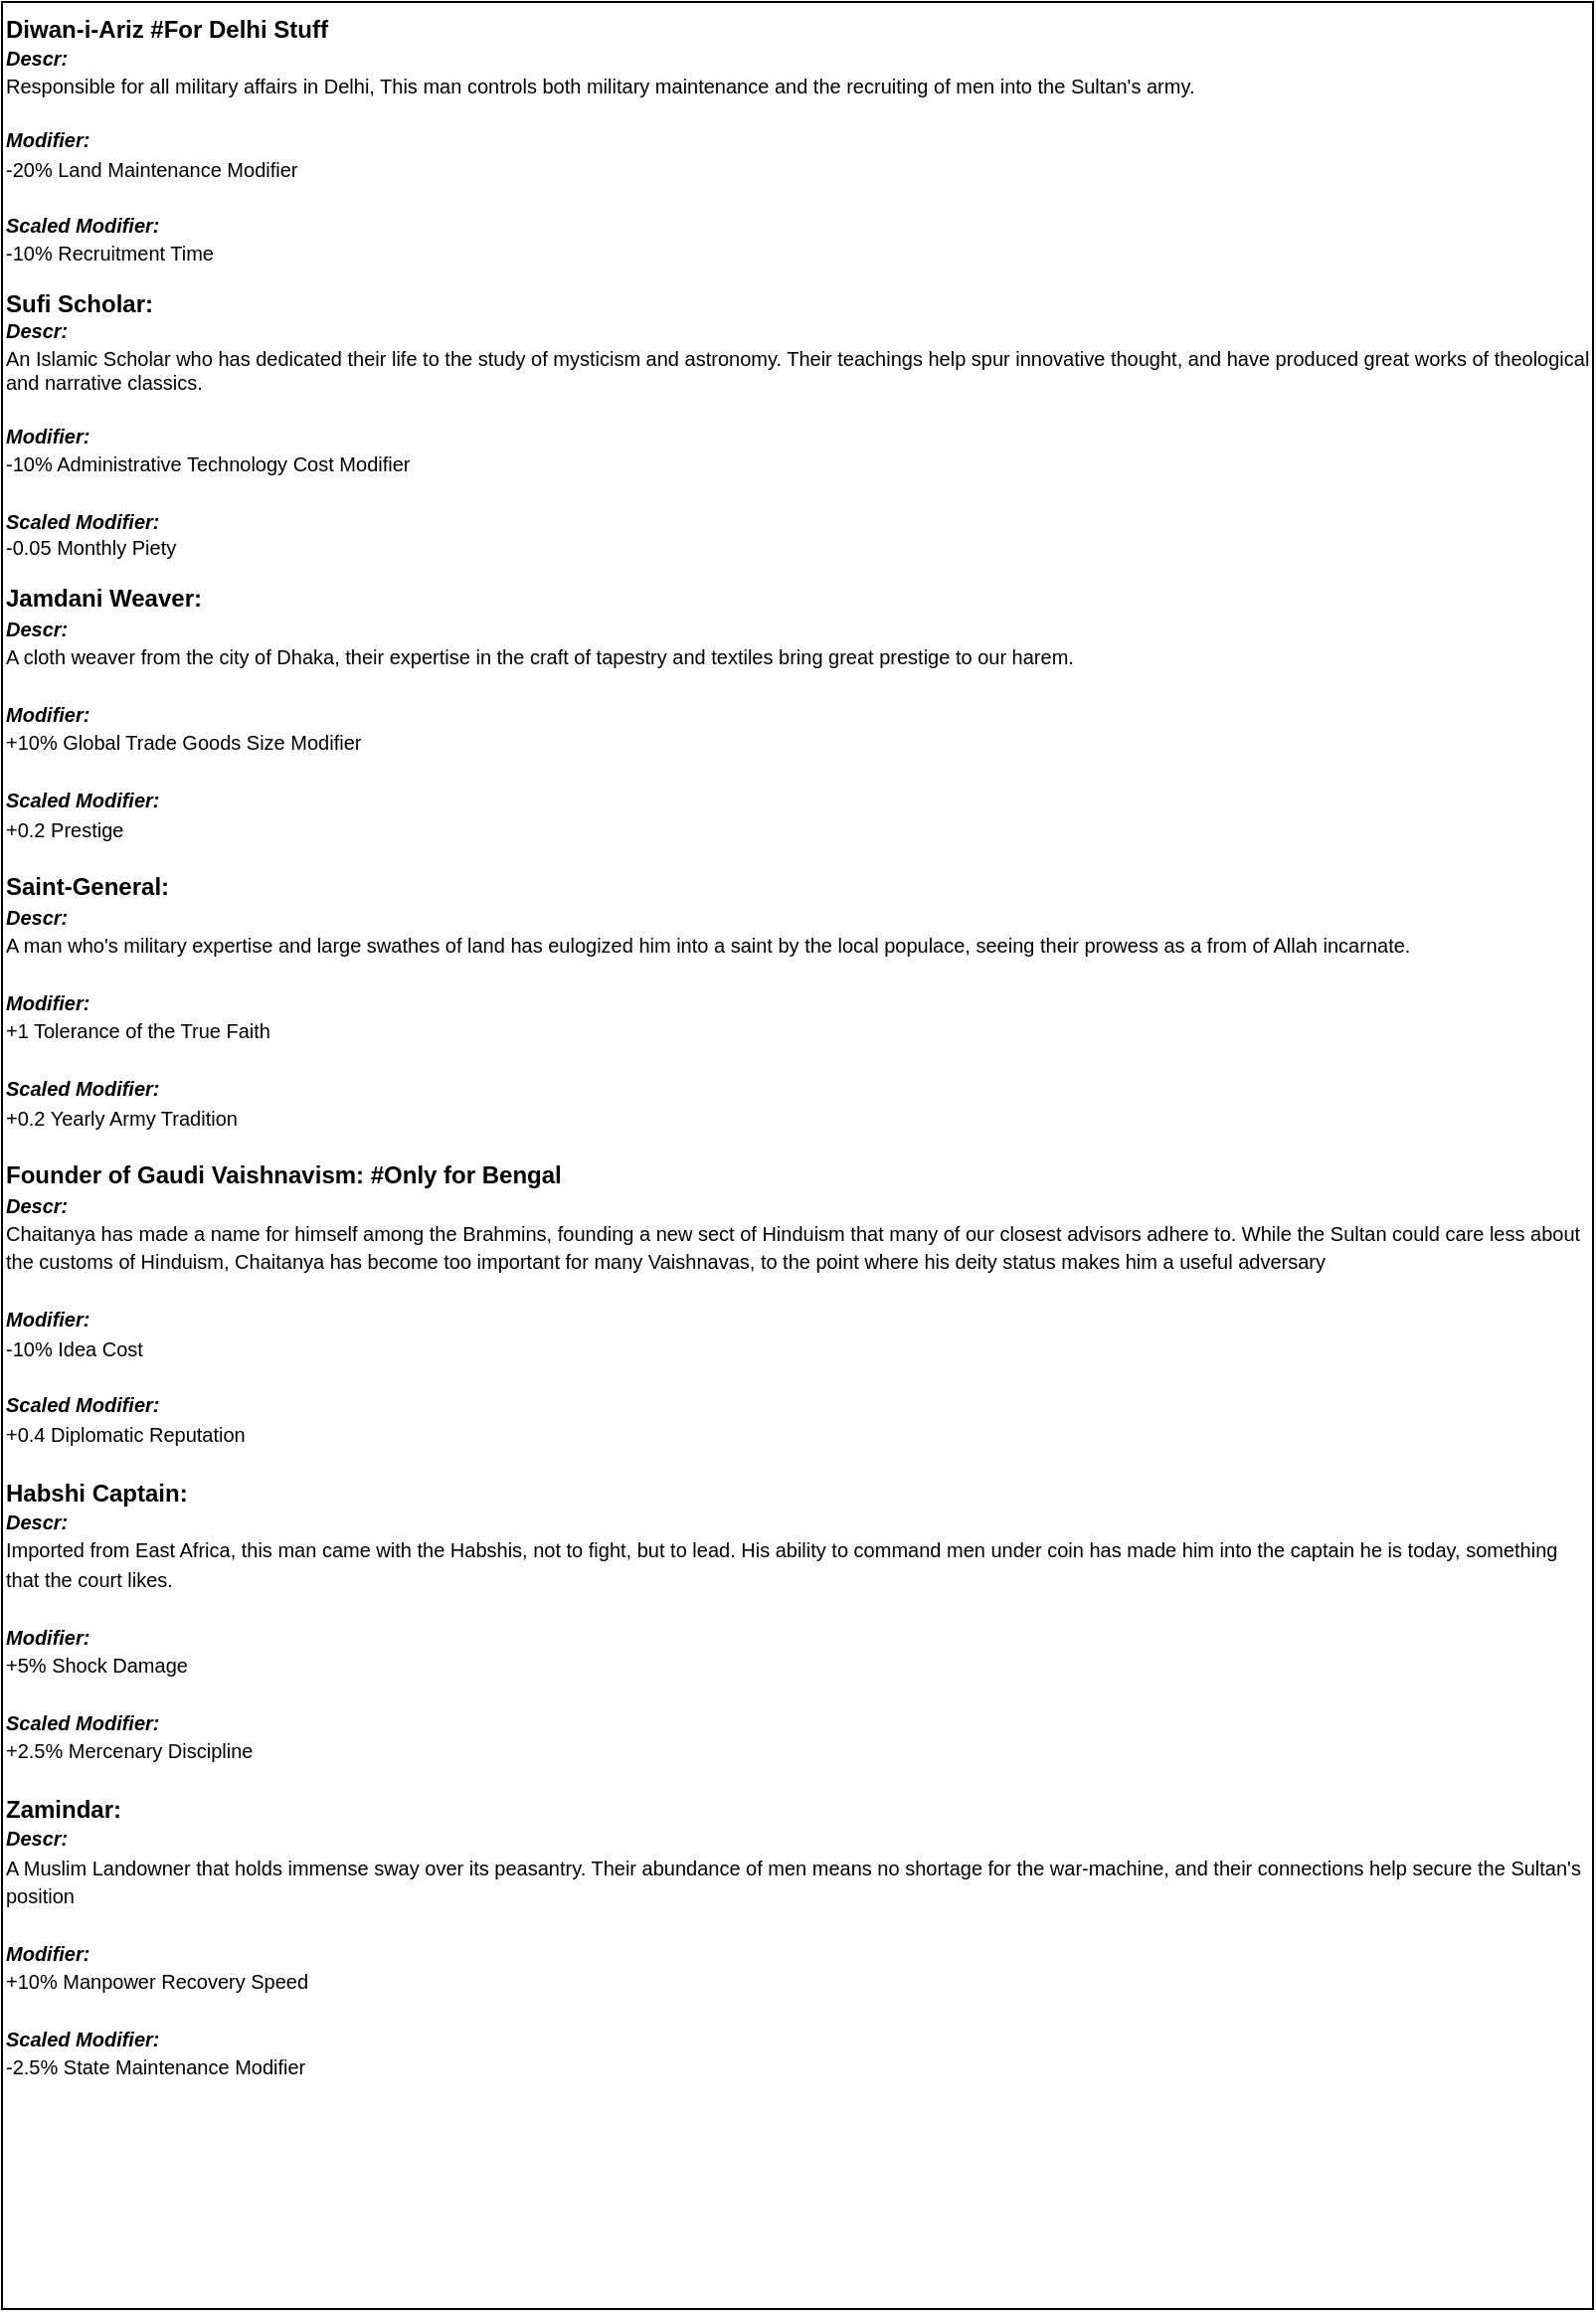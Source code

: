 <mxfile version="16.5.2" type="github" pages="4">
  <diagram id="NPoELdH6zHYAa5Lus6E0" name="Indian Advisors">
    <mxGraphModel dx="2594" dy="-1354" grid="1" gridSize="10" guides="1" tooltips="1" connect="1" arrows="1" fold="1" page="1" pageScale="1" pageWidth="827" pageHeight="1169" math="0" shadow="0">
      <root>
        <mxCell id="XrhGsM-a7ysfaIarGOT4-0" />
        <mxCell id="XrhGsM-a7ysfaIarGOT4-1" parent="XrhGsM-a7ysfaIarGOT4-0" />
        <mxCell id="XrhGsM-a7ysfaIarGOT4-2" value="&lt;div style=&quot;line-height: 14.4px&quot;&gt;&lt;span style=&quot;line-height: 14.4px&quot;&gt;&lt;b&gt;&lt;font style=&quot;font-size: 12px&quot;&gt;Diwan-i-Ariz #For Delhi Stuff&lt;/font&gt;&lt;/b&gt;&lt;/span&gt;&lt;/div&gt;&lt;div style=&quot;font-size: 10px ; line-height: 14.4px&quot;&gt;&lt;span style=&quot;line-height: 14.4px ; font-size: 10px&quot;&gt;&lt;b style=&quot;font-size: 10px&quot;&gt;&lt;i style=&quot;font-size: 10px&quot;&gt;Descr:&lt;/i&gt;&lt;/b&gt;&lt;/span&gt;&lt;/div&gt;&lt;font style=&quot;font-size: 10px&quot;&gt;Responsible for all military affairs in Delhi, This man controls both military maintenance and the recruiting of men into the Sultan&#39;s army.&lt;/font&gt;&lt;div style=&quot;line-height: 14.4px&quot;&gt;&lt;br&gt;&lt;/div&gt;&lt;div style=&quot;font-size: 10px ; line-height: 14.4px&quot;&gt;&lt;span style=&quot;line-height: 14.4px ; font-size: 10px&quot;&gt;&lt;b style=&quot;font-size: 10px&quot;&gt;&lt;i style=&quot;font-size: 10px&quot;&gt;Modifier:&lt;/i&gt;&lt;/b&gt;&lt;/span&gt;&lt;/div&gt;&lt;div style=&quot;font-size: 10px ; line-height: 14.4px&quot;&gt;-20% Land Maintenance Modifier&lt;/div&gt;&lt;div style=&quot;font-size: 10px ; line-height: 14.4px&quot;&gt;&lt;br&gt;&lt;/div&gt;&lt;div style=&quot;line-height: 14.4px&quot;&gt;&lt;font&gt;&lt;b style=&quot;font-size: 10px&quot;&gt;&lt;i style=&quot;font-size: 10px&quot;&gt;Scaled Modifier:&lt;/i&gt;&lt;/b&gt;&lt;/font&gt;&lt;/div&gt;-10% Recruitment Time&lt;br&gt;&lt;br&gt;&lt;b&gt;&lt;font style=&quot;font-size: 12px&quot;&gt;Sufi Scholar:&lt;/font&gt;&lt;/b&gt;&lt;div style=&quot;line-height: 14.4px&quot;&gt;&lt;span style=&quot;line-height: 14.4px&quot;&gt;&lt;b&gt;&lt;i&gt;Descr:&lt;/i&gt;&lt;/b&gt;&lt;/span&gt;&lt;/div&gt;An Islamic Scholar who has dedicated their life to the study of mysticism and astronomy. Their teachings help spur innovative thought, and have produced great works of theological and narrative classics.&lt;div style=&quot;line-height: 14.4px&quot;&gt;&lt;br&gt;&lt;/div&gt;&lt;div style=&quot;line-height: 14.4px&quot;&gt;&lt;span style=&quot;line-height: 14.4px&quot;&gt;&lt;b&gt;&lt;i&gt;Modifier:&lt;/i&gt;&lt;/b&gt;&lt;/span&gt;&lt;/div&gt;&lt;div style=&quot;line-height: 14.4px&quot;&gt;-10% Administrative Technology Cost Modifier&lt;/div&gt;&lt;div style=&quot;line-height: 14.4px&quot;&gt;&lt;br&gt;&lt;/div&gt;&lt;div style=&quot;line-height: 14.4px&quot;&gt;&lt;b&gt;&lt;i&gt;Scaled Modifier:&lt;/i&gt;&lt;/b&gt;&lt;/div&gt;-0.05 Monthly Piety&lt;br&gt;&lt;br&gt;&lt;div style=&quot;line-height: 14.4px&quot;&gt;&lt;b&gt;&lt;font style=&quot;font-size: 12px&quot;&gt;Jamdani Weaver:&lt;/font&gt;&lt;/b&gt;&lt;div style=&quot;line-height: 14.4px&quot;&gt;&lt;span style=&quot;line-height: 14.4px&quot;&gt;&lt;b&gt;&lt;i&gt;Descr:&lt;/i&gt;&lt;/b&gt;&lt;/span&gt;&lt;/div&gt;A cloth weaver from the city of Dhaka, their expertise in the craft of tapestry and textiles bring great prestige to our harem.&lt;div style=&quot;line-height: 14.4px&quot;&gt;&lt;br&gt;&lt;/div&gt;&lt;div style=&quot;line-height: 14.4px&quot;&gt;&lt;span style=&quot;line-height: 14.4px&quot;&gt;&lt;b&gt;&lt;i&gt;Modifier:&lt;/i&gt;&lt;/b&gt;&lt;/span&gt;&lt;/div&gt;&lt;div style=&quot;line-height: 14.4px&quot;&gt;+10% Global Trade Goods Size Modifier&lt;/div&gt;&lt;div style=&quot;line-height: 14.4px&quot;&gt;&lt;br&gt;&lt;/div&gt;&lt;div style=&quot;line-height: 14.4px&quot;&gt;&lt;b&gt;&lt;i&gt;Scaled Modifier:&lt;/i&gt;&lt;/b&gt;&lt;/div&gt;+0.2 Prestige&lt;br&gt;&lt;/div&gt;&lt;div style=&quot;line-height: 14.4px&quot;&gt;&lt;br&gt;&lt;/div&gt;&lt;div style=&quot;line-height: 14.4px&quot;&gt;&lt;span style=&quot;font-size: 12px&quot;&gt;&lt;b&gt;Saint-General:&lt;/b&gt;&lt;/span&gt;&lt;br&gt;&lt;div style=&quot;line-height: 14.4px&quot;&gt;&lt;span style=&quot;line-height: 14.4px&quot;&gt;&lt;b&gt;&lt;i&gt;Descr:&lt;/i&gt;&lt;/b&gt;&lt;/span&gt;&lt;/div&gt;A man who&#39;s military expertise and large swathes of land has eulogized him into a saint by the local populace, seeing their prowess as a from of Allah incarnate.&lt;div style=&quot;line-height: 14.4px&quot;&gt;&lt;br&gt;&lt;/div&gt;&lt;div style=&quot;line-height: 14.4px&quot;&gt;&lt;span style=&quot;line-height: 14.4px&quot;&gt;&lt;b&gt;&lt;i&gt;Modifier:&lt;/i&gt;&lt;/b&gt;&lt;/span&gt;&lt;/div&gt;&lt;div style=&quot;line-height: 14.4px&quot;&gt;+1 Tolerance of the True Faith&lt;/div&gt;&lt;div style=&quot;line-height: 14.4px&quot;&gt;&lt;br&gt;&lt;/div&gt;&lt;div style=&quot;line-height: 14.4px&quot;&gt;&lt;b&gt;&lt;i&gt;Scaled Modifier:&lt;/i&gt;&lt;/b&gt;&lt;/div&gt;+0.2 Yearly Army Tradition&lt;br&gt;&lt;/div&gt;&lt;div style=&quot;line-height: 14.4px&quot;&gt;&lt;br&gt;&lt;/div&gt;&lt;div style=&quot;line-height: 14.4px&quot;&gt;&lt;b&gt;&lt;font style=&quot;font-size: 12px&quot;&gt;Founder of Gaudi Vaishnavism: #Only for Bengal&lt;/font&gt;&lt;/b&gt;&lt;div style=&quot;line-height: 14.4px&quot;&gt;&lt;span style=&quot;line-height: 14.4px&quot;&gt;&lt;b&gt;&lt;i&gt;Descr:&lt;/i&gt;&lt;/b&gt;&lt;/span&gt;&lt;/div&gt;&lt;div style=&quot;line-height: 14.4px&quot;&gt;&lt;span style=&quot;line-height: 14.4px&quot;&gt;&lt;div style=&quot;line-height: 14.4px&quot;&gt;Chaitanya has made a name for himself among the Brahmins, founding a new sect of Hinduism that many of our closest advisors adhere to. While the Sultan could care less about the customs of Hinduism, Chaitanya has become too important for many Vaishnavas, to the point where his deity status makes him a useful adversary&lt;/div&gt;&lt;/span&gt;&lt;/div&gt;&lt;div style=&quot;line-height: 14.4px&quot;&gt;&lt;br&gt;&lt;/div&gt;&lt;div style=&quot;line-height: 14.4px&quot;&gt;&lt;span style=&quot;line-height: 14.4px&quot;&gt;&lt;b&gt;&lt;i&gt;Modifier:&lt;/i&gt;&lt;/b&gt;&lt;/span&gt;&lt;/div&gt;&lt;div style=&quot;line-height: 14.4px&quot;&gt;-10% Idea Cost&lt;/div&gt;&lt;div style=&quot;line-height: 14.4px&quot;&gt;&lt;br&gt;&lt;/div&gt;&lt;div style=&quot;line-height: 14.4px&quot;&gt;&lt;b&gt;&lt;i&gt;Scaled Modifier:&lt;/i&gt;&lt;/b&gt;&lt;/div&gt;+0.4 Diplomatic Reputation&lt;br&gt;&lt;/div&gt;&lt;div style=&quot;line-height: 14.4px&quot;&gt;&lt;br&gt;&lt;/div&gt;&lt;div style=&quot;line-height: 14.4px&quot;&gt;&lt;b&gt;&lt;font style=&quot;font-size: 12px&quot;&gt;Habshi Captain:&lt;/font&gt;&lt;/b&gt;&lt;div style=&quot;line-height: 14.4px&quot;&gt;&lt;span style=&quot;line-height: 14.4px&quot;&gt;&lt;b&gt;&lt;i&gt;Descr:&lt;/i&gt;&lt;/b&gt;&lt;/span&gt;&lt;/div&gt;Imported from East Africa, this man came with the Habshis, not to fight, but to lead. His ability to command men under coin has made him into the captain he is today, something that the court likes.&lt;div style=&quot;line-height: 14.4px&quot;&gt;&lt;br&gt;&lt;/div&gt;&lt;div style=&quot;line-height: 14.4px&quot;&gt;&lt;span style=&quot;line-height: 14.4px&quot;&gt;&lt;b&gt;&lt;i&gt;Modifier:&lt;/i&gt;&lt;/b&gt;&lt;/span&gt;&lt;/div&gt;&lt;div style=&quot;line-height: 14.4px&quot;&gt;+5% Shock Damage&lt;/div&gt;&lt;div style=&quot;line-height: 14.4px&quot;&gt;&lt;br&gt;&lt;/div&gt;&lt;div style=&quot;line-height: 14.4px&quot;&gt;&lt;b&gt;&lt;i&gt;Scaled Modifier:&lt;/i&gt;&lt;/b&gt;&lt;/div&gt;+2.5% Mercenary Discipline&lt;br&gt;&lt;/div&gt;&lt;div style=&quot;line-height: 14.4px&quot;&gt;&lt;br&gt;&lt;/div&gt;&lt;div style=&quot;line-height: 14.4px&quot;&gt;&lt;b&gt;&lt;font style=&quot;font-size: 12px&quot;&gt;Zamindar:&lt;/font&gt;&lt;/b&gt;&lt;div style=&quot;line-height: 14.4px&quot;&gt;&lt;span style=&quot;line-height: 14.4px&quot;&gt;&lt;b&gt;&lt;i&gt;Descr:&lt;/i&gt;&lt;/b&gt;&lt;/span&gt;&lt;/div&gt;A Muslim Landowner that holds immense sway over its peasantry. Their abundance of men means no shortage for the war-machine, and their connections help secure the Sultan&#39;s position&lt;div style=&quot;line-height: 14.4px&quot;&gt;&lt;br&gt;&lt;/div&gt;&lt;div style=&quot;line-height: 14.4px&quot;&gt;&lt;span style=&quot;line-height: 14.4px&quot;&gt;&lt;b&gt;&lt;i&gt;Modifier:&lt;/i&gt;&lt;/b&gt;&lt;/span&gt;&lt;/div&gt;&lt;div style=&quot;line-height: 14.4px&quot;&gt;+10% Manpower Recovery Speed&lt;/div&gt;&lt;div style=&quot;line-height: 14.4px&quot;&gt;&lt;br&gt;&lt;/div&gt;&lt;div style=&quot;line-height: 14.4px&quot;&gt;&lt;b&gt;&lt;i&gt;Scaled Modifier:&lt;/i&gt;&lt;/b&gt;&lt;/div&gt;-2.5% State Maintenance Modifier&lt;/div&gt;&lt;div style=&quot;line-height: 14.4px&quot;&gt;&lt;br&gt;&lt;/div&gt;" style="whiteSpace=wrap;html=1;fontSize=10;align=left;verticalAlign=top;" parent="XrhGsM-a7ysfaIarGOT4-1" vertex="1">
          <mxGeometry x="-1160" y="3480" width="800" height="1160" as="geometry" />
        </mxCell>
      </root>
    </mxGraphModel>
  </diagram>
  <diagram id="xeLw1vDIZAnwagKSqHHJ" name="Bhuiyan Rule">
    <mxGraphModel dx="-1306" dy="61" grid="1" gridSize="10" guides="1" tooltips="1" connect="1" arrows="1" fold="1" page="1" pageScale="1" pageWidth="827" pageHeight="1169" math="0" shadow="0">
      <root>
        <mxCell id="ek0m7xofuH74fJw4FK63-0" />
        <mxCell id="ek0m7xofuH74fJw4FK63-1" parent="ek0m7xofuH74fJw4FK63-0" />
        <mxCell id="ek0m7xofuH74fJw4FK63-2" value="&lt;div style=&quot;font-size: 10px ; line-height: 14.4px&quot;&gt;&lt;span style=&quot;line-height: 14.4px ; font-size: 10px&quot;&gt;&lt;span style=&quot;font-weight: bold&quot;&gt;Baro-Bhuyans&lt;/span&gt;&lt;/span&gt;&lt;/div&gt;&lt;div style=&quot;font-size: 10px ; line-height: 14.4px&quot;&gt;&lt;span style=&quot;line-height: 14.4px ; font-size: 10px&quot;&gt;&lt;b style=&quot;font-size: 10px&quot;&gt;&lt;i style=&quot;font-size: 10px&quot;&gt;Descr:&amp;nbsp;&lt;/i&gt;&lt;/b&gt;&lt;/span&gt;&lt;/div&gt;&lt;div style=&quot;line-height: 14.4px&quot;&gt;&lt;font style=&quot;font-size: 10px ; line-height: 104%&quot; color=&quot;#000000&quot;&gt;Confederacies of soldier-landowners in Bengal. They are headed by Zamindars and hold strong influence in their respective regions. Their skills are dependant on the strength of the de facto ruler, but are largely&amp;nbsp;independent in times of peace, and are adept in defending&amp;nbsp;whatever kingdom they are part of.&lt;/font&gt;&lt;/div&gt;&lt;br&gt;&lt;div style=&quot;line-height: 14.4px&quot;&gt;&lt;b&gt;&lt;i&gt;Influence:&lt;/i&gt;&lt;/b&gt;&lt;/div&gt;&lt;div style=&quot;line-height: 14.4px&quot;&gt;+0.5% Per 1% of crownland ownership&lt;/div&gt;&lt;div style=&quot;line-height: 14.4px&quot;&gt;+5% At Peace&lt;/div&gt;&lt;div style=&quot;line-height: 14.4px&quot;&gt;+10% When average autonomy is above 20%&lt;br&gt;&lt;/div&gt;&lt;div style=&quot;line-height: 14.4px&quot;&gt;&lt;br&gt;&lt;/div&gt;&lt;div style=&quot;line-height: 14.4px&quot;&gt;&lt;b&gt;&lt;i&gt;Loyalty:&lt;/i&gt;&lt;/b&gt;&lt;/div&gt;&lt;div style=&quot;line-height: 14.4px&quot;&gt;+0.2% Per 1% of crownland ownership&lt;b&gt;&lt;i&gt;&lt;br&gt;&lt;/i&gt;&lt;/b&gt;&lt;/div&gt;&lt;div style=&quot;line-height: 14.4px&quot;&gt;+5% When in a defensive war&lt;/div&gt;&lt;div style=&quot;line-height: 14.4px&quot;&gt;+10% When average autonomy is above 20%&lt;/div&gt;&lt;div style=&quot;line-height: 14.4px&quot;&gt;&lt;br&gt;&lt;/div&gt;&lt;div style=&quot;line-height: 14.4px&quot;&gt;&lt;div style=&quot;line-height: 14.4px&quot;&gt;&lt;br&gt;&lt;/div&gt;&lt;div style=&quot;line-height: 14.4px&quot;&gt;&lt;b&gt;&lt;i&gt;Disloyal:&lt;/i&gt;&lt;/b&gt;&lt;/div&gt;&lt;div style=&quot;line-height: 14.4px&quot;&gt;&lt;b&gt;0-19 Influence: &lt;/b&gt;-2.5% Fort Defence, -0.25 Tolerance Heathens, +0.05 Global Autonomy Change&lt;/div&gt;&lt;div style=&quot;line-height: 14.4px&quot;&gt;&lt;b&gt;20-39 Influence:&amp;nbsp;&lt;/b&gt;&lt;span&gt;-5% Fort Defence, -0.5 Tolerance Heathens, +0.10 Global Autonomy Change&lt;/span&gt;&lt;b&gt;&lt;br&gt;&lt;/b&gt;&lt;/div&gt;&lt;div style=&quot;line-height: 14.4px&quot;&gt;&lt;b&gt;40-59 Influence:&amp;nbsp;&lt;/b&gt;&lt;span&gt;-7.5% Fort Defence, -0.75 Tolerance Heathens, +0.15 Global Autonomy Change&lt;/span&gt;&lt;b&gt;&lt;br&gt;&lt;/b&gt;&lt;/div&gt;&lt;div style=&quot;line-height: 14.4px&quot;&gt;&lt;b&gt;60-100 Influence:&amp;nbsp;&lt;/b&gt;&lt;span&gt;-10% Fort Defence, -1 Tolerance Heathens, +0.20 Global Autonomy Change&lt;/span&gt;&lt;b&gt;&lt;br&gt;&lt;/b&gt;&lt;/div&gt;&lt;div style=&quot;line-height: 14.4px&quot;&gt;&lt;b&gt;&lt;br&gt;&lt;/b&gt;&lt;/div&gt;&lt;div style=&quot;line-height: 14.4px&quot;&gt;&lt;div style=&quot;line-height: 14.4px&quot;&gt;&lt;b&gt;&lt;i&gt;Standard:&lt;/i&gt;&lt;/b&gt;&lt;/div&gt;&lt;div style=&quot;line-height: 14.4px&quot;&gt;&lt;b&gt;0-19 Influence:&amp;nbsp;&lt;/b&gt;+2.5% Fort Defence&lt;/div&gt;&lt;div style=&quot;line-height: 14.4px&quot;&gt;&lt;b&gt;20-39 Influence:&amp;nbsp;&lt;/b&gt;&lt;span&gt;+5% Fort Defence&lt;/span&gt;&lt;b&gt;&lt;br&gt;&lt;/b&gt;&lt;/div&gt;&lt;div style=&quot;line-height: 14.4px&quot;&gt;&lt;b&gt;40-59 Influence:&amp;nbsp;&lt;/b&gt;&lt;span&gt;+7.5% Fort Defence&lt;/span&gt;&lt;b&gt;&lt;br&gt;&lt;/b&gt;&lt;/div&gt;&lt;div style=&quot;line-height: 14.4px&quot;&gt;&lt;b&gt;60-100 Influence:&amp;nbsp;&lt;/b&gt;&lt;span&gt;+10% Fort Defence&lt;/span&gt;&lt;/div&gt;&lt;div style=&quot;line-height: 14.4px&quot;&gt;&lt;b&gt;&lt;br&gt;&lt;/b&gt;&lt;/div&gt;&lt;div style=&quot;line-height: 14.4px&quot;&gt;&lt;div style=&quot;line-height: 14.4px&quot;&gt;&lt;b&gt;&lt;i&gt;Loyal:&lt;/i&gt;&lt;/b&gt;&lt;/div&gt;&lt;div style=&quot;line-height: 14.4px&quot;&gt;&lt;div style=&quot;line-height: 14.4px&quot;&gt;&lt;b&gt;0-19 Influence:&amp;nbsp;&lt;/b&gt;+2.5% Fort Defence, +5% Global Manpower Modifier&lt;/div&gt;&lt;div style=&quot;line-height: 14.4px&quot;&gt;&lt;b&gt;20-39 Influence:&amp;nbsp;&lt;/b&gt;&lt;span&gt;+5% Fort Defence,&amp;nbsp;&lt;/span&gt;&lt;span&gt;+10% Global Manpower Modifier&lt;/span&gt;&lt;b&gt;&lt;br&gt;&lt;/b&gt;&lt;/div&gt;&lt;div style=&quot;line-height: 14.4px&quot;&gt;&lt;b&gt;40-59 Influence:&amp;nbsp;&lt;/b&gt;&lt;span&gt;+7.5% Fort Defence,&amp;nbsp;&lt;/span&gt;&lt;span&gt;+15% Global Manpower Modifier&lt;/span&gt;&lt;b&gt;&lt;br&gt;&lt;/b&gt;&lt;/div&gt;&lt;div style=&quot;line-height: 14.4px&quot;&gt;&lt;b&gt;60-100 Influence:&amp;nbsp;&lt;/b&gt;&lt;span&gt;+10% Fort Defence,&amp;nbsp;&lt;/span&gt;&lt;span&gt;+20% Global Manpower Modifier&lt;/span&gt;&lt;/div&gt;&lt;/div&gt;&lt;/div&gt;&lt;/div&gt;&lt;/div&gt;" style="whiteSpace=wrap;html=1;fontSize=10;align=left;verticalAlign=top;fillColor=#f5f5f5;strokeColor=#666666;fontColor=#333333;" parent="ek0m7xofuH74fJw4FK63-1" vertex="1">
          <mxGeometry x="4220" y="1550" width="440" height="720" as="geometry" />
        </mxCell>
        <mxCell id="ek0m7xofuH74fJw4FK63-4" value="&lt;div style=&quot;font-size: 10px ; line-height: 14.4px&quot;&gt;&lt;b&gt;Autonomous Bhuyan-raj&lt;/b&gt;&lt;/div&gt;&lt;div style=&quot;font-size: 10px ; line-height: 14.4px&quot;&gt;&lt;span style=&quot;line-height: 14.4px ; font-size: 10px&quot;&gt;&lt;b style=&quot;font-size: 10px&quot;&gt;&lt;i style=&quot;font-size: 10px&quot;&gt;Descr:&lt;/i&gt;&lt;/b&gt;&lt;/span&gt;&lt;/div&gt;&lt;div style=&quot;line-height: 14.4px&quot;&gt;&lt;br&gt;&lt;/div&gt;&lt;div style=&quot;line-height: 14.4px&quot;&gt;&lt;b&gt;+10% Loyalty, +5% Influence, -0% Crownland, -10 Absolutism&lt;/b&gt;&lt;/div&gt;&lt;div style=&quot;line-height: 14.4px&quot;&gt;&lt;br&gt;&lt;/div&gt;&lt;div style=&quot;line-height: 14.4px&quot;&gt;&lt;b&gt;&lt;i&gt;Modifier:&lt;/i&gt;&lt;/b&gt;&lt;/div&gt;&lt;div style=&quot;line-height: 14.4px&quot;&gt;+5 Minimum Autonomy&lt;/div&gt;&lt;div style=&quot;line-height: 14.4px&quot;&gt;+10% Manpower Recovery Speed&lt;br&gt;&lt;/div&gt;&lt;div style=&quot;line-height: 14.4px&quot;&gt;&lt;br&gt;&lt;/div&gt;&lt;div style=&quot;font-size: 10px ; line-height: 14.4px&quot;&gt;&lt;span style=&quot;line-height: 14.4px ; font-size: 10px&quot;&gt;&lt;b style=&quot;font-size: 10px&quot;&gt;&lt;i style=&quot;font-size: 10px&quot;&gt;Land Modifier:&lt;/i&gt;&lt;/b&gt;&lt;/span&gt;&lt;/div&gt;&lt;br&gt;&amp;nbsp;&lt;br&gt;&lt;div style=&quot;line-height: 14.4px&quot;&gt;&lt;br&gt;&lt;/div&gt;" style="whiteSpace=wrap;html=1;fontSize=10;align=left;verticalAlign=top;" parent="ek0m7xofuH74fJw4FK63-1" vertex="1">
          <mxGeometry x="4739.999" y="1549.995" width="400" height="320" as="geometry" />
        </mxCell>
        <mxCell id="ek0m7xofuH74fJw4FK63-5" value="&lt;div style=&quot;font-size: 10px ; line-height: 14.4px&quot;&gt;&lt;b&gt;Invite Refugees (20 Years)&lt;/b&gt;&lt;/div&gt;&lt;div style=&quot;font-size: 10px ; line-height: 14.4px&quot;&gt;&lt;b&gt;&lt;i&gt;Descr:&lt;/i&gt;&lt;/b&gt;&lt;/div&gt;&lt;div style=&quot;line-height: 14.4px&quot;&gt;&lt;br&gt;&lt;/div&gt;&lt;div style=&quot;line-height: 14.4px&quot;&gt;&lt;b&gt;+0% Loyalty, +5% Influence, -0% Crownland, -0 Absolutism&lt;/b&gt;&lt;/div&gt;&lt;div style=&quot;line-height: 14.4px&quot;&gt;&lt;br&gt;&lt;/div&gt;&lt;div style=&quot;line-height: 14.4px&quot;&gt;&lt;b&gt;&lt;i&gt;Modifier:&lt;/i&gt;&lt;/b&gt;&lt;/div&gt;&lt;div style=&quot;line-height: 14.4px&quot;&gt;Add 1 random development to an owned province&lt;/div&gt;&lt;div style=&quot;line-height: 14.4px&quot;&gt;&lt;br&gt;&lt;/div&gt;&lt;div style=&quot;font-size: 10px ; line-height: 14.4px&quot;&gt;&lt;span style=&quot;line-height: 14.4px ; font-size: 10px&quot;&gt;&lt;b style=&quot;font-size: 10px&quot;&gt;&lt;i style=&quot;font-size: 10px&quot;&gt;Land Modifier:&lt;/i&gt;&lt;/b&gt;&lt;/span&gt;&lt;/div&gt;&lt;div style=&quot;font-size: 10px ; line-height: 14.4px&quot;&gt;&lt;/div&gt;&amp;nbsp;&lt;br&gt;&amp;nbsp;&lt;br&gt;&lt;div style=&quot;line-height: 14.4px&quot;&gt;&lt;br&gt;&lt;/div&gt;" style="whiteSpace=wrap;html=1;fontSize=10;align=left;verticalAlign=top;" parent="ek0m7xofuH74fJw4FK63-1" vertex="1">
          <mxGeometry x="5219.999" y="1549.995" width="400" height="320" as="geometry" />
        </mxCell>
        <mxCell id="ek0m7xofuH74fJw4FK63-6" value="&lt;div style=&quot;font-size: 10px ; line-height: 14.4px&quot;&gt;&lt;b&gt;Bhuyan Dewan&lt;/b&gt;&lt;/div&gt;&lt;div style=&quot;font-size: 10px ; line-height: 14.4px&quot;&gt;&lt;span style=&quot;line-height: 14.4px ; font-size: 10px&quot;&gt;&lt;b style=&quot;font-size: 10px&quot;&gt;&lt;i style=&quot;font-size: 10px&quot;&gt;Descr:&lt;/i&gt;&lt;/b&gt;&lt;/span&gt;&lt;/div&gt;&lt;div style=&quot;line-height: 14.4px&quot;&gt;&lt;br&gt;&lt;/div&gt;&lt;div style=&quot;line-height: 14.4px&quot;&gt;&lt;b&gt;+5% Loyalty, +5% Influence, -0% Crownland, -5 Absolutism&lt;/b&gt;&lt;/div&gt;&lt;div style=&quot;line-height: 14.4px&quot;&gt;&lt;br&gt;&lt;/div&gt;&lt;div style=&quot;line-height: 14.4px&quot;&gt;&lt;b&gt;&lt;i&gt;Modifier:&lt;/i&gt;&lt;/b&gt;&lt;/div&gt;&lt;div style=&quot;line-height: 14.4px&quot;&gt;+1 Advisor Pool&amp;nbsp;&lt;/div&gt;&lt;div style=&quot;line-height: 14.4px&quot;&gt;&lt;br&gt;&lt;/div&gt;&lt;div style=&quot;font-size: 10px ; line-height: 14.4px&quot;&gt;&lt;span style=&quot;line-height: 14.4px ; font-size: 10px&quot;&gt;&lt;b style=&quot;font-size: 10px&quot;&gt;&lt;i style=&quot;font-size: 10px&quot;&gt;Land Modifier:&lt;/i&gt;&lt;/b&gt;&lt;/span&gt;&lt;/div&gt;&lt;div style=&quot;font-size: 10px ; line-height: 14.4px&quot;&gt;&lt;/div&gt;&lt;br&gt;&amp;nbsp;&lt;br&gt;&lt;div style=&quot;line-height: 14.4px&quot;&gt;&lt;br&gt;&lt;/div&gt;" style="whiteSpace=wrap;html=1;fontSize=10;align=left;verticalAlign=top;" parent="ek0m7xofuH74fJw4FK63-1" vertex="1">
          <mxGeometry x="4739.999" y="1949.995" width="400" height="320" as="geometry" />
        </mxCell>
        <mxCell id="ek0m7xofuH74fJw4FK63-7" value="&lt;div style=&quot;font-size: 10px ; line-height: 14.4px&quot;&gt;&lt;b&gt;Rely on Bhuyan Militias&lt;/b&gt;&lt;/div&gt;&lt;div style=&quot;font-size: 10px ; line-height: 14.4px&quot;&gt;&lt;span style=&quot;line-height: 14.4px ; font-size: 10px&quot;&gt;&lt;b style=&quot;font-size: 10px&quot;&gt;&lt;i style=&quot;font-size: 10px&quot;&gt;Descr:&lt;/i&gt;&lt;/b&gt;&lt;/span&gt;&lt;/div&gt;&lt;div style=&quot;line-height: 14.4px&quot;&gt;&lt;br&gt;&lt;/div&gt;&lt;div style=&quot;line-height: 14.4px&quot;&gt;&lt;b&gt;+10% Loyalty, +10% Influence, -0% Crownland, -10 Absolutism&lt;/b&gt;&lt;/div&gt;&lt;div style=&quot;line-height: 14.4px&quot;&gt;&lt;br&gt;&lt;/div&gt;&lt;div style=&quot;line-height: 14.4px&quot;&gt;&lt;b&gt;&lt;i&gt;Modifier:&lt;/i&gt;&lt;/b&gt;&lt;/div&gt;&lt;div style=&quot;line-height: 14.4px&quot;&gt;-1% Yearly Army Tradition Decay, +1 Attrition against when in a Defensive War&lt;/div&gt;&lt;div style=&quot;line-height: 14.4px&quot;&gt;-5% Discipline when in an Offensive War&amp;nbsp;&lt;/div&gt;&lt;div style=&quot;line-height: 14.4px&quot;&gt;&lt;b&gt;Cannot be revoked for 25 years&lt;/b&gt;&lt;/div&gt;&lt;div style=&quot;line-height: 14.4px&quot;&gt;&lt;b&gt;&lt;br&gt;&lt;/b&gt;&lt;/div&gt;&lt;div style=&quot;font-size: 10px ; line-height: 14.4px&quot;&gt;&lt;span style=&quot;line-height: 14.4px ; font-size: 10px&quot;&gt;&lt;b style=&quot;font-size: 10px&quot;&gt;&lt;i style=&quot;font-size: 10px&quot;&gt;Land Modifier:&amp;nbsp;&lt;/i&gt;&lt;/b&gt;&lt;/span&gt;&lt;/div&gt;-50% Fort Maintenance On Rival Border&lt;br&gt;&amp;nbsp;&lt;br&gt;&lt;div style=&quot;line-height: 14.4px&quot;&gt;&lt;br&gt;&lt;/div&gt;" style="whiteSpace=wrap;html=1;fontSize=10;align=left;verticalAlign=top;" parent="ek0m7xofuH74fJw4FK63-1" vertex="1">
          <mxGeometry x="5219.999" y="1949.995" width="400" height="320" as="geometry" />
        </mxCell>
        <mxCell id="Qz4CfEEzSGG58R5lhGTs-2" value="" style="edgeStyle=orthogonalEdgeStyle;rounded=0;orthogonalLoop=1;jettySize=auto;html=1;" parent="ek0m7xofuH74fJw4FK63-1" source="ek0m7xofuH74fJw4FK63-8" target="Qz4CfEEzSGG58R5lhGTs-0" edge="1">
          <mxGeometry relative="1" as="geometry" />
        </mxCell>
        <mxCell id="ek0m7xofuH74fJw4FK63-8" value="&lt;div style=&quot;font-size: 10px ; line-height: 14.4px&quot;&gt;&lt;b&gt;Rent out Ghazi War Boats (25 years)&lt;/b&gt;&lt;/div&gt;&lt;div style=&quot;font-size: 10px ; line-height: 14.4px&quot;&gt;&lt;span style=&quot;line-height: 14.4px ; font-size: 10px&quot;&gt;&lt;b style=&quot;font-size: 10px&quot;&gt;&lt;i style=&quot;font-size: 10px&quot;&gt;Descr:&lt;/i&gt;&lt;/b&gt;&lt;/span&gt;&lt;/div&gt;&lt;div style=&quot;line-height: 14.4px&quot;&gt;&lt;br&gt;&lt;/div&gt;&lt;div style=&quot;line-height: 14.4px&quot;&gt;&lt;b&gt;+5% Loyalty, +15% Influence, -2.5% Crownland, -5 Absolutism&lt;/b&gt;&lt;/div&gt;&lt;div style=&quot;line-height: 14.4px&quot;&gt;&lt;br&gt;&lt;/div&gt;&lt;div style=&quot;line-height: 14.4px&quot;&gt;&lt;b&gt;&lt;i&gt;Modifier:&amp;nbsp;&amp;nbsp;&lt;/i&gt;&lt;/b&gt;&lt;/div&gt;&lt;div style=&quot;line-height: 14.4px&quot;&gt;+1 Yearly Navy Tradition&lt;/div&gt;&lt;div style=&quot;line-height: 14.4px&quot;&gt;&lt;br&gt;&lt;/div&gt;&lt;div style=&quot;line-height: 14.4px&quot;&gt;Gain 6 Galleys in a coastal province&lt;/div&gt;&lt;div style=&quot;line-height: 14.4px&quot;&gt;&lt;b&gt;If dynasty is Ghazi:&lt;/b&gt;&lt;/div&gt;&lt;div style=&quot;line-height: 14.4px&quot;&gt;Gain 4 Extra Galleys&lt;/div&gt;&lt;div style=&quot;line-height: 14.4px&quot;&gt;&lt;br&gt;&lt;/div&gt;&lt;div style=&quot;font-size: 10px ; line-height: 14.4px&quot;&gt;&lt;span style=&quot;line-height: 14.4px ; font-size: 10px&quot;&gt;&lt;b style=&quot;font-size: 10px&quot;&gt;&lt;i style=&quot;font-size: 10px&quot;&gt;Land Modifier:&amp;nbsp;&lt;/i&gt;&lt;/b&gt;&lt;/span&gt;&lt;/div&gt;&lt;br&gt;&amp;nbsp;&lt;br&gt;&lt;div style=&quot;line-height: 14.4px&quot;&gt;&lt;br&gt;&lt;/div&gt;" style="whiteSpace=wrap;html=1;fontSize=10;align=left;verticalAlign=top;" parent="ek0m7xofuH74fJw4FK63-1" vertex="1">
          <mxGeometry x="5689.999" y="1549.995" width="400" height="320" as="geometry" />
        </mxCell>
        <mxCell id="l0aN_U66aiGqv0QOwnGw-1" value="" style="edgeStyle=orthogonalEdgeStyle;rounded=0;orthogonalLoop=1;jettySize=auto;html=1;" parent="ek0m7xofuH74fJw4FK63-1" source="ek0m7xofuH74fJw4FK63-9" target="l0aN_U66aiGqv0QOwnGw-0" edge="1">
          <mxGeometry relative="1" as="geometry" />
        </mxCell>
        <mxCell id="Qz4CfEEzSGG58R5lhGTs-5" style="edgeStyle=orthogonalEdgeStyle;rounded=0;orthogonalLoop=1;jettySize=auto;html=1;exitX=0.75;exitY=1;exitDx=0;exitDy=0;entryX=0.25;entryY=0;entryDx=0;entryDy=0;" parent="ek0m7xofuH74fJw4FK63-1" source="ek0m7xofuH74fJw4FK63-9" target="Qz4CfEEzSGG58R5lhGTs-3" edge="1">
          <mxGeometry relative="1" as="geometry" />
        </mxCell>
        <mxCell id="ek0m7xofuH74fJw4FK63-9" value="&lt;div style=&quot;font-size: 10px ; line-height: 14.4px&quot;&gt;&lt;b&gt;Bhuyan Rajputs&lt;/b&gt;&lt;/div&gt;&lt;div style=&quot;font-size: 10px ; line-height: 14.4px&quot;&gt;&lt;b&gt;&lt;i&gt;Descr:&lt;/i&gt;&lt;/b&gt;&lt;br&gt;&lt;/div&gt;&lt;div style=&quot;line-height: 14.4px&quot;&gt;&lt;br&gt;&lt;/div&gt;&lt;div style=&quot;line-height: 14.4px&quot;&gt;&lt;b&gt;+5% Loyalty, +10% Influence, -0% Crownland, -5 Absolutism&lt;/b&gt;&lt;/div&gt;&lt;div style=&quot;line-height: 14.4px&quot;&gt;&lt;br&gt;&lt;/div&gt;&lt;div style=&quot;line-height: 14.4px&quot;&gt;&lt;b&gt;&lt;i&gt;Modifier:&lt;/i&gt;&lt;/b&gt;&lt;/div&gt;&lt;div style=&quot;line-height: 14.4px&quot;&gt;Allow Rajput Regiments&lt;/div&gt;&lt;div style=&quot;line-height: 14.4px&quot;&gt;&lt;b&gt;Bhuyan Rajputs (Rajput):&lt;/b&gt;&amp;nbsp;+10% Morale of Armies, +10% Reserves Organisation, until the end of the game&lt;b&gt;&amp;nbsp;&lt;/b&gt;&lt;/div&gt;&lt;div style=&quot;line-height: 14.4px&quot;&gt;&lt;b&gt;If &lt;/b&gt;Dynasty is &quot;Khan&quot;:&lt;/div&gt;&lt;div style=&quot;line-height: 14.4px&quot;&gt;Gain 0.25 years of Manpower&lt;/div&gt;&lt;div style=&quot;line-height: 14.4px&quot;&gt;&lt;br&gt;&lt;/div&gt;&lt;div style=&quot;font-size: 10px ; line-height: 14.4px&quot;&gt;&lt;span style=&quot;line-height: 14.4px ; font-size: 10px&quot;&gt;&lt;b style=&quot;font-size: 10px&quot;&gt;&lt;i style=&quot;font-size: 10px&quot;&gt;Land Modifier:&lt;/i&gt;&lt;/b&gt;&lt;/span&gt;&lt;/div&gt;&lt;div style=&quot;font-size: 10px ; line-height: 14.4px&quot;&gt;+25% Special Unit Forcelimit&lt;/div&gt;&lt;div style=&quot;font-size: 10px ; line-height: 14.4px&quot;&gt;&lt;/div&gt;&lt;br&gt;&amp;nbsp;&lt;br&gt;&lt;div style=&quot;line-height: 14.4px&quot;&gt;&lt;br&gt;&lt;/div&gt;" style="whiteSpace=wrap;html=1;fontSize=10;align=left;verticalAlign=top;" parent="ek0m7xofuH74fJw4FK63-1" vertex="1">
          <mxGeometry x="6169.999" y="1549.995" width="400" height="320" as="geometry" />
        </mxCell>
        <mxCell id="ek0m7xofuH74fJw4FK63-10" value="" style="edgeStyle=orthogonalEdgeStyle;rounded=0;orthogonalLoop=1;jettySize=auto;html=1;" parent="ek0m7xofuH74fJw4FK63-1" source="ek0m7xofuH74fJw4FK63-11" target="ek0m7xofuH74fJw4FK63-12" edge="1">
          <mxGeometry relative="1" as="geometry" />
        </mxCell>
        <mxCell id="ek0m7xofuH74fJw4FK63-11" value="&lt;div style=&quot;font-size: 10px ; line-height: 14.4px&quot;&gt;&lt;span style=&quot;line-height: 14.4px ; font-size: 10px&quot;&gt;&lt;span style=&quot;font-weight: bold&quot;&gt;Republics&lt;/span&gt;&lt;/span&gt;&lt;/div&gt;&lt;div style=&quot;font-size: 10px ; line-height: 14.4px&quot;&gt;&lt;span style=&quot;line-height: 14.4px ; font-size: 10px&quot;&gt;&lt;span style=&quot;font-weight: bold&quot;&gt;T1:&lt;/span&gt;&lt;/span&gt;&lt;/div&gt;&lt;div style=&quot;font-size: 10px ; line-height: 14.4px&quot;&gt;&lt;b&gt;Bhuyan-Raj&lt;/b&gt;&lt;/div&gt;&lt;div style=&quot;font-size: 10px ; line-height: 14.4px&quot;&gt;&lt;span style=&quot;line-height: 14.4px ; font-size: 10px&quot;&gt;&lt;span style=&quot;font-weight: bold&quot;&gt;&lt;br&gt;&lt;/span&gt;&lt;/span&gt;&lt;/div&gt;&lt;div style=&quot;font-size: 10px ; line-height: 14.4px&quot;&gt;&lt;span style=&quot;line-height: 14.4px ; font-size: 10px&quot;&gt;&lt;b style=&quot;font-size: 10px&quot;&gt;&lt;i style=&quot;font-size: 10px&quot;&gt;Descr:&amp;nbsp;&lt;/i&gt;&lt;/b&gt;&lt;/span&gt;&lt;/div&gt;&lt;div style=&quot;line-height: 14.4px&quot;&gt;&lt;font style=&quot;font-size: 10px ; line-height: 104%&quot; color=&quot;#000000&quot;&gt;A name given to the 12 autonomous zamindars who rule Bengal. While they may descend from the previous sultanate, Many distance themselves from the old tiger, opting to instead be part of autonomous communities headed by zamindars&lt;/font&gt;&lt;/div&gt;&lt;div style=&quot;line-height: 14.4px&quot;&gt;&lt;font style=&quot;font-size: 10px ; line-height: 104%&quot; color=&quot;#000000&quot;&gt;&lt;br&gt;&lt;/font&gt;&lt;/div&gt;&lt;div style=&quot;line-height: 14.4px&quot;&gt;&lt;font color=&quot;#000000&quot;&gt;&lt;b&gt;&lt;i&gt;Trigger:&lt;/i&gt;&lt;/b&gt;&lt;/font&gt;&lt;/div&gt;&lt;div style=&quot;line-height: 14.4px&quot;&gt;&lt;font color=&quot;#000000&quot;&gt;1) Has country flag bng_bhuyan_rebels&lt;/font&gt;&lt;/div&gt;&lt;br&gt;&lt;div style=&quot;line-height: 14.4px&quot;&gt;&lt;b&gt;&lt;i&gt;Modifier:&lt;/i&gt;&lt;/b&gt;&lt;/div&gt;&lt;div style=&quot;line-height: 14.4px&quot;&gt;+1 Leaders without upkeep&lt;/div&gt;&lt;div style=&quot;line-height: 14.4px&quot;&gt;+3 Tolerance Heathens&lt;/div&gt;&lt;div style=&quot;line-height: 14.4px&quot;&gt;-80 Maximum Absolutism&lt;/div&gt;&lt;div style=&quot;line-height: 14.4px&quot;&gt;-100 Maximum Liberalism&lt;br&gt;&lt;/div&gt;&lt;div style=&quot;line-height: 14.4px&quot;&gt;-50% Governing Capacity&lt;/div&gt;&lt;div style=&quot;line-height: 14.4px&quot;&gt;+0.02 Bharo Bhuyan Privileges&lt;/div&gt;&lt;div style=&quot;line-height: 14.4px&quot;&gt;+10% Bharo Bhuyan Influence&lt;/div&gt;&lt;div style=&quot;line-height: 14.4px&quot;&gt;-10% Jains Influence&lt;/div&gt;&lt;div style=&quot;line-height: 14.4px&quot;&gt;-10% Burghers Influence&lt;/div&gt;&lt;div style=&quot;line-height: 14.4px&quot;&gt;+10 Minimum Autonomy&lt;br&gt;&lt;/div&gt;&lt;div style=&quot;line-height: 14.4px&quot;&gt;&lt;br&gt;&lt;/div&gt;&lt;div style=&quot;line-height: 14.4px&quot;&gt;&lt;b&gt;&lt;i&gt;Mechanics:&lt;/i&gt;&lt;/b&gt;&lt;/div&gt;&lt;div style=&quot;line-height: 14.4px&quot;&gt;Enable the Bharo-Bhuyan Estate&lt;/div&gt;&lt;div style=&quot;line-height: 14.4px&quot;&gt;Disable the Noble Estate&lt;/div&gt;&lt;div style=&quot;line-height: 14.4px&quot;&gt;Disable the Rajput Estate&lt;/div&gt;&lt;div style=&quot;line-height: 14.4px&quot;&gt;Rulers last for life&lt;/div&gt;&lt;div style=&quot;line-height: 14.4px&quot;&gt;&lt;br&gt;&lt;/div&gt;&lt;div style=&quot;line-height: 14.4px&quot;&gt;&lt;b&gt;12 Bhuyans: &lt;/b&gt;+15% Local Defensiveness, +25% Local Manpower&amp;nbsp; in provinces of your primary culture. Foreign owned provinces get -50% Local Friendly Movement Speed, +2 Unrest, -50% Garrison Growth instead.&lt;/div&gt;&lt;div style=&quot;line-height: 14.4px&quot;&gt;&lt;br&gt;&lt;/div&gt;&lt;div style=&quot;line-height: 14.4px&quot;&gt;Elect a ruler from multiple different families from the dynasties listed below. They have between 2-5 in each skill, but gain bonuses from the family:&lt;/div&gt;Khan: +1 Monthly Military Power, -5% Minimum Autonomy in Territories&lt;div style=&quot;line-height: 14.4px&quot;&gt;Ghazi: +10% Naval Forcelimit Modifier, +10% Galley Combat Ability&lt;/div&gt;&lt;div style=&quot;line-height: 14.4px&quot;&gt;Usman: +10% Morale of Armies&lt;/div&gt;&lt;div style=&quot;line-height: 14.4px&quot;&gt;Karrani: +1 Yearly Army Tradition&lt;/div&gt;Rajachakravarty:&lt;span&gt;&amp;nbsp;+1 Diplomats&lt;/span&gt;&lt;br&gt;&lt;div style=&quot;line-height: 14.4px&quot;&gt;Ray: -10% Advisor Cost&lt;/div&gt;" style="whiteSpace=wrap;html=1;fontSize=10;align=left;verticalAlign=top;fillColor=#f5f5f5;strokeColor=#666666;fontColor=#333333;" parent="ek0m7xofuH74fJw4FK63-1" vertex="1">
          <mxGeometry x="3700" y="1550" width="440" height="720" as="geometry" />
        </mxCell>
        <mxCell id="ek0m7xofuH74fJw4FK63-12" value="&lt;div style=&quot;font-size: 10px ; line-height: 14.4px&quot;&gt;&lt;span style=&quot;line-height: 14.4px ; font-size: 10px&quot;&gt;&lt;b&gt;Choosing a Maharaja&amp;nbsp;&lt;/b&gt;&lt;br style=&quot;font-size: 10px&quot;&gt;&lt;b style=&quot;font-size: 10px&quot;&gt;&lt;i style=&quot;font-size: 10px&quot;&gt;Descr:&lt;/i&gt;&lt;/b&gt;&lt;/span&gt;&lt;/div&gt;&lt;div style=&quot;line-height: 14.4px&quot;&gt;&lt;span style=&quot;line-height: 14.4px&quot;&gt;&lt;br style=&quot;font-size: 10px&quot;&gt;&lt;/span&gt;&lt;/div&gt;&lt;div style=&quot;font-size: 10px ; line-height: 14.4px&quot;&gt;&lt;span style=&quot;line-height: 14.4px ; font-size: 10px&quot;&gt;&lt;b style=&quot;font-size: 10px&quot;&gt;&lt;i style=&quot;font-size: 10px&quot;&gt;Trigger:&lt;/i&gt;&lt;/b&gt;&lt;/span&gt;&lt;/div&gt;1) Has reform &quot;&lt;b&gt;Bhuyan-Raj&quot;&lt;/b&gt;&lt;br&gt;2) This is the first event, every other is random&lt;br&gt;&lt;br&gt;&lt;b style=&quot;font-style: italic&quot;&gt;Option 1:&amp;nbsp;&lt;/b&gt;&quot;The Khans have served us well!&quot;&lt;br&gt;&quot;Isa&quot;, 5/5/6, Inspiring Leader, Strict, 90 Claim&amp;nbsp;&lt;br&gt;Convert Ruler to a 5/5/2/3 general&lt;br&gt;Add 20 Army Tradition&lt;br&gt;&lt;b style=&quot;font-style: italic&quot;&gt;Option 2:&amp;nbsp;&lt;/b&gt;&quot;The Ghazis are influential!&quot;&lt;br&gt;&quot;Fazl&quot;, 4/4/2, Incorruptible, 90 Claim&amp;nbsp;&lt;br&gt;Add 0.2 years of income&lt;br&gt;Convert Heir to a 4/5/2/1 Admiral&lt;br&gt;&lt;b style=&quot;font-style: italic&quot;&gt;Option 3:&amp;nbsp;&lt;/b&gt;&quot;An Usman leader would do us well!&quot;&lt;br&gt;&quot;Khwaja&quot;, 4/3/6, Inspiring Leader, Bold Fighter, 90 Claim&amp;nbsp;&lt;br&gt;Convert Ruler to a 4/6/3/2 general&lt;br&gt;&lt;b style=&quot;font-style: italic&quot;&gt;Option 4:&amp;nbsp;&lt;/b&gt;&quot;A&amp;nbsp;Rajachakravarty Leader!&quot;&lt;br&gt;&quot;Pratapaditya&quot;, 3/4/5, Conqueror, Silver Tongued, 90 Claim&lt;br&gt;Add 10 spy network to any country you are at war with&lt;br&gt;&lt;b style=&quot;font-style: italic&quot;&gt;Option 5:&amp;nbsp;&lt;/b&gt;&quot;The old Karranis have great connections!&quot;&lt;br&gt;&quot;Bayazid&quot;, 2/5/6, Martial Educator, Strict, 90 Claim&amp;nbsp;&lt;br&gt;Add 1 years of manpower&lt;br&gt;Convert Ruler to a 6/4/4/1 general&lt;br&gt;&lt;b style=&quot;font-style: italic&quot;&gt;Option 6:&amp;nbsp;&lt;/b&gt;&quot;A Ray Leader!&quot;&lt;br&gt;&quot;Kedar, 3/3/4, Bold Fighter, 90 Claim&amp;nbsp;&amp;nbsp;&lt;br&gt;&lt;br&gt;&lt;div style=&quot;line-height: 14.4px&quot;&gt;&lt;span style=&quot;line-height: 14.4px&quot;&gt;&lt;b&gt;Choosing a Maharaja&amp;nbsp;&lt;/b&gt;&lt;br&gt;&lt;b&gt;&lt;i&gt;Descr:&lt;/i&gt;&lt;/b&gt;&lt;/span&gt;&lt;/div&gt;&lt;div style=&quot;line-height: 14.4px&quot;&gt;&lt;span style=&quot;line-height: 14.4px&quot;&gt;&lt;br&gt;&lt;/span&gt;&lt;/div&gt;&lt;div style=&quot;line-height: 14.4px&quot;&gt;&lt;span style=&quot;line-height: 14.4px&quot;&gt;&lt;b&gt;&lt;i&gt;Trigger:&lt;/i&gt;&lt;/b&gt;&lt;/span&gt;&lt;/div&gt;1) Has reform &quot;&lt;b&gt;Bhuyan-Raj&quot;&lt;/b&gt;&lt;br&gt;2) Ruler has &quot;died&quot;&lt;br&gt;3) has no heir&lt;br&gt;&lt;br&gt;&lt;b style=&quot;font-style: italic&quot;&gt;Option 1:&amp;nbsp;&lt;/b&gt;&quot;The Khans have served us well!&quot;&amp;nbsp;&lt;br&gt;Gain a ruler of the &quot;Khan&quot; Dynasty with a claim of 80&lt;br&gt;Add 1 Mil to Monarch&lt;br&gt;&lt;b style=&quot;font-style: italic&quot;&gt;Option 2:&amp;nbsp;&lt;/b&gt;&quot;The Ghazis are influential!&quot;&amp;nbsp;&lt;br&gt;Gain a ruler of the &quot;Ghazis&quot; Dynasty with a claim of 80&lt;br&gt;Add 1 Dip to Monarch&lt;br&gt;&lt;b style=&quot;font-style: italic&quot;&gt;Option 3:&amp;nbsp;&lt;/b&gt;&quot;An Usman leader would do us well!&quot;&amp;nbsp;&lt;br&gt;Gain a ruler of the &quot;Usman&quot; Dynasty with a claim of 80&lt;br&gt;Add 5 Noble Loyalty&lt;br&gt;&lt;b style=&quot;font-style: italic&quot;&gt;Option 4:&amp;nbsp;&lt;/b&gt;&quot;A&amp;nbsp;Rajachakravarty Leader!&quot;&amp;nbsp;&lt;br&gt;Gain a ruler of the &quot;Rajachakravarty&quot; Dynasty with a claim of 80&lt;br&gt;Gain 50 dip power&lt;br&gt;&lt;b style=&quot;font-style: italic&quot;&gt;Option 5:&amp;nbsp;&lt;/b&gt;&quot;The old Karranis have great connections!&quot;&amp;nbsp;&lt;br&gt;Gain a ruler of the &quot;Karrani&quot; Dynasty with a claim of 80&lt;br&gt;Add 10 Republican Tradition&lt;br&gt;&lt;b style=&quot;font-style: italic&quot;&gt;Option 6:&amp;nbsp;&lt;/b&gt;&quot;A Ray Leader!&quot;&amp;nbsp;&lt;br&gt;Gain a ruler of the &quot;Ray&quot; Dynasty with a claim of 80&lt;br&gt;Gain 50 Mil Power&lt;br&gt;&lt;i style=&quot;font-weight: bold&quot;&gt;Option 7: &lt;/i&gt;&quot;The son of[Ruler] can continue his Legacy&quot;&lt;br&gt;Lose 10 Republican Tradition&lt;br&gt;&lt;b&gt;If &lt;/b&gt;ruler is &quot;Isa Khan&quot;:&lt;br&gt;Define Ruler: &quot;Musa&quot;,&amp;nbsp; 3/3/5, Inspiring Leader, 60 Claim&lt;br&gt;&lt;b&gt;If &lt;/b&gt;ruler is &quot;Fazl Ghazi&quot;:&lt;br&gt;Define Ruler: &quot;Bahadur&quot;,&amp;nbsp; 3/6/5, Navigator, 60 Claim&lt;br&gt;&lt;b&gt;Else:&amp;nbsp;&lt;/b&gt;&lt;br&gt;Define Heir: Same Dynasty" style="whiteSpace=wrap;html=1;fontSize=10;align=left;verticalAlign=top;fillColor=#f5f5f5;strokeColor=#666666;fontColor=#333333;" parent="ek0m7xofuH74fJw4FK63-1" vertex="1">
          <mxGeometry x="3220" y="1550" width="400" height="980" as="geometry" />
        </mxCell>
        <mxCell id="ek0m7xofuH74fJw4FK63-13" value="&lt;div style=&quot;font-size: 10px ; line-height: 14.4px&quot;&gt;&lt;b&gt;Subvert Zamindar Leaders&lt;/b&gt;&lt;/div&gt;&lt;div style=&quot;font-size: 10px ; line-height: 14.4px&quot;&gt;&lt;b&gt;&lt;i&gt;Descr:&lt;/i&gt;&lt;/b&gt;&lt;br&gt;&lt;/div&gt;&lt;div style=&quot;line-height: 14.4px&quot;&gt;&lt;br&gt;&lt;/div&gt;&lt;div style=&quot;line-height: 14.4px&quot;&gt;&lt;b&gt;-5% Loyalty, -10% Influence, -0% Crownland, +10 Absolutism&lt;/b&gt;&lt;/div&gt;&lt;div style=&quot;line-height: 14.4px&quot;&gt;&lt;br&gt;&lt;/div&gt;&lt;div style=&quot;line-height: 14.4px&quot;&gt;&lt;b&gt;&lt;i&gt;Modifier:&lt;/i&gt;&lt;/b&gt;&lt;/div&gt;&lt;div style=&quot;line-height: 14.4px&quot;&gt;+0.2 Yearly Absolutism&lt;/div&gt;&lt;div style=&quot;line-height: 14.4px&quot;&gt;+10% Governing Capacity Modifier&lt;br&gt;&lt;/div&gt;&lt;div style=&quot;line-height: 14.4px&quot;&gt;&lt;br&gt;&lt;/div&gt;&lt;div style=&quot;font-size: 10px ; line-height: 14.4px&quot;&gt;&lt;span style=&quot;line-height: 14.4px ; font-size: 10px&quot;&gt;&lt;b style=&quot;font-size: 10px&quot;&gt;&lt;i style=&quot;font-size: 10px&quot;&gt;Land Modifier:&lt;/i&gt;&lt;/b&gt;&lt;/span&gt;&lt;/div&gt;&lt;div style=&quot;font-size: 10px ; line-height: 14.4px&quot;&gt;+5 Unrest&lt;/div&gt;&lt;div style=&quot;font-size: 10px ; line-height: 14.4px&quot;&gt;&lt;br&gt;&lt;/div&gt;&lt;div style=&quot;font-size: 10px ; line-height: 14.4px&quot;&gt;&lt;/div&gt;&lt;br&gt;&amp;nbsp;&lt;br&gt;&lt;div style=&quot;line-height: 14.4px&quot;&gt;&lt;br&gt;&lt;/div&gt;" style="whiteSpace=wrap;html=1;fontSize=10;align=left;verticalAlign=top;" parent="ek0m7xofuH74fJw4FK63-1" vertex="1">
          <mxGeometry x="4739.999" y="2349.995" width="400" height="320" as="geometry" />
        </mxCell>
        <mxCell id="l0aN_U66aiGqv0QOwnGw-0" value="&lt;div style=&quot;font-size: 10px ; line-height: 14.4px&quot;&gt;&lt;b&gt;Expand the Bhuyan Rajputs&lt;/b&gt;&lt;/div&gt;&lt;div style=&quot;font-size: 10px ; line-height: 14.4px&quot;&gt;&lt;b&gt;&lt;i&gt;Descr:&lt;/i&gt;&lt;/b&gt;&lt;br&gt;&lt;/div&gt;&lt;div style=&quot;line-height: 14.4px&quot;&gt;&lt;br&gt;&lt;/div&gt;&lt;div style=&quot;line-height: 14.4px&quot;&gt;&lt;b&gt;+0% Loyalty, +5% Influence, -5% Crownland, -5 Absolutism&lt;/b&gt;&lt;/div&gt;&lt;div style=&quot;line-height: 14.4px&quot;&gt;&lt;br&gt;&lt;/div&gt;&lt;div style=&quot;line-height: 14.4px&quot;&gt;&lt;b&gt;&lt;i&gt;Modifier:&lt;/i&gt;&lt;/b&gt;&lt;/div&gt;&lt;div style=&quot;line-height: 14.4px&quot;&gt;+1 Land Leader Fire&lt;/div&gt;&lt;div style=&quot;line-height: 14.4px&quot;&gt;+20% Land Maintenance Modifier&lt;/div&gt;&lt;div style=&quot;line-height: 14.4px&quot;&gt;&lt;br&gt;&lt;/div&gt;&lt;div style=&quot;font-size: 10px ; line-height: 14.4px&quot;&gt;&lt;span style=&quot;line-height: 14.4px ; font-size: 10px&quot;&gt;&lt;b style=&quot;font-size: 10px&quot;&gt;&lt;i style=&quot;font-size: 10px&quot;&gt;Land Modifier:&lt;/i&gt;&lt;/b&gt;&lt;/span&gt;&lt;/div&gt;&lt;div style=&quot;font-size: 10px ; line-height: 14.4px&quot;&gt;+25% Special Unit Forcelimit&lt;/div&gt;&lt;div style=&quot;font-size: 10px ; line-height: 14.4px&quot;&gt;&lt;/div&gt;&lt;br&gt;&amp;nbsp;&lt;br&gt;&lt;div style=&quot;line-height: 14.4px&quot;&gt;&lt;br&gt;&lt;/div&gt;" style="whiteSpace=wrap;html=1;fontSize=10;align=left;verticalAlign=top;" parent="ek0m7xofuH74fJw4FK63-1" vertex="1">
          <mxGeometry x="6169.999" y="1949.995" width="400" height="320" as="geometry" />
        </mxCell>
        <mxCell id="Qz4CfEEzSGG58R5lhGTs-0" value="&lt;div style=&quot;font-size: 10px ; line-height: 14.4px&quot;&gt;&lt;b&gt;Ghazi Mir Bahar&amp;nbsp;&lt;/b&gt;&lt;/div&gt;&lt;div style=&quot;font-size: 10px ; line-height: 14.4px&quot;&gt;&lt;span style=&quot;line-height: 14.4px ; font-size: 10px&quot;&gt;&lt;b style=&quot;font-size: 10px&quot;&gt;&lt;i style=&quot;font-size: 10px&quot;&gt;Descr:&lt;/i&gt;&lt;/b&gt;&lt;/span&gt;&lt;/div&gt;&lt;div style=&quot;line-height: 14.4px&quot;&gt;&lt;br&gt;&lt;/div&gt;&lt;div style=&quot;line-height: 14.4px&quot;&gt;&lt;b&gt;+10% Loyalty, +10% Influence, -5% Crownland, -5 Absolutism&lt;/b&gt;&lt;/div&gt;&lt;div style=&quot;line-height: 14.4px&quot;&gt;&lt;br&gt;&lt;/div&gt;&lt;div style=&quot;line-height: 14.4px&quot;&gt;&lt;b&gt;&lt;i&gt;Modifier:&amp;nbsp;&amp;nbsp;&lt;/i&gt;&lt;/b&gt;&lt;/div&gt;&lt;div style=&quot;line-height: 14.4px&quot;&gt;Gain a level 2 naval reformer, 50% Discount&lt;/div&gt;&lt;div style=&quot;line-height: 14.4px&quot;&gt;+1 Naval Leader Shock&lt;/div&gt;&lt;div style=&quot;line-height: 14.4px&quot;&gt;&lt;b&gt;If &lt;/b&gt;dynasty is Ghazi:&lt;/div&gt;&lt;div style=&quot;line-height: 14.4px&quot;&gt;+5% Crownland (negate effect)&lt;/div&gt;&lt;b&gt;Cannot be revoked for 25 years&lt;br&gt;&lt;br&gt;&lt;/b&gt;&lt;div style=&quot;line-height: 14.4px&quot;&gt;&lt;b&gt;&lt;i&gt;Land Modifier:&amp;nbsp;&lt;/i&gt;&lt;/b&gt;&lt;br&gt;&lt;/div&gt;&lt;br&gt;&amp;nbsp;&lt;br&gt;&lt;div style=&quot;line-height: 14.4px&quot;&gt;&lt;br&gt;&lt;/div&gt;" style="whiteSpace=wrap;html=1;fontSize=10;align=left;verticalAlign=top;" parent="ek0m7xofuH74fJw4FK63-1" vertex="1">
          <mxGeometry x="5689.999" y="1949.995" width="400" height="320" as="geometry" />
        </mxCell>
        <mxCell id="Qz4CfEEzSGG58R5lhGTs-3" value="&lt;div style=&quot;font-size: 10px ; line-height: 14.4px&quot;&gt;&lt;b&gt;Assume Head of the Confederation&lt;/b&gt;&lt;/div&gt;&lt;div style=&quot;font-size: 10px ; line-height: 14.4px&quot;&gt;&lt;b&gt;&lt;i&gt;Descr:&lt;/i&gt;&lt;/b&gt;&lt;br&gt;&lt;/div&gt;&lt;div style=&quot;line-height: 14.4px&quot;&gt;&lt;br&gt;&lt;/div&gt;&lt;div style=&quot;line-height: 14.4px&quot;&gt;&lt;b&gt;+0% Loyalty, +0% Influence, -0% Crownland, +40 Absolutism&lt;/b&gt;&lt;/div&gt;&lt;div style=&quot;line-height: 14.4px&quot;&gt;&lt;br&gt;&lt;/div&gt;&lt;div style=&quot;line-height: 14.4px&quot;&gt;&lt;b&gt;&lt;i&gt;Modifier:&lt;/i&gt;&lt;/b&gt;&lt;/div&gt;&lt;div style=&quot;line-height: 14.4px&quot;&gt;&lt;b&gt;Masnad-i-Ala: &lt;/b&gt;-0.1 Monthly Autonomy Change, +0.2 Yearly Republican Tradition, until ruler death&lt;br&gt;&lt;/div&gt;&lt;div style=&quot;line-height: 14.4px&quot;&gt;&lt;b&gt;If &lt;/b&gt;dynasty is &quot;Khan&quot;:&lt;/div&gt;&lt;div style=&quot;line-height: 14.4px&quot;&gt;-2 Unrest&lt;/div&gt;&lt;div style=&quot;line-height: 14.4px&quot;&gt;&lt;br&gt;&lt;/div&gt;&lt;div style=&quot;font-size: 10px ; line-height: 14.4px&quot;&gt;&lt;span style=&quot;line-height: 14.4px ; font-size: 10px&quot;&gt;&lt;b style=&quot;font-size: 10px&quot;&gt;&lt;i style=&quot;font-size: 10px&quot;&gt;Land Modifier:&lt;br&gt;&lt;/i&gt;&lt;/b&gt;&lt;/span&gt;&lt;/div&gt;&lt;div style=&quot;font-size: 10px ; line-height: 14.4px&quot;&gt;&lt;/div&gt;+50% Reform Progress Growth Modifier&amp;nbsp;&lt;br&gt;&amp;nbsp;&lt;br&gt;&lt;div style=&quot;line-height: 14.4px&quot;&gt;&lt;br&gt;&lt;/div&gt;" style="whiteSpace=wrap;html=1;fontSize=10;align=left;verticalAlign=top;" parent="ek0m7xofuH74fJw4FK63-1" vertex="1">
          <mxGeometry x="6649.999" y="1949.995" width="400" height="320" as="geometry" />
        </mxCell>
        <mxCell id="Ptz9EFbMynF3_HIB4yMS-0" value="&lt;div style=&quot;font-size: 10px ; line-height: 14.4px&quot;&gt;&lt;b&gt;Seek Financial Support&lt;/b&gt;&lt;/div&gt;&lt;div style=&quot;font-size: 10px ; line-height: 14.4px&quot;&gt;&lt;span style=&quot;line-height: 14.4px ; font-size: 10px&quot;&gt;&lt;b style=&quot;font-size: 10px&quot;&gt;&lt;i style=&quot;font-size: 10px&quot;&gt;Descr:&lt;/i&gt;&lt;/b&gt;&lt;/span&gt;&lt;/div&gt;&lt;div style=&quot;line-height: 14.4px&quot;&gt;&lt;br&gt;&lt;/div&gt;&lt;div style=&quot;line-height: 14.4px&quot;&gt;&lt;b&gt;-10% Loyalty, +5% Influence, -0% Crownland, -15 Absolutism&lt;/b&gt;&lt;/div&gt;&lt;div style=&quot;line-height: 14.4px&quot;&gt;&lt;br&gt;&lt;/div&gt;&lt;div style=&quot;line-height: 14.4px&quot;&gt;&lt;b&gt;&lt;i&gt;Modifier:&amp;nbsp;&amp;nbsp;&lt;/i&gt;&lt;/b&gt;&lt;/div&gt;&lt;div style=&quot;line-height: 14.4px&quot;&gt;&lt;/div&gt;Gain 0.25 Years of Income&lt;br&gt;+1 Interest per Annum&lt;br&gt;&lt;b&gt;IF &lt;/b&gt;dynasty is Ghazi:&lt;br&gt;Gain 50 Admin Power&lt;br&gt;&lt;br&gt;&lt;div style=&quot;line-height: 14.4px&quot;&gt;&lt;b&gt;&lt;i&gt;Land Modifier:&amp;nbsp;&lt;/i&gt;&lt;/b&gt;&lt;br&gt;&lt;/div&gt;&lt;div style=&quot;line-height: 14.4px&quot;&gt;+25% Global Tax Modifier&lt;/div&gt;&lt;br&gt;&amp;nbsp;&lt;br&gt;&lt;div style=&quot;line-height: 14.4px&quot;&gt;&lt;br&gt;&lt;/div&gt;" style="whiteSpace=wrap;html=1;fontSize=10;align=left;verticalAlign=top;" parent="ek0m7xofuH74fJw4FK63-1" vertex="1">
          <mxGeometry x="5689.999" y="2349.995" width="400" height="320" as="geometry" />
        </mxCell>
        <mxCell id="Ptz9EFbMynF3_HIB4yMS-2" value="&lt;div style=&quot;font-size: 10px ; line-height: 14.4px&quot;&gt;&lt;b&gt;Bhuyan Land Rights&lt;/b&gt;&lt;/div&gt;&lt;div style=&quot;font-size: 10px ; line-height: 14.4px&quot;&gt;&lt;b&gt;&lt;i&gt;Descr:&lt;/i&gt;&lt;/b&gt;&lt;br&gt;&lt;/div&gt;&lt;div style=&quot;line-height: 14.4px&quot;&gt;&lt;br&gt;&lt;/div&gt;&lt;div style=&quot;line-height: 14.4px&quot;&gt;&lt;b&gt;+5% Loyalty, +10% Influence, -5% Crownland, -10 Absolutism&lt;/b&gt;&lt;/div&gt;&lt;div style=&quot;line-height: 14.4px&quot;&gt;&lt;br&gt;&lt;/div&gt;&lt;div style=&quot;line-height: 14.4px&quot;&gt;&lt;b&gt;&lt;i&gt;Modifier:&lt;/i&gt;&lt;/b&gt;&lt;/div&gt;&lt;div style=&quot;line-height: 14.4px&quot;&gt;+50 Governing Capacity&lt;/div&gt;&lt;div style=&quot;line-height: 14.4px&quot;&gt;-10% Mercenary Cost&lt;/div&gt;&lt;div style=&quot;line-height: 14.4px&quot;&gt;Exempt from seize land&lt;/div&gt;&lt;div style=&quot;font-size: 10px ; line-height: 14.4px&quot;&gt;&lt;span style=&quot;line-height: 14.4px ; font-size: 10px&quot;&gt;&lt;b style=&quot;font-size: 10px&quot;&gt;&lt;i style=&quot;font-size: 10px&quot;&gt;Land Modifier:&lt;/i&gt;&lt;/b&gt;&lt;/span&gt;&lt;/div&gt;&lt;div style=&quot;font-size: 10px ; line-height: 14.4px&quot;&gt;&lt;/div&gt;&lt;br&gt;&amp;nbsp;&lt;br&gt;&lt;div style=&quot;line-height: 14.4px&quot;&gt;&lt;br&gt;&lt;/div&gt;" style="whiteSpace=wrap;html=1;fontSize=10;align=left;verticalAlign=top;" parent="ek0m7xofuH74fJw4FK63-1" vertex="1">
          <mxGeometry x="5219.999" y="2349.995" width="400" height="320" as="geometry" />
        </mxCell>
        <mxCell id="Ptz9EFbMynF3_HIB4yMS-7" value="" style="edgeStyle=orthogonalEdgeStyle;rounded=0;orthogonalLoop=1;jettySize=auto;html=1;" parent="ek0m7xofuH74fJw4FK63-1" source="Ptz9EFbMynF3_HIB4yMS-4" target="Ptz9EFbMynF3_HIB4yMS-6" edge="1">
          <mxGeometry relative="1" as="geometry" />
        </mxCell>
        <mxCell id="Ptz9EFbMynF3_HIB4yMS-4" value="&lt;div style=&quot;font-size: 10px ; line-height: 14.4px&quot;&gt;&lt;b&gt;Afghani Sarhang (Every 25 years)&lt;/b&gt;&lt;/div&gt;&lt;div style=&quot;font-size: 10px ; line-height: 14.4px&quot;&gt;&lt;span style=&quot;line-height: 14.4px ; font-size: 10px&quot;&gt;&lt;b style=&quot;font-size: 10px&quot;&gt;&lt;i style=&quot;font-size: 10px&quot;&gt;Descr:&lt;/i&gt;&lt;/b&gt;&lt;/span&gt;&lt;/div&gt;&lt;div style=&quot;line-height: 14.4px&quot;&gt;&lt;br&gt;&lt;/div&gt;&lt;div style=&quot;line-height: 14.4px&quot;&gt;&lt;b&gt;+0% Loyalty, +5% Influence, -0% Crownland, -10 Absolutism&lt;/b&gt;&lt;/div&gt;&lt;div style=&quot;line-height: 14.4px&quot;&gt;&lt;br&gt;&lt;/div&gt;&lt;div style=&quot;line-height: 14.4px&quot;&gt;&lt;b&gt;&lt;i&gt;Modifier:&amp;nbsp;&amp;nbsp;&lt;/i&gt;&lt;/b&gt;&lt;/div&gt;&lt;div style=&quot;line-height: 14.4px&quot;&gt;&lt;/div&gt;Gain 0.5 Years of Manpower&lt;br&gt;+0.5 Yearly Army Tradition&lt;br&gt;&lt;b&gt;IF &lt;/b&gt;Dynasty is Karrani or Usman:&lt;br&gt;Gain a 40 Tradition General&lt;br&gt;&lt;br&gt;&lt;div style=&quot;line-height: 14.4px&quot;&gt;&lt;b&gt;&lt;i&gt;Land Modifier:&amp;nbsp;&lt;/i&gt;&lt;/b&gt;&lt;br&gt;&lt;/div&gt;&lt;div style=&quot;line-height: 14.4px&quot;&gt;&lt;br&gt;&lt;/div&gt;&lt;br&gt;&amp;nbsp;&lt;br&gt;&lt;div style=&quot;line-height: 14.4px&quot;&gt;&lt;br&gt;&lt;/div&gt;" style="whiteSpace=wrap;html=1;fontSize=10;align=left;verticalAlign=top;" parent="ek0m7xofuH74fJw4FK63-1" vertex="1">
          <mxGeometry x="6169.999" y="2349.995" width="400" height="320" as="geometry" />
        </mxCell>
        <mxCell id="Ptz9EFbMynF3_HIB4yMS-6" value="&lt;div style=&quot;font-size: 10px ; line-height: 14.4px&quot;&gt;&lt;b&gt;Assimilation of the Afghan Confederates&lt;/b&gt;&lt;/div&gt;&lt;div style=&quot;font-size: 10px ; line-height: 14.4px&quot;&gt;&lt;b&gt;&lt;i&gt;Descr:&lt;/i&gt;&lt;/b&gt;&lt;br&gt;&lt;/div&gt;&lt;div style=&quot;line-height: 14.4px&quot;&gt;&lt;br&gt;&lt;/div&gt;&lt;div style=&quot;line-height: 14.4px&quot;&gt;&lt;b&gt;+10% Loyalty, +10% Influence, -5% Crownland, -10 Absolutism&lt;/b&gt;&lt;/div&gt;&lt;div style=&quot;line-height: 14.4px&quot;&gt;&lt;br&gt;&lt;/div&gt;&lt;div style=&quot;line-height: 14.4px&quot;&gt;&lt;b&gt;&lt;i&gt;Modifier:&amp;nbsp;&amp;nbsp;&lt;/i&gt;&lt;/b&gt;&lt;/div&gt;&lt;div style=&quot;line-height: 14.4px&quot;&gt;&lt;/div&gt;+10% Global Manpower Modifier&lt;br&gt;+10% Land Forcelimit Modifier&lt;br&gt;+5% Morale of Armies&lt;br&gt;&lt;b&gt;IF&amp;nbsp;&lt;/b&gt;Dynasty is Karrani or Usman:&lt;br&gt;Gain a 60 tradition general&lt;br&gt;&lt;br&gt;&lt;div style=&quot;line-height: 14.4px&quot;&gt;&lt;b&gt;&lt;i&gt;Land Modifier:&amp;nbsp;&lt;/i&gt;&lt;/b&gt;&lt;br&gt;&lt;/div&gt;&lt;div style=&quot;line-height: 14.4px&quot;&gt;+10 Yearly Corruption&lt;/div&gt;&lt;div style=&quot;line-height: 14.4px&quot;&gt;&lt;br&gt;&lt;/div&gt;&lt;br&gt;&amp;nbsp;&lt;br&gt;&lt;div style=&quot;line-height: 14.4px&quot;&gt;&lt;br&gt;&lt;/div&gt;" style="whiteSpace=wrap;html=1;fontSize=10;align=left;verticalAlign=top;" parent="ek0m7xofuH74fJw4FK63-1" vertex="1">
          <mxGeometry x="6649.999" y="2349.995" width="400" height="320" as="geometry" />
        </mxCell>
        <mxCell id="Ptz9EFbMynF3_HIB4yMS-8" value="&lt;div style=&quot;font-size: 10px ; line-height: 14.4px&quot;&gt;&lt;b&gt;Independent Parganas&lt;/b&gt;&lt;/div&gt;&lt;div style=&quot;font-size: 10px ; line-height: 14.4px&quot;&gt;&lt;b&gt;&lt;i&gt;Descr:&lt;/i&gt;&lt;/b&gt;&lt;br&gt;&lt;/div&gt;&lt;div style=&quot;line-height: 14.4px&quot;&gt;&lt;br&gt;&lt;/div&gt;&lt;div style=&quot;line-height: 14.4px&quot;&gt;&lt;b&gt;+20% Loyalty, +0% Influence, -0% Crownland, -10 Absolutism&lt;/b&gt;&lt;/div&gt;&lt;div style=&quot;line-height: 14.4px&quot;&gt;&lt;br&gt;&lt;/div&gt;&lt;div style=&quot;line-height: 14.4px&quot;&gt;&lt;b&gt;&lt;i&gt;Modifier:&lt;/i&gt;&lt;/b&gt;&lt;/div&gt;&lt;div style=&quot;line-height: 14.4px&quot;&gt;+50 Governing Capacity&lt;/div&gt;&lt;div style=&quot;line-height: 14.4px&quot;&gt;+20 Minimum Autonomy&lt;/div&gt;&lt;div style=&quot;line-height: 14.4px&quot;&gt;&lt;br&gt;&lt;/div&gt;&lt;div style=&quot;font-size: 10px ; line-height: 14.4px&quot;&gt;&lt;span style=&quot;line-height: 14.4px ; font-size: 10px&quot;&gt;&lt;b style=&quot;font-size: 10px&quot;&gt;&lt;i style=&quot;font-size: 10px&quot;&gt;Land Modifier:&lt;/i&gt;&lt;/b&gt;&lt;/span&gt;&lt;/div&gt;&lt;div style=&quot;font-size: 10px ; line-height: 14.4px&quot;&gt;&lt;/div&gt;-5 Unrest&lt;br&gt;&amp;nbsp;&lt;br&gt;&lt;div style=&quot;line-height: 14.4px&quot;&gt;&lt;br&gt;&lt;/div&gt;" style="whiteSpace=wrap;html=1;fontSize=10;align=left;verticalAlign=top;" parent="ek0m7xofuH74fJw4FK63-1" vertex="1">
          <mxGeometry x="5219.999" y="2749.995" width="400" height="320" as="geometry" />
        </mxCell>
      </root>
    </mxGraphModel>
  </diagram>
  <diagram id="LTG4sJbUXPyov0ElVVH6" name="Indian Monuments">
    <mxGraphModel dx="2249" dy="-407" grid="1" gridSize="10" guides="1" tooltips="1" connect="1" arrows="1" fold="1" page="1" pageScale="1" pageWidth="827" pageHeight="1169" math="0" shadow="0">
      <root>
        <mxCell id="0hFSDVCA1NDJmUZBMMBY-0" />
        <mxCell id="0hFSDVCA1NDJmUZBMMBY-1" parent="0hFSDVCA1NDJmUZBMMBY-0" />
        <mxCell id="0hFSDVCA1NDJmUZBMMBY-2" value="&lt;div style=&quot;font-size: 10px ; line-height: 14.4px&quot;&gt;&lt;span style=&quot;line-height: 14.4px ; font-size: 10px&quot;&gt;&lt;span style=&quot;font-weight: bold&quot;&gt;Mosque City of Bagerhat - 2039&lt;/span&gt;&lt;/span&gt;&lt;/div&gt;&lt;div style=&quot;font-size: 10px ; line-height: 14.4px&quot;&gt;&lt;b&gt;&lt;i&gt;Trigger:&lt;/i&gt;&lt;/b&gt;&lt;/div&gt;&lt;div style=&quot;font-size: 10px ; line-height: 14.4px&quot;&gt;1) Has reform Indian Sultanate OR&lt;/div&gt;&lt;div style=&quot;font-size: 10px ; line-height: 14.4px&quot;&gt;1) Is Muslim AND province has owners religion&lt;/div&gt;&lt;div style=&quot;font-size: 10px ; line-height: 14.4px&quot;&gt;2) province has a tax building&lt;/div&gt;" style="whiteSpace=wrap;html=1;fontSize=10;align=left;verticalAlign=top;fillColor=#f5f5f5;strokeColor=#666666;fontColor=#333333;" parent="0hFSDVCA1NDJmUZBMMBY-1" vertex="1">
          <mxGeometry x="-800" y="1200" width="440" height="720" as="geometry" />
        </mxCell>
      </root>
    </mxGraphModel>
  </diagram>
  <diagram id="xJ4QBmpb1DvdLBDyWc-W" name="Delhi Missions">
    <mxGraphModel dx="4543" dy="-1264" grid="1" gridSize="10" guides="1" tooltips="1" connect="1" arrows="1" fold="1" page="1" pageScale="1" pageWidth="827" pageHeight="1169" math="0" shadow="0">
      <root>
        <mxCell id="7YTjL1qBRfVz0QUjTvqm-0" />
        <mxCell id="7YTjL1qBRfVz0QUjTvqm-1" parent="7YTjL1qBRfVz0QUjTvqm-0" />
        <mxCell id="7YTjL1qBRfVz0QUjTvqm-2" value="" style="edgeStyle=orthogonalEdgeStyle;rounded=0;orthogonalLoop=1;jettySize=auto;html=1;" parent="7YTjL1qBRfVz0QUjTvqm-1" source="7YTjL1qBRfVz0QUjTvqm-3" target="7YTjL1qBRfVz0QUjTvqm-8" edge="1">
          <mxGeometry relative="1" as="geometry" />
        </mxCell>
        <mxCell id="7YTjL1qBRfVz0QUjTvqm-3" value="&lt;div style=&quot;font-size: 10px ; line-height: 14.4px&quot;&gt;&lt;span style=&quot;line-height: 14.4px ; font-size: 10px&quot;&gt;&lt;b&gt;Weathering the Future&lt;/b&gt;&lt;br style=&quot;font-size: 10px&quot;&gt;&lt;br style=&quot;font-size: 10px&quot;&gt;&lt;b style=&quot;font-size: 10px&quot;&gt;&lt;i style=&quot;font-size: 10px&quot;&gt;Descr:&lt;/i&gt;&lt;/b&gt;&lt;/span&gt;&lt;/div&gt;&lt;div style=&quot;line-height: 14.4px&quot;&gt;Timur&#39;s sack left us in despair. Our empire has crumbled, thousands lay dead in the aftermath. Delhi, the once glorious city is left as but a shadow of its prosperity, and our many breakaway states eye the throne hungrily, eager to reclaim what we have lost. But no more, for Delhi shall rise again, even if it will be gruelling and destructive.&lt;/div&gt;&lt;div style=&quot;line-height: 14.4px&quot;&gt;&lt;br&gt;&lt;/div&gt;&lt;div style=&quot;font-size: 10px ; line-height: 14.4px&quot;&gt;&lt;span style=&quot;line-height: 14.4px ; font-size: 10px&quot;&gt;&lt;b style=&quot;font-size: 10px&quot;&gt;&lt;i style=&quot;font-size: 10px&quot;&gt;Trigger:&lt;/i&gt;&lt;/b&gt;&lt;/span&gt;&lt;/div&gt;&lt;div style=&quot;font-size: 10px ; line-height: 14.4px&quot;&gt;1) Total army size is 80% of the force limit OR&amp;nbsp;&lt;/div&gt;&lt;div style=&quot;font-size: 10px ; line-height: 14.4px&quot;&gt;1) Has a stronger army than your strongest vassal&lt;/div&gt;&lt;div style=&quot;font-size: 10px ; line-height: 14.4px&quot;&gt;2) Is not running a deficit&lt;/div&gt;&lt;div style=&quot;font-size: 10px ; line-height: 14.4px&quot;&gt;&lt;br&gt;&lt;/div&gt;&lt;div style=&quot;line-height: 14.4px&quot;&gt;&lt;font&gt;&lt;b style=&quot;font-size: 10px&quot;&gt;&lt;i style=&quot;font-size: 10px&quot;&gt;Effect:&lt;/i&gt;&lt;/b&gt;&lt;/font&gt;&lt;/div&gt;&lt;div style=&quot;line-height: 14.4px&quot;&gt;&lt;font&gt;&lt;span style=&quot;font-size: 10px&quot;&gt;&lt;span style=&quot;font-size: 10px&quot;&gt;Add cores to all Jangladesh Cores&lt;/span&gt;&lt;/span&gt;&lt;/font&gt;&lt;/div&gt;&lt;div style=&quot;line-height: 14.4px&quot;&gt;&lt;font&gt;&lt;span style=&quot;font-size: 10px&quot;&gt;&lt;span style=&quot;font-size: 10px&quot;&gt;&lt;b&gt;Hold the Line!:&amp;nbsp;&lt;/b&gt;&lt;/span&gt;&lt;/span&gt;&lt;/font&gt;&lt;span&gt;5% Army Morale&lt;/span&gt;&lt;span&gt;,&lt;/span&gt;&lt;span&gt;&amp;nbsp;&lt;/span&gt;&lt;span&gt;for 20 years&lt;/span&gt;&lt;/div&gt;&lt;div style=&quot;line-height: 14.4px&quot;&gt;&lt;font&gt;&lt;b&gt;&amp;nbsp;&lt;br&gt;&lt;/b&gt;&lt;/font&gt;&lt;/div&gt;" style="whiteSpace=wrap;html=1;fillColor=#e1d5e7;strokeColor=#9673a6;fontSize=10;align=left;verticalAlign=top;" parent="7YTjL1qBRfVz0QUjTvqm-1" vertex="1">
          <mxGeometry x="687.011" y="3255.999" width="400" height="320" as="geometry" />
        </mxCell>
        <mxCell id="7YTjL1qBRfVz0QUjTvqm-4" value="&lt;div style=&quot;font-size: 10px ; line-height: 14.4px&quot;&gt;&lt;span style=&quot;line-height: 14.4px ; font-size: 10px&quot;&gt;&lt;b&gt;A Diamond in the Rough&lt;/b&gt;&lt;/span&gt;&lt;/div&gt;&lt;div style=&quot;font-size: 10px ; line-height: 14.4px&quot;&gt;&lt;span style=&quot;line-height: 14.4px ; font-size: 10px&quot;&gt;&lt;b&gt;&lt;br style=&quot;font-size: 10px&quot;&gt;&lt;/b&gt;&lt;b style=&quot;font-size: 10px&quot;&gt;&lt;i style=&quot;font-size: 10px&quot;&gt;Descr:&lt;/i&gt;&lt;/b&gt;&lt;/span&gt;&lt;/div&gt;&lt;div style=&quot;line-height: 14.4px&quot;&gt;Delhi&#39;s history has been tumultuous and destructive. Massive population loss and general ruin has brought the city to the brink of death numerous times. However, the oldest city in India has stayed strong, and the city is once again flourishing under renewed leadership. Surrounded by warfare, It has remained bejewelled and dazzling; a diamond in the rough&lt;br style=&quot;font-size: 10px&quot;&gt;&lt;/div&gt;&lt;div style=&quot;font-size: 10px ; line-height: 14.4px&quot;&gt;&lt;span style=&quot;line-height: 14.4px ; font-size: 10px&quot;&gt;&lt;br style=&quot;font-size: 10px&quot;&gt;&lt;/span&gt;&lt;/div&gt;&lt;div style=&quot;font-size: 10px ; line-height: 14.4px&quot;&gt;&lt;span style=&quot;line-height: 14.4px ; font-size: 10px&quot;&gt;&lt;b style=&quot;font-size: 10px&quot;&gt;&lt;i style=&quot;font-size: 10px&quot;&gt;Trigger:&lt;/i&gt;&lt;/b&gt;&lt;/span&gt;&lt;/div&gt;&lt;div style=&quot;font-size: 10px ; line-height: 14.4px&quot;&gt;1) (Delhi - 522) Has 30 development&lt;br&gt;&lt;/div&gt;&lt;div style=&quot;font-size: 10px ; line-height: 14.4px&quot;&gt;2) Has not been at war for the last 10 years&lt;/div&gt;&lt;div style=&quot;font-size: 10px ; line-height: 14.4px&quot;&gt;3) Has the most trade power in the &quot;Doab&quot; node&lt;/div&gt;4) (Delhi - 522) Has 50 Trade Power OR&lt;br&gt;4) (Delhi - 522) Has a Level 3 CoT&lt;br&gt;&lt;div style=&quot;line-height: 14.4px&quot;&gt;&lt;font&gt;&lt;b style=&quot;font-size: 10px&quot;&gt;&lt;i style=&quot;font-size: 10px&quot;&gt;Effect:&lt;br style=&quot;font-size: 10px&quot;&gt;&lt;/i&gt;&lt;/b&gt;(Delhi - 522) Build Possible Manufactory&lt;/font&gt;&lt;/div&gt;&lt;div style=&quot;line-height: 14.4px&quot;&gt;&lt;font&gt;(Delhi - 522) Upgrade Production Building or gain 50 Adm&lt;br style=&quot;font-size: 10px&quot;&gt;&lt;/font&gt;&lt;/div&gt;&lt;div style=&quot;line-height: 14.4px&quot;&gt;&lt;font&gt;(Delhi - 522) Upgrade Trade Building or gain 50 Dip&lt;br&gt;&lt;/font&gt;&lt;/div&gt;&lt;div style=&quot;line-height: 14.4px&quot;&gt;&lt;font&gt;&lt;b&gt;Event: &lt;/b&gt;&quot;Renovating the Qutb Minar Complex&quot;&lt;/font&gt;&lt;/div&gt;&lt;div style=&quot;line-height: 14.4px&quot;&gt;&lt;font&gt;&lt;br&gt;&lt;/font&gt;&lt;/div&gt;" style="whiteSpace=wrap;html=1;fillColor=#d5e8d4;strokeColor=#82b366;fontSize=10;align=left;verticalAlign=top;" parent="7YTjL1qBRfVz0QUjTvqm-1" vertex="1">
          <mxGeometry x="-272.988" y="5656.004" width="400" height="321" as="geometry" />
        </mxCell>
        <mxCell id="7YTjL1qBRfVz0QUjTvqm-5" value="" style="edgeStyle=orthogonalEdgeStyle;rounded=0;orthogonalLoop=1;jettySize=auto;html=1;entryX=0.75;entryY=0;entryDx=0;entryDy=0;exitX=0.25;exitY=1;exitDx=0;exitDy=0;" parent="7YTjL1qBRfVz0QUjTvqm-1" source="7YTjL1qBRfVz0QUjTvqm-8" target="7YTjL1qBRfVz0QUjTvqm-11" edge="1">
          <mxGeometry relative="1" as="geometry">
            <Array as="points">
              <mxPoint x="787.011" y="4015.999" />
              <mxPoint x="507.011" y="4015.999" />
            </Array>
          </mxGeometry>
        </mxCell>
        <mxCell id="7YTjL1qBRfVz0QUjTvqm-6" value="" style="edgeStyle=orthogonalEdgeStyle;rounded=0;orthogonalLoop=1;jettySize=auto;html=1;" parent="7YTjL1qBRfVz0QUjTvqm-1" source="7YTjL1qBRfVz0QUjTvqm-8" target="7YTjL1qBRfVz0QUjTvqm-13" edge="1">
          <mxGeometry relative="1" as="geometry">
            <Array as="points">
              <mxPoint x="987.015" y="4015.997" />
              <mxPoint x="1267.015" y="4015.997" />
            </Array>
          </mxGeometry>
        </mxCell>
        <mxCell id="7YTjL1qBRfVz0QUjTvqm-7" value="" style="edgeStyle=orthogonalEdgeStyle;rounded=0;orthogonalLoop=1;jettySize=auto;html=1;exitX=0.5;exitY=1;exitDx=0;exitDy=0;" parent="7YTjL1qBRfVz0QUjTvqm-1" source="7YTjL1qBRfVz0QUjTvqm-8" target="7YTjL1qBRfVz0QUjTvqm-27" edge="1">
          <mxGeometry relative="1" as="geometry">
            <Array as="points">
              <mxPoint x="887.015" y="4005.997" />
              <mxPoint x="887.015" y="4005.997" />
            </Array>
          </mxGeometry>
        </mxCell>
        <mxCell id="7YTjL1qBRfVz0QUjTvqm-8" value="&lt;div style=&quot;font-size: 10px ; line-height: 14.4px&quot;&gt;&lt;span style=&quot;line-height: 14.4px ; font-size: 10px&quot;&gt;&lt;b&gt;Dealing with the Splinters&lt;/b&gt;&lt;br style=&quot;font-size: 10px&quot;&gt;&lt;br style=&quot;font-size: 10px&quot;&gt;&lt;b style=&quot;font-size: 10px&quot;&gt;&lt;i style=&quot;font-size: 10px&quot;&gt;Descr:&lt;/i&gt;&lt;/b&gt;&lt;/span&gt;&lt;/div&gt;&lt;div style=&quot;line-height: 14.4px&quot;&gt;Our rapid collapse allowed many warlords and governors to scatter into splinter states, that lie where we once conquered. Jaunpur, Bengal and Sirhind - the latter of which we retain nominal control - are eyeing up the fractured territories, causing chaos in the region. Chaos, that can be exploited&lt;/div&gt;&lt;div style=&quot;line-height: 14.4px&quot;&gt;&lt;br&gt;&lt;/div&gt;&lt;div style=&quot;font-size: 10px ; line-height: 14.4px&quot;&gt;&lt;span style=&quot;line-height: 14.4px ; font-size: 10px&quot;&gt;&lt;b style=&quot;font-size: 10px&quot;&gt;&lt;i style=&quot;font-size: 10px&quot;&gt;Trigger:&lt;/i&gt;&lt;/b&gt;&lt;/span&gt;&lt;/div&gt;&lt;div style=&quot;font-size: 10px ; line-height: 14.4px&quot;&gt;1) Sirhind is a vassal AND has less than 50% Liberty Desire OR&lt;/div&gt;&lt;div style=&quot;font-size: 10px ; line-height: 14.4px&quot;&gt;1) Owns Lahore&amp;nbsp;&lt;/div&gt;&lt;div style=&quot;font-size: 10px ; line-height: 14.4px&quot;&gt;2) Has insulted or scornfully insulted either Jaunpur, Bengal or Orissa&lt;/div&gt;&lt;div style=&quot;font-size: 10px ; line-height: 14.4px&quot;&gt;&lt;br&gt;&lt;/div&gt;&lt;div style=&quot;line-height: 14.4px&quot;&gt;&lt;font&gt;&lt;b style=&quot;font-size: 10px&quot;&gt;&lt;i style=&quot;font-size: 10px&quot;&gt;Effect:&lt;/i&gt;&lt;/b&gt;&lt;/font&gt;&lt;/div&gt;&lt;div style=&quot;line-height: 14.4px&quot;&gt;Gain a 60 tradition general&lt;/div&gt;&lt;div style=&quot;line-height: 14.4px&quot;&gt;&lt;font&gt;If Sirhind is your vassal and has less than 50% Liberty Desire, Sirhind will cede Sirhind Area to you if they own it, worsening relations&lt;/font&gt;&lt;/div&gt;&lt;div style=&quot;line-height: 14.4px&quot;&gt;If you own Sirhind Area, Sirhind area gets &lt;b&gt;Delhi&#39;s once again: &lt;/b&gt;-1 Local Unrest, 15% Local Tax Modifier, for 25 years&lt;/div&gt;" style="whiteSpace=wrap;html=1;fillColor=#e1d5e7;strokeColor=#9673a6;fontSize=10;align=left;verticalAlign=top;" parent="7YTjL1qBRfVz0QUjTvqm-1" vertex="1">
          <mxGeometry x="687.012" y="3656.004" width="400" height="321" as="geometry" />
        </mxCell>
        <mxCell id="7YTjL1qBRfVz0QUjTvqm-9" value="" style="edgeStyle=orthogonalEdgeStyle;rounded=0;orthogonalLoop=1;jettySize=auto;html=1;entryX=0.75;entryY=0;entryDx=0;entryDy=0;exitX=0.25;exitY=1;exitDx=0;exitDy=0;" parent="7YTjL1qBRfVz0QUjTvqm-1" source="7YTjL1qBRfVz0QUjTvqm-11" target="7YTjL1qBRfVz0QUjTvqm-21" edge="1">
          <mxGeometry relative="1" as="geometry">
            <Array as="points">
              <mxPoint x="307.011" y="4415.999" />
              <mxPoint x="27.011" y="4415.999" />
            </Array>
          </mxGeometry>
        </mxCell>
        <mxCell id="7YTjL1qBRfVz0QUjTvqm-10" value="" style="edgeStyle=orthogonalEdgeStyle;rounded=0;orthogonalLoop=1;jettySize=auto;html=1;" parent="7YTjL1qBRfVz0QUjTvqm-1" source="7YTjL1qBRfVz0QUjTvqm-11" target="7YTjL1qBRfVz0QUjTvqm-24" edge="1">
          <mxGeometry relative="1" as="geometry" />
        </mxCell>
        <mxCell id="7YTjL1qBRfVz0QUjTvqm-11" value="&lt;div style=&quot;font-size: 10px ; line-height: 14.4px&quot;&gt;&lt;span style=&quot;line-height: 14.4px ; font-size: 10px&quot;&gt;&lt;b&gt;Seizing the Doab&lt;/b&gt;&lt;br style=&quot;font-size: 10px&quot;&gt;&lt;br style=&quot;font-size: 10px&quot;&gt;&lt;b style=&quot;font-size: 10px&quot;&gt;&lt;i style=&quot;font-size: 10px&quot;&gt;Descr:&lt;/i&gt;&lt;/b&gt;&lt;/span&gt;&lt;/div&gt;&lt;div style=&quot;line-height: 14.4px&quot;&gt;&lt;span&gt;The Doab runs parallel to the Ganges, the heart of northern India, and thus holds great strategic potential. Once beholden to us, the Sharqi governors betrayed the old Tughluq dynasty and the current Sayyid dynasty, siezing the area as part of the Jaunpuri sultanate. This abomination must end if we are to continue our survival.&lt;/span&gt;&lt;/div&gt;&lt;div style=&quot;line-height: 14.4px&quot;&gt;&lt;span&gt;&lt;br&gt;&lt;/span&gt;&lt;/div&gt;&lt;div style=&quot;line-height: 14.4px&quot;&gt;&lt;span&gt;&lt;i style=&quot;font-weight: bold&quot;&gt;Trigger:&lt;/i&gt;&lt;/span&gt;&lt;br&gt;&lt;/div&gt;&lt;div style=&quot;font-size: 10px ; line-height: 14.4px&quot;&gt;1) You or your subject owns the Lower Doab area&lt;/div&gt;&lt;div style=&quot;font-size: 10px ; line-height: 14.4px&quot;&gt;2)&amp;nbsp;&lt;span&gt;You or your subject owns the Upper Doab area&lt;/span&gt;&lt;/div&gt;&lt;div style=&quot;font-size: 10px ; line-height: 14.4px&quot;&gt;&lt;span&gt;&lt;br&gt;&lt;/span&gt;&lt;/div&gt;&lt;div style=&quot;line-height: 14.4px&quot;&gt;&lt;font&gt;&lt;b style=&quot;font-size: 10px&quot;&gt;&lt;i style=&quot;font-size: 10px&quot;&gt;Effect:&lt;/i&gt;&lt;/b&gt;&lt;/font&gt;&lt;/div&gt;&lt;div style=&quot;line-height: 14.4px&quot;&gt;&lt;span&gt;Lower Doab area gets&lt;/span&gt;&lt;b&gt;&amp;nbsp;Asserting Control: &lt;/b&gt;&lt;span&gt;-10 Years Local Separatism, 20 years&lt;/span&gt;&lt;br&gt;&lt;/div&gt;&lt;div style=&quot;line-height: 14.4px&quot;&gt;&lt;b&gt;Following the Ganges: &lt;/b&gt;15% Movement Speed, 25 years&lt;/div&gt;&lt;div style=&quot;line-height: 14.4px&quot;&gt;Add 25 Trade Power to &quot;Doab&quot; for 25 years&lt;/div&gt;&lt;div style=&quot;line-height: 14.4px&quot;&gt;&lt;font&gt;&lt;b&gt;&amp;nbsp;&lt;/b&gt;&lt;/font&gt;&lt;/div&gt;" style="whiteSpace=wrap;html=1;fillColor=#e1d5e7;strokeColor=#9673a6;fontSize=10;align=left;verticalAlign=top;" parent="7YTjL1qBRfVz0QUjTvqm-1" vertex="1">
          <mxGeometry x="207.012" y="4056.004" width="400" height="321" as="geometry" />
        </mxCell>
        <mxCell id="7YTjL1qBRfVz0QUjTvqm-12" value="" style="edgeStyle=orthogonalEdgeStyle;rounded=0;orthogonalLoop=1;jettySize=auto;html=1;" parent="7YTjL1qBRfVz0QUjTvqm-1" source="7YTjL1qBRfVz0QUjTvqm-13" target="7YTjL1qBRfVz0QUjTvqm-39" edge="1">
          <mxGeometry relative="1" as="geometry" />
        </mxCell>
        <mxCell id="7YTjL1qBRfVz0QUjTvqm-13" value="&lt;b&gt;Asserting Control Again&lt;/b&gt;&lt;br&gt;&lt;div style=&quot;font-size: 10px ; line-height: 14.4px&quot;&gt;&lt;span style=&quot;line-height: 14.4px ; font-size: 10px&quot;&gt;&lt;br style=&quot;font-size: 10px&quot;&gt;&lt;b style=&quot;font-size: 10px&quot;&gt;&lt;i style=&quot;font-size: 10px&quot;&gt;Descr:&lt;/i&gt;&lt;/b&gt;&lt;/span&gt;&lt;/div&gt;&lt;div style=&quot;line-height: 14.4px&quot;&gt;The time has come to end our fractured domain, and assert full crown control over our vassals. Our strength has grown, and it is time to reclaim all of our lands. It will be tough, so we must tread carefully, but in time, we will be victorious&lt;/div&gt;&lt;div style=&quot;line-height: 14.4px&quot;&gt;&lt;br&gt;&lt;/div&gt;&lt;div style=&quot;font-size: 10px ; line-height: 14.4px&quot;&gt;&lt;span style=&quot;line-height: 14.4px ; font-size: 10px&quot;&gt;&lt;b style=&quot;font-size: 10px&quot;&gt;&lt;i style=&quot;font-size: 10px&quot;&gt;Trigger:&lt;/i&gt;&lt;/b&gt;&lt;/span&gt;&lt;/div&gt;&lt;div style=&quot;font-size: 10px ; line-height: 14.4px&quot;&gt;1) You own Sirhind Area&lt;/div&gt;&lt;div style=&quot;font-size: 10px ; line-height: 14.4px&quot;&gt;2) You own Lahore Area&lt;/div&gt;&lt;div style=&quot;font-size: 10px ; line-height: 14.4px&quot;&gt;3) You own 4511&lt;/div&gt;&lt;div style=&quot;font-size: 10px ; line-height: 14.4px&quot;&gt;&lt;br&gt;&lt;/div&gt;&lt;div style=&quot;line-height: 14.4px&quot;&gt;&lt;font&gt;&lt;b style=&quot;font-size: 10px&quot;&gt;&lt;i style=&quot;font-size: 10px&quot;&gt;Effect:&lt;/i&gt;&lt;/b&gt;&lt;/font&gt;&lt;/div&gt;&lt;div style=&quot;line-height: 14.4px&quot;&gt;Ruler gains 1 Mil&lt;/div&gt;&lt;div style=&quot;line-height: 14.4px&quot;&gt;Add claims to Kashmir area&lt;/div&gt;&lt;div style=&quot;line-height: 14.4px&quot;&gt;Add claims to Sind Sagar Area&lt;/div&gt;&lt;div style=&quot;line-height: 14.4px&quot;&gt;Add claims to Multan Area&lt;/div&gt;" style="whiteSpace=wrap;html=1;fillColor=#e1d5e7;strokeColor=#9673a6;fontSize=10;align=left;verticalAlign=top;" parent="7YTjL1qBRfVz0QUjTvqm-1" vertex="1">
          <mxGeometry x="1167.012" y="4056.004" width="400" height="321" as="geometry" />
        </mxCell>
        <mxCell id="7YTjL1qBRfVz0QUjTvqm-14" style="edgeStyle=orthogonalEdgeStyle;rounded=0;orthogonalLoop=1;jettySize=auto;html=1;exitX=0.75;exitY=1;exitDx=0;exitDy=0;entryX=0.25;entryY=0;entryDx=0;entryDy=0;" parent="7YTjL1qBRfVz0QUjTvqm-1" source="7YTjL1qBRfVz0QUjTvqm-17" target="7YTjL1qBRfVz0QUjTvqm-25" edge="1">
          <mxGeometry relative="1" as="geometry" />
        </mxCell>
        <mxCell id="7YTjL1qBRfVz0QUjTvqm-15" style="edgeStyle=orthogonalEdgeStyle;rounded=0;orthogonalLoop=1;jettySize=auto;html=1;exitX=0.5;exitY=1;exitDx=0;exitDy=0;entryX=0.5;entryY=0;entryDx=0;entryDy=0;" parent="7YTjL1qBRfVz0QUjTvqm-1" source="7YTjL1qBRfVz0QUjTvqm-17" target="7YTjL1qBRfVz0QUjTvqm-18" edge="1">
          <mxGeometry relative="1" as="geometry" />
        </mxCell>
        <mxCell id="7YTjL1qBRfVz0QUjTvqm-16" style="edgeStyle=orthogonalEdgeStyle;rounded=0;orthogonalLoop=1;jettySize=auto;html=1;exitX=0.25;exitY=1;exitDx=0;exitDy=0;entryX=0.75;entryY=0;entryDx=0;entryDy=0;" parent="7YTjL1qBRfVz0QUjTvqm-1" source="7YTjL1qBRfVz0QUjTvqm-17" target="7YTjL1qBRfVz0QUjTvqm-31" edge="1">
          <mxGeometry relative="1" as="geometry" />
        </mxCell>
        <mxCell id="7YTjL1qBRfVz0QUjTvqm-17" value="&lt;div style=&quot;font-size: 10px ; line-height: 14.4px&quot;&gt;&lt;span style=&quot;line-height: 14.4px ; font-size: 10px&quot;&gt;&lt;b&gt;Continuing Balban&#39;s reforms&lt;/b&gt;&lt;br style=&quot;font-size: 10px&quot;&gt;&lt;br style=&quot;font-size: 10px&quot;&gt;&lt;b style=&quot;font-size: 10px&quot;&gt;&lt;i style=&quot;font-size: 10px&quot;&gt;Descr:&lt;/i&gt;&lt;/b&gt;&lt;/span&gt;&lt;/div&gt;&lt;font style=&quot;font-size: 10px&quot;&gt;The beginning of the Alai era, after the collapse of the Mamluk Sultanate, saw Delhi&#39;s army move away from traditional slave soldiery and Turkic warriors, to Khasah-khail, or Special Infantry. Balban also ordered the separation of the military department from the Diwan-i–Wizarai, and placed the military department under a the Diwan-i-Ariz. These reforms helped strengthen Delhi&#39;s military, promoting individual excellence rather than standardised training, ensuring that each soldier trained competitively and to their limit&lt;/font&gt;&lt;div style=&quot;line-height: 14.4px&quot;&gt;&lt;br&gt;&lt;/div&gt;&lt;div style=&quot;font-size: 10px ; line-height: 14.4px&quot;&gt;&lt;span style=&quot;line-height: 14.4px ; font-size: 10px&quot;&gt;&lt;b style=&quot;font-size: 10px&quot;&gt;&lt;i style=&quot;font-size: 10px&quot;&gt;Trigger:&lt;/i&gt;&lt;/b&gt;&lt;/span&gt;&lt;/div&gt;&lt;div style=&quot;font-size: 10px ; line-height: 14.4px&quot;&gt;1) Has either 30 Army Tradition OR&lt;/div&gt;&lt;div style=&quot;font-size: 10px ; line-height: 14.4px&quot;&gt;1) Has 7.5% Army Professionalism&lt;/div&gt;&lt;div style=&quot;font-size: 10px ; line-height: 14.4px&quot;&gt;2) Has Military tech 5&lt;/div&gt;&lt;div style=&quot;font-size: 10px ; line-height: 14.4px&quot;&gt;&lt;br&gt;&lt;/div&gt;&lt;div style=&quot;line-height: 14.4px&quot;&gt;&lt;font&gt;&lt;b style=&quot;font-size: 10px&quot;&gt;&lt;i style=&quot;font-size: 10px&quot;&gt;Effect:&lt;/i&gt;&lt;/b&gt;&lt;/font&gt;&lt;/div&gt;&lt;b&gt;Khasah Khail: &lt;/b&gt;+5% Shock Damage for 25 years&lt;br&gt;Add 0.5 years of manpower&lt;br&gt;Add 50 Mil Power&lt;br&gt;&amp;nbsp;&lt;br&gt;&lt;div style=&quot;line-height: 14.4px&quot;&gt;&lt;br&gt;&lt;/div&gt;" style="whiteSpace=wrap;html=1;fillColor=#f8cecc;strokeColor=#b85450;fontSize=10;align=left;verticalAlign=top;" parent="7YTjL1qBRfVz0QUjTvqm-1" vertex="1">
          <mxGeometry x="-272.989" y="3255.999" width="400" height="320" as="geometry" />
        </mxCell>
        <mxCell id="7YTjL1qBRfVz0QUjTvqm-18" value="&lt;div style=&quot;font-size: 10px ; line-height: 14.4px&quot;&gt;&lt;span style=&quot;line-height: 14.4px ; font-size: 10px&quot;&gt;&lt;b&gt;The Importance of Elephants&lt;/b&gt;&lt;/span&gt;&lt;/div&gt;&lt;div style=&quot;font-size: 10px ; line-height: 14.4px&quot;&gt;&lt;span style=&quot;line-height: 14.4px ; font-size: 10px&quot;&gt;&lt;b style=&quot;font-size: 10px&quot;&gt;&lt;i style=&quot;font-size: 10px&quot;&gt;Descr:&lt;/i&gt;&lt;/b&gt;&lt;/span&gt;&lt;/div&gt;&lt;div style=&quot;font-size: 10px ; line-height: 14.4px&quot;&gt;&lt;span style=&quot;font-family: &amp;#34;muli&amp;#34; , sans-serif ; text-align: justify&quot;&gt;The forces were commanded by the Sultans as they were the chief lawgiver and the final of the court of appeal. Amirs, Khans, and Maliks were the titles of the military gradation. Men from different nations were enlisted in the army. The army was divided into infantry, cavalry, and elephant corps, with elephants being seen as worth 500 horsemen. They are large and hardy, and have helped us conquer swaths of India. We must continue the long-standing tradition of Elephant warfare.&lt;/span&gt;&lt;/div&gt;&lt;div style=&quot;font-size: 10px ; line-height: 14.4px&quot;&gt;&lt;span style=&quot;font-family: &amp;#34;muli&amp;#34; , sans-serif ; text-align: justify&quot;&gt;&lt;br&gt;&lt;/span&gt;&lt;/div&gt;&lt;div style=&quot;font-size: 10px ; line-height: 14.4px&quot;&gt;&lt;span style=&quot;line-height: 14.4px ; font-size: 10px&quot;&gt;&lt;b style=&quot;font-size: 10px&quot;&gt;&lt;i style=&quot;font-size: 10px&quot;&gt;Trigger:&lt;/i&gt;&lt;/b&gt;&lt;/span&gt;&lt;/div&gt;&lt;div style=&quot;font-size: 10px ; line-height: 14.4px&quot;&gt;1) Has 10% Discipline&lt;/div&gt;&lt;div style=&quot;font-size: 10px ; line-height: 14.4px&quot;&gt;2) Has at least 16,000 Cavalry&lt;/div&gt;&lt;div style=&quot;font-size: 10px ; line-height: 14.4px&quot;&gt;3) Own at least 2 Soldier&#39;s Households OR&lt;/div&gt;&lt;div style=&quot;font-size: 10px ; line-height: 14.4px&quot;&gt;3) Own at least 4 Conscription Centers&lt;/div&gt;&lt;div style=&quot;font-size: 10px ; line-height: 14.4px&quot;&gt;&lt;br&gt;&lt;/div&gt;&lt;div style=&quot;line-height: 14.4px&quot;&gt;&lt;font&gt;&lt;b style=&quot;font-size: 10px&quot;&gt;&lt;i style=&quot;font-size: 10px&quot;&gt;Effect:&lt;/i&gt;&lt;/b&gt;&lt;/font&gt;&lt;/div&gt;&lt;div style=&quot;line-height: 14.4px&quot;&gt;&lt;b&gt;Elephant Warfare: &lt;/b&gt;10% Cavalry Combat Ability, -5% Shock Damage Received, 15 years&lt;/div&gt;&lt;div style=&quot;line-height: 14.4px&quot;&gt;Add 15 Army Tradition&lt;/div&gt;" style="whiteSpace=wrap;html=1;fillColor=#f8cecc;strokeColor=#b85450;fontSize=10;align=left;verticalAlign=top;" parent="7YTjL1qBRfVz0QUjTvqm-1" vertex="1">
          <mxGeometry x="-272.989" y="3655.999" width="400" height="320" as="geometry" />
        </mxCell>
        <mxCell id="7YTjL1qBRfVz0QUjTvqm-19" style="edgeStyle=orthogonalEdgeStyle;rounded=0;orthogonalLoop=1;jettySize=auto;html=1;exitX=0.25;exitY=1;exitDx=0;exitDy=0;entryX=0.75;entryY=0;entryDx=0;entryDy=0;" parent="7YTjL1qBRfVz0QUjTvqm-1" source="7YTjL1qBRfVz0QUjTvqm-20" target="7YTjL1qBRfVz0QUjTvqm-8" edge="1">
          <mxGeometry relative="1" as="geometry">
            <Array as="points">
              <mxPoint x="1267.015" y="3616.997" />
              <mxPoint x="987.015" y="3616.997" />
            </Array>
          </mxGeometry>
        </mxCell>
        <mxCell id="7YTjL1qBRfVz0QUjTvqm-20" value="&lt;div style=&quot;font-size: 10px ; line-height: 14.4px&quot;&gt;&lt;span style=&quot;line-height: 14.4px ; font-size: 10px&quot;&gt;&lt;b&gt;Repelling the Lodis&lt;/b&gt;&lt;br style=&quot;font-size: 10px&quot;&gt;&lt;br style=&quot;font-size: 10px&quot;&gt;&lt;b style=&quot;font-size: 10px&quot;&gt;&lt;i style=&quot;font-size: 10px&quot;&gt;Descr:&lt;/i&gt;&lt;/b&gt;&lt;/span&gt;&lt;/div&gt;&lt;div style=&quot;line-height: 14.4px&quot;&gt;Across the Indus lies Bahlul Lodi, an Afghan warlord who has declared nominal fealty towards us, and yet acts on his own accordance and threatens the Sultan&#39;s position. The rebellious state of Sirhind appears to be making plans to seize the Sayyid throne, and Bahlul may only ignite an exposed gunpowder barrel. It would be wise to prevent this&lt;/div&gt;&lt;div style=&quot;line-height: 14.4px&quot;&gt;&lt;br&gt;&lt;/div&gt;&lt;div style=&quot;font-size: 10px ; line-height: 14.4px&quot;&gt;&lt;span style=&quot;line-height: 14.4px ; font-size: 10px&quot;&gt;&lt;b style=&quot;font-size: 10px&quot;&gt;&lt;i style=&quot;font-size: 10px&quot;&gt;Trigger:&lt;/i&gt;&lt;/b&gt;&lt;/span&gt;&lt;/div&gt;&lt;div style=&quot;font-size: 10px ; line-height: 14.4px&quot;&gt;1) Sirhind is a vassal AND has less than 60% Liberty Desire OR&lt;/div&gt;&lt;div style=&quot;font-size: 10px ; line-height: 14.4px&quot;&gt;1) You have a stronger army that Sirhind OR&amp;nbsp;&lt;/div&gt;&lt;div style=&quot;font-size: 10px ; line-height: 14.4px&quot;&gt;1) You own the Sirhind Area&lt;/div&gt;&lt;div style=&quot;font-size: 10px ; line-height: 14.4px&quot;&gt;2) Has at least 10 dip OR has a Spymaster&lt;/div&gt;&lt;div style=&quot;font-size: 10px ; line-height: 14.4px&quot;&gt;&lt;br&gt;&lt;/div&gt;&lt;div style=&quot;line-height: 14.4px&quot;&gt;&lt;font&gt;&lt;b style=&quot;font-size: 10px&quot;&gt;&lt;i style=&quot;font-size: 10px&quot;&gt;Effect:&lt;/i&gt;&lt;/b&gt;&lt;/font&gt;&lt;/div&gt;Add 50 Dip Power&lt;div style=&quot;line-height: 14.4px&quot;&gt;&lt;b&gt;IF&lt;/b&gt; &quot;flavor_dlh.5&quot; event has not fired&lt;/div&gt;&quot;flavor_dlh.5&quot; will be prevented from firing and the event &quot;Detaining Bahlul&quot; will fire&lt;br&gt;&lt;div style=&quot;line-height: 14.4px&quot;&gt;&lt;b&gt;ELSE&lt;/b&gt;&lt;/div&gt;&lt;div style=&quot;line-height: 14.4px&quot;&gt;&lt;b&gt;Preparing for Battle: &lt;/b&gt;+5% Manpower recovery speed, -5% Regiment Cost, for 25 years&lt;/div&gt;" style="whiteSpace=wrap;html=1;fillColor=#fff2cc;strokeColor=#d6b656;fontSize=10;align=left;verticalAlign=top;" parent="7YTjL1qBRfVz0QUjTvqm-1" vertex="1">
          <mxGeometry x="1167.011" y="3255.999" width="400" height="320" as="geometry" />
        </mxCell>
        <mxCell id="7YTjL1qBRfVz0QUjTvqm-21" value="&lt;div style=&quot;font-size: 10px ; line-height: 14.4px&quot;&gt;&lt;span style=&quot;line-height: 14.4px ; font-size: 10px&quot;&gt;&lt;b&gt;The City of the Taj&lt;/b&gt;&lt;br style=&quot;font-size: 10px&quot;&gt;&lt;b style=&quot;font-size: 10px&quot;&gt;&lt;i style=&quot;font-size: 10px&quot;&gt;Descr:&lt;/i&gt;&lt;/b&gt;&lt;/span&gt;&lt;/div&gt;&lt;div style=&quot;line-height: 14.4px&quot;&gt;A city lies on the banks of the Yamuna, dating back to the legends of Krishna and Mahabharata. While not nearly as grand as Delhi once was, it is in a prime position in the centre of the Doab to grow, with local bazars and entrepots already established. With some effort, the city could become a principle administrative centre, and the heart of Delhi&#39;s resurgence&lt;/div&gt;&lt;div style=&quot;line-height: 14.4px&quot;&gt;&lt;br&gt;&lt;/div&gt;&lt;div style=&quot;line-height: 14.4px&quot;&gt;&lt;span&gt;&lt;i style=&quot;font-weight: bold&quot;&gt;Trigger:&lt;/i&gt;&lt;/span&gt;&lt;br&gt;&lt;/div&gt;&lt;div style=&quot;font-size: 10px ; line-height: 14.4px&quot;&gt;1) You or your subject owns 524&lt;/div&gt;2) (Central Doab - 524) Has a Trade Building OR&lt;br&gt;2) (Central Doab - 524)&amp;nbsp;Has a level 3 CoT&lt;br&gt;3) (Central Doab - 524)&amp;nbsp;Has at least 24 development&lt;br&gt;4) (Central Doab - 524)&amp;nbsp;Has a tax building&lt;br&gt;&lt;br&gt;&lt;div style=&quot;line-height: 14.4px&quot;&gt;&lt;font&gt;&lt;b style=&quot;font-size: 10px&quot;&gt;&lt;i style=&quot;font-size: 10px&quot;&gt;Effect:&lt;/i&gt;&lt;/b&gt;&lt;/font&gt;&lt;/div&gt;&lt;div style=&quot;line-height: 14.4px&quot;&gt;(Central Doab - 524) Rename to Agra&lt;/div&gt;&lt;div style=&quot;line-height: 14.4px&quot;&gt;(Central Doab - 524) Add 2 Base Tax&lt;br&gt;&lt;/div&gt;&lt;div style=&quot;line-height: 14.4px&quot;&gt;(Central Doab - 524) Add 2 Base Production&lt;br&gt;&lt;/div&gt;&lt;div style=&quot;line-height: 14.4px&quot;&gt;(Central Doab - 524) Add 2 Base Manpower&lt;br&gt;&lt;/div&gt;&lt;div style=&quot;line-height: 14.4px&quot;&gt;&lt;b&gt;New Baradaris: &lt;/b&gt;+1 Yearly Prestige, +1 Yearly Legitimacy (equivalent), for 30 years&lt;/div&gt;&lt;div style=&quot;line-height: 14.4px&quot;&gt;&lt;b&gt;Event: &lt;/b&gt;&quot;Aram Bagh&quot;&lt;/div&gt;&lt;div style=&quot;line-height: 14.4px&quot;&gt;&lt;font&gt;&lt;b&gt;&amp;nbsp;&lt;/b&gt;&lt;/font&gt;&lt;/div&gt;" style="whiteSpace=wrap;html=1;fillColor=#d5e8d4;strokeColor=#82b366;fontSize=10;align=left;verticalAlign=top;" parent="7YTjL1qBRfVz0QUjTvqm-1" vertex="1">
          <mxGeometry x="-272.988" y="4456.004" width="400" height="321" as="geometry" />
        </mxCell>
        <mxCell id="7YTjL1qBRfVz0QUjTvqm-22" value="" style="edgeStyle=orthogonalEdgeStyle;rounded=0;orthogonalLoop=1;jettySize=auto;html=1;" parent="7YTjL1qBRfVz0QUjTvqm-1" source="7YTjL1qBRfVz0QUjTvqm-24" target="7YTjL1qBRfVz0QUjTvqm-49" edge="1">
          <mxGeometry relative="1" as="geometry" />
        </mxCell>
        <mxCell id="7YTjL1qBRfVz0QUjTvqm-23" style="edgeStyle=orthogonalEdgeStyle;rounded=0;orthogonalLoop=1;jettySize=auto;html=1;exitX=0.25;exitY=1;exitDx=0;exitDy=0;entryX=0.75;entryY=0;entryDx=0;entryDy=0;fontSize=8;" parent="7YTjL1qBRfVz0QUjTvqm-1" source="7YTjL1qBRfVz0QUjTvqm-24" target="7YTjL1qBRfVz0QUjTvqm-121" edge="1">
          <mxGeometry relative="1" as="geometry" />
        </mxCell>
        <mxCell id="7YTjL1qBRfVz0QUjTvqm-24" value="&lt;div style=&quot;font-size: 10px ; line-height: 14.4px&quot;&gt;&lt;span style=&quot;line-height: 14.4px ; font-size: 10px&quot;&gt;&lt;b&gt;Traitors No More&lt;/b&gt;&lt;br style=&quot;font-size: 10px&quot;&gt;&lt;br style=&quot;font-size: 10px&quot;&gt;&lt;b style=&quot;font-size: 10px&quot;&gt;&lt;i style=&quot;font-size: 10px&quot;&gt;Descr:&lt;/i&gt;&lt;/b&gt;&lt;/span&gt;&lt;/div&gt;&lt;div style=&quot;line-height: 14.4px&quot;&gt;&lt;font style=&quot;font-size: 8px&quot;&gt;Establishing themselves in 1394, controlling Jaunpur, the Sharqis have long coveted our throne, but with our strength renewed, we finally can reclaim the behemoth that lies across the Ganges. They are still adept governors however, meaning that it would be useful to employ them as part of our local administration, easing the transition. We could employ them as Subadars, provincial administrators responsible for suppressing internal revolts, maintaining order and collecting revenue. They would also have full control over the provincial army, ensuring that our army is well garrisoned and managed&lt;/font&gt;&lt;/div&gt;&lt;div style=&quot;line-height: 14.4px&quot;&gt;&lt;br&gt;&lt;/div&gt;&lt;div style=&quot;line-height: 14.4px&quot;&gt;&lt;span&gt;&lt;i style=&quot;font-weight: bold&quot;&gt;Trigger:&lt;/i&gt;&lt;/span&gt;&lt;br&gt;&lt;/div&gt;&lt;div style=&quot;font-size: 10px ; line-height: 14.4px&quot;&gt;1) You or your subject owns the Katehar area&lt;/div&gt;&lt;div style=&quot;font-size: 10px ; line-height: 14.4px&quot;&gt;2)&amp;nbsp;&lt;span&gt;You or your subject owns the Oudh area&lt;/span&gt;&lt;/div&gt;&lt;div style=&quot;font-size: 10px ; line-height: 14.4px&quot;&gt;&lt;span&gt;3) You or your subject owns the Purvanchal area&lt;/span&gt;&lt;/div&gt;&lt;div style=&quot;font-size: 10px ; line-height: 14.4px&quot;&gt;&lt;span&gt;4) Has an army stronger than JNP OR&lt;/span&gt;&lt;/div&gt;&lt;div style=&quot;font-size: 10px ; line-height: 14.4px&quot;&gt;&lt;span&gt;4) JNP does not exist&lt;/span&gt;&lt;/div&gt;&lt;div style=&quot;font-size: 10px ; line-height: 14.4px&quot;&gt;&lt;span&gt;&lt;br&gt;&lt;/span&gt;&lt;/div&gt;&lt;div style=&quot;line-height: 14.4px&quot;&gt;&lt;font&gt;&lt;b style=&quot;font-size: 10px&quot;&gt;&lt;i style=&quot;font-size: 10px&quot;&gt;Effect:&lt;/i&gt;&lt;/b&gt;&lt;/font&gt;&lt;/div&gt;&lt;div style=&quot;line-height: 14.4px&quot;&gt;Gain cores on all JNP cores&lt;/div&gt;Every owned province of&amp;nbsp;&lt;i&gt;Hindavi&amp;nbsp;&lt;/i&gt;or&amp;nbsp;&lt;i&gt;Avadhi&amp;nbsp;&lt;/i&gt;culture gets&amp;nbsp;&lt;b&gt;Sharqi Subadars: &lt;/b&gt;-0.075 Local Autonmy Change, 10% Local Tax Modifier, for 25 years&lt;br&gt;5 owned provinces of&amp;nbsp;&lt;i&gt;Hindavi&amp;nbsp;&lt;/i&gt;or&amp;nbsp;&lt;i&gt;Avadhi&amp;nbsp;&lt;/i&gt;culture gets 1 manpower&lt;div style=&quot;line-height: 14.4px&quot;&gt;&lt;br&gt;&lt;/div&gt;" style="whiteSpace=wrap;html=1;fillColor=#e1d5e7;strokeColor=#9673a6;fontSize=10;align=left;verticalAlign=top;" parent="7YTjL1qBRfVz0QUjTvqm-1" vertex="1">
          <mxGeometry x="207.012" y="4456.004" width="400" height="321" as="geometry" />
        </mxCell>
        <mxCell id="7YTjL1qBRfVz0QUjTvqm-25" value="&lt;div style=&quot;font-size: 10px ; line-height: 14.4px&quot;&gt;&lt;span style=&quot;line-height: 14.4px ; font-size: 10px&quot;&gt;&lt;b&gt;Let the Fires Burn!&lt;/b&gt;&lt;br style=&quot;font-size: 10px&quot;&gt;&lt;br style=&quot;font-size: 10px&quot;&gt;&lt;b style=&quot;font-size: 10px&quot;&gt;&lt;i style=&quot;font-size: 10px&quot;&gt;Descr:&lt;/i&gt;&lt;/b&gt;&lt;/span&gt;&lt;/div&gt;&lt;font style=&quot;font-size: 10px&quot;&gt;Delhi is no stranger to destruction, and it seems that fate has a way with irony. Our past is filled with plunder, mutual destruction and terror. It just doesn&#39;t help that the riches brought home enrich our nation in such a way that we cannot resist it.&amp;nbsp;&lt;/font&gt;&lt;div style=&quot;line-height: 14.4px&quot;&gt;&lt;br&gt;&lt;/div&gt;&lt;div style=&quot;font-size: 10px ; line-height: 14.4px&quot;&gt;&lt;span style=&quot;line-height: 14.4px ; font-size: 10px&quot;&gt;&lt;b style=&quot;font-size: 10px&quot;&gt;&lt;i style=&quot;font-size: 10px&quot;&gt;Trigger:&lt;/i&gt;&lt;/b&gt;&lt;/span&gt;&lt;/div&gt;&lt;div style=&quot;font-size: 10px ; line-height: 14.4px&quot;&gt;1) (Leviathan) Has concentrated development 6 times OR&lt;/div&gt;1) (Leviathan) Has plundered capital 4 times OR&lt;br&gt;1) (Non-Leviathan)&amp;nbsp;&lt;span&gt;Has at least 12,000 cavalry&lt;/span&gt;&lt;br&gt;&lt;div style=&quot;font-size: 10px ; line-height: 14.4px&quot;&gt;2) In a war&lt;/div&gt;&lt;div style=&quot;font-size: 10px ; line-height: 14.4px&quot;&gt;3) Has grown by 200 development OR&lt;/div&gt;&lt;div style=&quot;font-size: 10px ; line-height: 14.4px&quot;&gt;3) Is a Great Power&lt;/div&gt;&lt;div style=&quot;font-size: 10px ; line-height: 14.4px&quot;&gt;&lt;br&gt;&lt;/div&gt;&lt;div style=&quot;line-height: 14.4px&quot;&gt;&lt;font&gt;&lt;b style=&quot;font-size: 10px&quot;&gt;&lt;i style=&quot;font-size: 10px&quot;&gt;Effect:&lt;/i&gt;&lt;/b&gt;&lt;/font&gt;&lt;/div&gt;&lt;br&gt;1 random owned province gain 1 random development per time you have plundered a capital, up to a maximum of 10.&lt;br&gt;Any province that you currently control will gain 50 devastation&amp;nbsp;&lt;br&gt;Gain 1 year of income&lt;br&gt;&lt;div style=&quot;line-height: 14.4px&quot;&gt;&lt;br&gt;&lt;/div&gt;" style="whiteSpace=wrap;html=1;fillColor=#f8cecc;strokeColor=#b85450;fontSize=10;align=left;verticalAlign=top;" parent="7YTjL1qBRfVz0QUjTvqm-1" vertex="1">
          <mxGeometry x="207.011" y="3655.999" width="400" height="320" as="geometry" />
        </mxCell>
        <mxCell id="7YTjL1qBRfVz0QUjTvqm-26" value="" style="edgeStyle=orthogonalEdgeStyle;rounded=0;orthogonalLoop=1;jettySize=auto;html=1;" parent="7YTjL1qBRfVz0QUjTvqm-1" source="7YTjL1qBRfVz0QUjTvqm-27" target="7YTjL1qBRfVz0QUjTvqm-36" edge="1">
          <mxGeometry relative="1" as="geometry" />
        </mxCell>
        <mxCell id="7YTjL1qBRfVz0QUjTvqm-27" value="&lt;div style=&quot;font-size: 10px ; line-height: 14.4px&quot;&gt;&lt;span style=&quot;line-height: 14.4px ; font-size: 10px&quot;&gt;&lt;b&gt;The Loyal Rajputs&lt;/b&gt;&lt;br style=&quot;font-size: 10px&quot;&gt;&lt;br style=&quot;font-size: 10px&quot;&gt;&lt;b style=&quot;font-size: 10px&quot;&gt;&lt;i style=&quot;font-size: 10px&quot;&gt;Descr:&lt;/i&gt;&lt;/b&gt;&lt;/span&gt;&lt;/div&gt;&lt;div style=&quot;line-height: 14.4px&quot;&gt;Jangladesh and the local Rajput clans have remained loyal towards Delhi since Timurs plunder. They appear to be the most willing of our vassals to rejoin the empire, something that can be hastened, if we &quot;patronise&quot; their loyalty further.&lt;/div&gt;&lt;div style=&quot;line-height: 14.4px&quot;&gt;&lt;br&gt;&lt;/div&gt;&lt;div style=&quot;font-size: 10px ; line-height: 14.4px&quot;&gt;&lt;span style=&quot;line-height: 14.4px ; font-size: 10px&quot;&gt;&lt;b style=&quot;font-size: 10px&quot;&gt;&lt;i style=&quot;font-size: 10px&quot;&gt;Trigger:&lt;/i&gt;&lt;/b&gt;&lt;/span&gt;&lt;/div&gt;&lt;div style=&quot;font-size: 10px ; line-height: 14.4px&quot;&gt;1) Jangladesh is a Vassal and has less than 40% Liberty Desire OR&lt;/div&gt;&lt;div style=&quot;font-size: 10px ; line-height: 14.4px&quot;&gt;1) Owns 4507, 512&lt;/div&gt;&lt;div style=&quot;font-size: 10px ; line-height: 14.4px&quot;&gt;2) (Dharma) Rajputs have 60 Loyalty OR Influence&lt;/div&gt;2) (Non-Dharma) Nobles have 60 Loyalty OR Influence&lt;div style=&quot;font-size: 10px ; line-height: 14.4px&quot;&gt;&lt;br&gt;&lt;/div&gt;&lt;div style=&quot;line-height: 14.4px&quot;&gt;&lt;font&gt;&lt;b style=&quot;font-size: 10px&quot;&gt;&lt;i style=&quot;font-size: 10px&quot;&gt;Effect:&lt;/i&gt;&lt;/b&gt;&lt;/font&gt;&lt;/div&gt;&lt;div style=&quot;line-height: 14.4px&quot;&gt;&lt;b&gt;IF&amp;nbsp;&lt;/b&gt;Jangladesh is your vassal&lt;/div&gt;&lt;div style=&quot;line-height: 14.4px&quot;&gt;Annex Jangladesh&lt;/div&gt;&lt;div style=&quot;line-height: 14.4px&quot;&gt;Core 4507, 512 &lt;b&gt;ENDIF&lt;/b&gt;&lt;/div&gt;&lt;div style=&quot;line-height: 14.4px&quot;&gt;(4507, 512) Add 1 base manpower&lt;/div&gt;&lt;div style=&quot;line-height: 14.4px&quot;&gt;(4507, 512) Add -100% Autonomy&lt;br&gt;&lt;/div&gt;&lt;div style=&quot;line-height: 14.4px&quot;&gt;(4507, 512) &lt;b&gt;Loyal Rajputs: &lt;/b&gt;25% Local Manpower Modifier, -50% Local Governing Cost, until the end of the game&lt;br&gt;&lt;/div&gt;&lt;div style=&quot;line-height: 14.4px&quot;&gt;Grant claims on every Rajasthani Cultured province&lt;/div&gt;&lt;div style=&quot;line-height: 14.4px&quot;&gt;&lt;br&gt;&lt;/div&gt;&lt;div style=&quot;line-height: 14.4px&quot;&gt;&lt;br&gt;&lt;/div&gt;" style="whiteSpace=wrap;html=1;fillColor=#e1d5e7;strokeColor=#9673a6;fontSize=10;align=left;verticalAlign=top;" parent="7YTjL1qBRfVz0QUjTvqm-1" vertex="1">
          <mxGeometry x="687.012" y="4056.004" width="400" height="321" as="geometry" />
        </mxCell>
        <mxCell id="7YTjL1qBRfVz0QUjTvqm-28" value="&lt;div style=&quot;font-size: 10px ; line-height: 14.4px&quot;&gt;&lt;span style=&quot;line-height: 14.4px ; font-size: 10px&quot;&gt;&lt;b&gt;Disenfranchising the Slaves&lt;/b&gt;&lt;br style=&quot;font-size: 10px&quot;&gt;&lt;br style=&quot;font-size: 10px&quot;&gt;&lt;b style=&quot;font-size: 10px&quot;&gt;&lt;i style=&quot;font-size: 10px&quot;&gt;Descr:&lt;/i&gt;&lt;/b&gt;&lt;/span&gt;&lt;/div&gt;&lt;font style=&quot;font-size: 10px&quot;&gt;Balban began a tradition of favouring nobles and Indians over the influential Turkic slave soldiers, as their power threatened the Sultans tenable position. It is important that the power of these slaves are limited, to prevent any threat of coup, like in Bengal, or a return to the previous Mamluk Sultanate.&lt;/font&gt;&lt;div style=&quot;line-height: 14.4px&quot;&gt;&lt;br&gt;&lt;/div&gt;&lt;div style=&quot;font-size: 10px ; line-height: 14.4px&quot;&gt;&lt;span style=&quot;line-height: 14.4px ; font-size: 10px&quot;&gt;&lt;b style=&quot;font-size: 10px&quot;&gt;&lt;i style=&quot;font-size: 10px&quot;&gt;Trigger:&lt;/i&gt;&lt;/b&gt;&lt;/span&gt;&lt;/div&gt;&lt;div style=&quot;font-size: 10px ; line-height: 14.4px&quot;&gt;1) Has 60 Noble Loyalty&lt;/div&gt;&lt;div style=&quot;font-size: 10px ; line-height: 14.4px&quot;&gt;2) Has completed 4 Government Reforms&lt;/div&gt;&lt;div style=&quot;font-size: 10px ; line-height: 14.4px&quot;&gt;3) Owns 2 Courthouses or Town halls&lt;/div&gt;&lt;div style=&quot;font-size: 10px ; line-height: 14.4px&quot;&gt;4) Has an Admin advisor&lt;/div&gt;&lt;div style=&quot;font-size: 10px ; line-height: 14.4px&quot;&gt;&lt;br&gt;&lt;/div&gt;&lt;div style=&quot;line-height: 14.4px&quot;&gt;&lt;font&gt;&lt;b style=&quot;font-size: 10px&quot;&gt;&lt;i style=&quot;font-size: 10px&quot;&gt;Effect:&lt;/i&gt;&lt;/b&gt;&lt;/font&gt;&lt;/div&gt;Add 50 Adm power&lt;br&gt;Add 50 Reform progress&lt;br&gt;&lt;b&gt;Meritocratic Administration: &lt;/b&gt;+1 Advisor Pool, 5% Production efficiency, 20 years&lt;br&gt;IF Age of Revolutions or Age of Absolutism&lt;br&gt;Add 5 Absolutism&lt;br&gt;&lt;div style=&quot;line-height: 14.4px&quot;&gt;&lt;br&gt;&lt;/div&gt;" style="whiteSpace=wrap;html=1;fillColor=#fff2cc;strokeColor=#d6b656;fontSize=10;align=left;verticalAlign=top;" parent="7YTjL1qBRfVz0QUjTvqm-1" vertex="1">
          <mxGeometry x="-752.988" y="4456.004" width="400" height="321" as="geometry" />
        </mxCell>
        <mxCell id="7YTjL1qBRfVz0QUjTvqm-29" style="edgeStyle=orthogonalEdgeStyle;rounded=0;orthogonalLoop=1;jettySize=auto;html=1;exitX=0.5;exitY=1;exitDx=0;exitDy=0;entryX=0.5;entryY=0;entryDx=0;entryDy=0;" parent="7YTjL1qBRfVz0QUjTvqm-1" source="7YTjL1qBRfVz0QUjTvqm-31" target="7YTjL1qBRfVz0QUjTvqm-28" edge="1">
          <mxGeometry relative="1" as="geometry" />
        </mxCell>
        <mxCell id="7YTjL1qBRfVz0QUjTvqm-30" style="edgeStyle=orthogonalEdgeStyle;rounded=0;orthogonalLoop=1;jettySize=auto;html=1;exitX=0.75;exitY=1;exitDx=0;exitDy=0;entryX=0.25;entryY=0;entryDx=0;entryDy=0;" parent="7YTjL1qBRfVz0QUjTvqm-1" source="7YTjL1qBRfVz0QUjTvqm-31" target="7YTjL1qBRfVz0QUjTvqm-55" edge="1">
          <mxGeometry relative="1" as="geometry" />
        </mxCell>
        <mxCell id="7YTjL1qBRfVz0QUjTvqm-31" value="&lt;div style=&quot;font-size: 10px ; line-height: 14.4px&quot;&gt;&lt;span style=&quot;line-height: 14.4px ; font-size: 10px&quot;&gt;&lt;b&gt;Promote a New Diwan-i-Ariz&lt;/b&gt;&lt;/span&gt;&lt;/div&gt;&lt;div style=&quot;font-size: 10px ; line-height: 14.4px&quot;&gt;&lt;span style=&quot;line-height: 14.4px ; font-size: 10px&quot;&gt;&lt;b&gt;&lt;br style=&quot;font-size: 10px&quot;&gt;&lt;/b&gt;&lt;b style=&quot;font-size: 10px&quot;&gt;&lt;i style=&quot;font-size: 10px&quot;&gt;Descr:&lt;/i&gt;&lt;/b&gt;&lt;/span&gt;&lt;/div&gt;&lt;font style=&quot;font-size: 10px&quot;&gt;Delhi&#39;s collapse has caused a great deal of chaos in our administration, with both our army and government left vacant and unorganised. Balban may have strengthened the central core of the military, but this is nothing without someone to fill the position.&lt;/font&gt;&lt;div style=&quot;line-height: 14.4px&quot;&gt;&lt;br&gt;&lt;/div&gt;&lt;div style=&quot;font-size: 10px ; line-height: 14.4px&quot;&gt;&lt;span style=&quot;line-height: 14.4px ; font-size: 10px&quot;&gt;&lt;b style=&quot;font-size: 10px&quot;&gt;&lt;i style=&quot;font-size: 10px&quot;&gt;Trigger:&lt;/i&gt;&lt;/b&gt;&lt;/span&gt;&lt;/div&gt;&lt;div style=&quot;font-size: 10px ; line-height: 14.4px&quot;&gt;1) Has a Level 2 Mil advisor OR&lt;/div&gt;&lt;div style=&quot;font-size: 10px ; line-height: 14.4px&quot;&gt;1) Ruler has 5 Mil&lt;/div&gt;&lt;div style=&quot;font-size: 10px ; line-height: 14.4px&quot;&gt;2) Army is 12,000 strong OR&lt;/div&gt;&lt;div style=&quot;font-size: 10px ; line-height: 14.4px&quot;&gt;2) Has 12,000 manpower&lt;/div&gt;&lt;div style=&quot;font-size: 10px ; line-height: 14.4px&quot;&gt;&lt;br&gt;&lt;/div&gt;&lt;div style=&quot;line-height: 14.4px&quot;&gt;&lt;font&gt;&lt;b style=&quot;font-size: 10px&quot;&gt;&lt;i style=&quot;font-size: 10px&quot;&gt;Effect:&lt;/i&gt;&lt;/b&gt;&lt;/font&gt;&lt;/div&gt;Gain A level 2 &quot;Diwan-i-Ariz&quot;&lt;br&gt;Add 50 Mil&lt;br&gt;&amp;nbsp;&lt;br&gt;&lt;div style=&quot;line-height: 14.4px&quot;&gt;&lt;br&gt;&lt;/div&gt;" style="whiteSpace=wrap;html=1;fillColor=#f8cecc;strokeColor=#b85450;fontSize=10;align=left;verticalAlign=top;" parent="7YTjL1qBRfVz0QUjTvqm-1" vertex="1">
          <mxGeometry x="-752.989" y="3655.999" width="400" height="320" as="geometry" />
        </mxCell>
        <mxCell id="7YTjL1qBRfVz0QUjTvqm-32" style="edgeStyle=orthogonalEdgeStyle;rounded=0;orthogonalLoop=1;jettySize=auto;html=1;exitX=0.5;exitY=1;exitDx=0;exitDy=0;entryX=0.5;entryY=0;entryDx=0;entryDy=0;" parent="7YTjL1qBRfVz0QUjTvqm-1" source="7YTjL1qBRfVz0QUjTvqm-33" target="7YTjL1qBRfVz0QUjTvqm-45" edge="1">
          <mxGeometry relative="1" as="geometry" />
        </mxCell>
        <mxCell id="7YTjL1qBRfVz0QUjTvqm-33" value="&lt;div style=&quot;font-size: 10px ; line-height: 14.4px&quot;&gt;&lt;span style=&quot;line-height: 14.4px ; font-size: 10px&quot;&gt;&lt;b&gt;Issuing Iqta, Khalisa and Inam Land&lt;/b&gt;&lt;/span&gt;&lt;/div&gt;&lt;div style=&quot;font-size: 10px ; line-height: 14.4px&quot;&gt;&lt;span style=&quot;line-height: 14.4px ; font-size: 10px&quot;&gt;&lt;b&gt;&lt;br style=&quot;font-size: 10px&quot;&gt;&lt;/b&gt;&lt;b style=&quot;font-size: 10px&quot;&gt;&lt;i style=&quot;font-size: 10px&quot;&gt;Descr:&lt;/i&gt;&lt;/b&gt;&lt;/span&gt;&lt;/div&gt;&lt;font style=&quot;font-size: 8px&quot;&gt;Land is distributed through 3 methods. Iqta land is given as a subsidiary instead of outright payment for officials, as thanks for their services. Khalisa land is the Sultan&#39;s own, and the revenue generated is used to fund the royal household. Finally, Inam land is for religious officials to appease the clergy. In order to prevent disaster once again, we must find a balance between patronage and puppet status.&lt;/font&gt;&lt;br&gt;&lt;div style=&quot;line-height: 14.4px&quot;&gt;&lt;br&gt;&lt;/div&gt;&lt;div style=&quot;font-size: 10px ; line-height: 14.4px&quot;&gt;&lt;span style=&quot;line-height: 14.4px ; font-size: 10px&quot;&gt;&lt;b style=&quot;font-size: 10px&quot;&gt;&lt;i style=&quot;font-size: 10px&quot;&gt;Trigger:&lt;/i&gt;&lt;/b&gt;&lt;/span&gt;&lt;/div&gt;&lt;div style=&quot;font-size: 10px ; line-height: 14.4px&quot;&gt;1) At least 2 Estates have 60 loyalty&lt;/div&gt;&lt;div style=&quot;font-size: 10px ; line-height: 14.4px&quot;&gt;2) (Dharma) Has used an Iqta Ability&amp;nbsp;&lt;/div&gt;&lt;div style=&quot;font-size: 10px ; line-height: 14.4px&quot;&gt;2) (Non-Dharma) Has at least 45% Crownland&lt;/div&gt;&lt;div style=&quot;font-size: 10px ; line-height: 14.4px&quot;&gt;&lt;br&gt;&lt;/div&gt;&lt;div style=&quot;line-height: 14.4px&quot;&gt;&lt;font&gt;&lt;b style=&quot;font-size: 10px&quot;&gt;&lt;i style=&quot;font-size: 10px&quot;&gt;Effect:&lt;/i&gt;&lt;/b&gt;&lt;/font&gt;&lt;/div&gt;&lt;b&gt;IF &lt;/b&gt;Church or Brahmins has 60 loyalty&lt;br&gt;&lt;b&gt;Granted Inam Land: &lt;/b&gt;+2 Tolerance of the True Faith, for 25 years&lt;br&gt;&lt;b&gt;IF&amp;nbsp;&lt;/b&gt;Nobles or Rajputs has 60 loyalty&lt;br&gt;&lt;b&gt;Granted Iqta Land:&amp;nbsp;&lt;/b&gt;15% Global Manpower Modifier, 10% Global Tax Modifier, for 25 years&lt;br&gt;&lt;b&gt;IF&amp;nbsp;&lt;/b&gt;Burghers or Jains has 60 loyalty&lt;br&gt;&lt;b&gt;Allowed Khalisa land Investment:&amp;nbsp;&lt;/b&gt;-5% Development cost, 10% Trade efficiency, for 25 years&lt;br&gt;&lt;div style=&quot;line-height: 14.4px&quot;&gt;&lt;br&gt;&lt;/div&gt;" style="whiteSpace=wrap;html=1;fillColor=#fff2cc;strokeColor=#d6b656;fontSize=10;align=left;verticalAlign=top;" parent="7YTjL1qBRfVz0QUjTvqm-1" vertex="1">
          <mxGeometry x="-752.989" y="4856.999" width="400" height="320" as="geometry" />
        </mxCell>
        <mxCell id="7YTjL1qBRfVz0QUjTvqm-34" style="edgeStyle=orthogonalEdgeStyle;rounded=0;orthogonalLoop=1;jettySize=auto;html=1;exitX=0.5;exitY=1;exitDx=0;exitDy=0;entryX=0.5;entryY=0;entryDx=0;entryDy=0;" parent="7YTjL1qBRfVz0QUjTvqm-1" source="7YTjL1qBRfVz0QUjTvqm-36" target="7YTjL1qBRfVz0QUjTvqm-42" edge="1">
          <mxGeometry relative="1" as="geometry" />
        </mxCell>
        <mxCell id="7YTjL1qBRfVz0QUjTvqm-35" style="edgeStyle=orthogonalEdgeStyle;rounded=0;orthogonalLoop=1;jettySize=auto;html=1;exitX=0.25;exitY=1;exitDx=0;exitDy=0;entryX=0.75;entryY=0;entryDx=0;entryDy=0;" parent="7YTjL1qBRfVz0QUjTvqm-1" source="7YTjL1qBRfVz0QUjTvqm-36" target="7YTjL1qBRfVz0QUjTvqm-49" edge="1">
          <mxGeometry relative="1" as="geometry">
            <mxPoint x="527.012" y="4846.004" as="targetPoint" />
            <Array as="points">
              <mxPoint x="787.012" y="4816.004" />
              <mxPoint x="507.012" y="4816.004" />
            </Array>
          </mxGeometry>
        </mxCell>
        <mxCell id="7YTjL1qBRfVz0QUjTvqm-36" value="&lt;div style=&quot;font-size: 10px ; line-height: 14.4px&quot;&gt;&lt;span style=&quot;line-height: 14.4px ; font-size: 10px&quot;&gt;&lt;b&gt;Descending into Rajputana&lt;/b&gt;&lt;br style=&quot;font-size: 10px&quot;&gt;&lt;br style=&quot;font-size: 10px&quot;&gt;&lt;b style=&quot;font-size: 10px&quot;&gt;&lt;i style=&quot;font-size: 10px&quot;&gt;Descr:&lt;/i&gt;&lt;/b&gt;&lt;/span&gt;&lt;/div&gt;&lt;div style=&quot;line-height: 14.4px&quot;&gt;Many Rajput clans appear to be distasteful towards our renewed leadership. They consistently deny our leadership, and talks of unification can potentially rid any chance sultanate rule in Rajputana. This cannot be allowed, as Rajputana holds lands that may be vital for us, especially when reaching for the traitorous Bahaminis.&amp;nbsp;&amp;nbsp;&lt;/div&gt;&lt;div style=&quot;line-height: 14.4px&quot;&gt;&lt;br&gt;&lt;/div&gt;&lt;div style=&quot;font-size: 10px ; line-height: 14.4px&quot;&gt;&lt;span style=&quot;line-height: 14.4px ; font-size: 10px&quot;&gt;&lt;b style=&quot;font-size: 10px&quot;&gt;&lt;i style=&quot;font-size: 10px&quot;&gt;Trigger:&lt;/i&gt;&lt;/b&gt;&lt;/span&gt;&lt;/div&gt;&lt;div style=&quot;font-size: 10px ; line-height: 14.4px&quot;&gt;1) Owns 4 provinces or Rajasthani culture&lt;/div&gt;&lt;div style=&quot;font-size: 10px ; line-height: 14.4px&quot;&gt;2) Has 100% of your army forcelimit&lt;/div&gt;&lt;div style=&quot;font-size: 10px ; line-height: 14.4px&quot;&gt;&lt;br&gt;&lt;/div&gt;&lt;div style=&quot;line-height: 14.4px&quot;&gt;&lt;font&gt;&lt;b style=&quot;font-size: 10px&quot;&gt;&lt;i style=&quot;font-size: 10px&quot;&gt;Effect:&lt;/i&gt;&lt;/b&gt;&lt;/font&gt;&lt;/div&gt;&lt;div style=&quot;line-height: 14.4px&quot;&gt;Gain a unique CB &quot;Delhiite Conquests&quot;, 75% AE impact, 150% Prestige, can only be used against Rajasthani culture nations or Rajput Kingdoms&lt;/div&gt;&lt;div style=&quot;line-height: 14.4px&quot;&gt;&lt;b&gt;This may cause the event chain &quot;The Rajput Coalition&quot; to fire, erupting war between Delhi and Mewar/Rajputana (or whoever is the strongest if Mewar does not exist)&lt;/b&gt;&lt;/div&gt;&lt;div style=&quot;line-height: 14.4px&quot;&gt;&lt;b&gt;Gunpowder Warfare: &lt;/b&gt;5% Fire Damage, for 25 years&lt;/div&gt;&lt;div style=&quot;line-height: 14.4px&quot;&gt;&lt;br&gt;&lt;/div&gt;&lt;div style=&quot;line-height: 14.4px&quot;&gt;&lt;br&gt;&lt;/div&gt;" style="whiteSpace=wrap;html=1;fillColor=#e1d5e7;strokeColor=#9673a6;fontSize=10;align=left;verticalAlign=top;" parent="7YTjL1qBRfVz0QUjTvqm-1" vertex="1">
          <mxGeometry x="687.012" y="4456.004" width="400" height="321" as="geometry" />
        </mxCell>
        <mxCell id="7YTjL1qBRfVz0QUjTvqm-37" value="" style="edgeStyle=orthogonalEdgeStyle;rounded=0;orthogonalLoop=1;jettySize=auto;html=1;" parent="7YTjL1qBRfVz0QUjTvqm-1" source="7YTjL1qBRfVz0QUjTvqm-39" target="7YTjL1qBRfVz0QUjTvqm-63" edge="1">
          <mxGeometry relative="1" as="geometry" />
        </mxCell>
        <mxCell id="7YTjL1qBRfVz0QUjTvqm-38" style="edgeStyle=orthogonalEdgeStyle;rounded=0;orthogonalLoop=1;jettySize=auto;html=1;exitX=0.25;exitY=1;exitDx=0;exitDy=0;entryX=0.75;entryY=0;entryDx=0;entryDy=0;" parent="7YTjL1qBRfVz0QUjTvqm-1" source="7YTjL1qBRfVz0QUjTvqm-39" target="7YTjL1qBRfVz0QUjTvqm-42" edge="1">
          <mxGeometry relative="1" as="geometry" />
        </mxCell>
        <mxCell id="7YTjL1qBRfVz0QUjTvqm-39" value="&lt;b&gt;Encroaching on Kabul&lt;/b&gt;&lt;br&gt;&lt;div style=&quot;font-size: 10px ; line-height: 14.4px&quot;&gt;&lt;span style=&quot;line-height: 14.4px ; font-size: 10px&quot;&gt;&lt;br style=&quot;font-size: 10px&quot;&gt;&lt;b style=&quot;font-size: 10px&quot;&gt;&lt;i style=&quot;font-size: 10px&quot;&gt;Descr:&lt;/i&gt;&lt;/b&gt;&lt;/span&gt;&lt;/div&gt;&lt;div style=&quot;line-height: 14.4px&quot;&gt;Kabul and the Timurid princes that lie beyond the Indus lie safe and sound, knowing that an Indian Sultanate has yet to breach the mountains surrounding the Khyber Pass. It is important that we seize the defensive Hindu Kush mountains while the Timurid princes continue to squabble, lest a new Mongol power arises and threatens all of India&amp;nbsp;&lt;/div&gt;&lt;div style=&quot;line-height: 14.4px&quot;&gt;&lt;br&gt;&lt;/div&gt;&lt;div style=&quot;font-size: 10px ; line-height: 14.4px&quot;&gt;&lt;span style=&quot;line-height: 14.4px ; font-size: 10px&quot;&gt;&lt;b style=&quot;font-size: 10px&quot;&gt;&lt;i style=&quot;font-size: 10px&quot;&gt;Trigger:&lt;/i&gt;&lt;/b&gt;&lt;/span&gt;&lt;/div&gt;&lt;div style=&quot;font-size: 10px ; line-height: 14.4px&quot;&gt;1) You or your subject owns Sind Sagar Area&lt;/div&gt;2) You or your subject owns Kashmir Area&lt;br&gt;3) You or your subject owns Multan Area&lt;br&gt;&lt;div style=&quot;font-size: 10px ; line-height: 14.4px&quot;&gt;&lt;br&gt;&lt;/div&gt;&lt;div style=&quot;line-height: 14.4px&quot;&gt;&lt;font&gt;&lt;b style=&quot;font-size: 10px&quot;&gt;&lt;i style=&quot;font-size: 10px&quot;&gt;Effect:&lt;/i&gt;&lt;/b&gt;&lt;/font&gt;&lt;/div&gt;&lt;div style=&quot;line-height: 14.4px&quot;&gt;Add claims to Northern Sindh Area&lt;/div&gt;&lt;div style=&quot;line-height: 14.4px&quot;&gt;Add claims to Southern Sindh Area&lt;/div&gt;&lt;div style=&quot;line-height: 14.4px&quot;&gt;Add claims to Kabulistan Area&lt;/div&gt;&lt;div style=&quot;line-height: 14.4px&quot;&gt;Add claims to Ghor Area&lt;/div&gt;&lt;div style=&quot;line-height: 14.4px&quot;&gt;Add claims to Balkh Area&lt;/div&gt;&lt;div style=&quot;line-height: 14.4px&quot;&gt;Gain a subjugation CB on Afghanistan&lt;/div&gt;" style="whiteSpace=wrap;html=1;fillColor=#e1d5e7;strokeColor=#9673a6;fontSize=10;align=left;verticalAlign=top;" parent="7YTjL1qBRfVz0QUjTvqm-1" vertex="1">
          <mxGeometry x="1167.012" y="4456.004" width="400" height="321" as="geometry" />
        </mxCell>
        <mxCell id="7YTjL1qBRfVz0QUjTvqm-40" value="" style="edgeStyle=orthogonalEdgeStyle;rounded=0;orthogonalLoop=1;jettySize=auto;html=1;" parent="7YTjL1qBRfVz0QUjTvqm-1" source="7YTjL1qBRfVz0QUjTvqm-42" target="7YTjL1qBRfVz0QUjTvqm-58" edge="1">
          <mxGeometry relative="1" as="geometry" />
        </mxCell>
        <mxCell id="7YTjL1qBRfVz0QUjTvqm-41" style="edgeStyle=orthogonalEdgeStyle;rounded=0;orthogonalLoop=1;jettySize=auto;html=1;exitX=0.75;exitY=1;exitDx=0;exitDy=0;entryX=0.25;entryY=0;entryDx=0;entryDy=0;" parent="7YTjL1qBRfVz0QUjTvqm-1" source="7YTjL1qBRfVz0QUjTvqm-42" target="7YTjL1qBRfVz0QUjTvqm-63" edge="1">
          <mxGeometry relative="1" as="geometry" />
        </mxCell>
        <mxCell id="7YTjL1qBRfVz0QUjTvqm-42" value="&lt;b&gt;Following the Indus&lt;/b&gt;&lt;br&gt;&lt;div style=&quot;font-size: 10px ; line-height: 14.4px&quot;&gt;&lt;span style=&quot;line-height: 14.4px ; font-size: 10px&quot;&gt;&lt;br style=&quot;font-size: 10px&quot;&gt;&lt;b style=&quot;font-size: 10px&quot;&gt;&lt;i style=&quot;font-size: 10px&quot;&gt;Descr:&lt;/i&gt;&lt;/b&gt;&lt;/span&gt;&lt;/div&gt;&lt;div style=&quot;line-height: 14.4px&quot;&gt;The Sind Sultanate continues to reject our subjugation. This wouldn&#39;t be too much of an issue, but the Sultanates control over the Indus river has the potential to strangle the city of Multan. Since we now have a launch pad down the river, it would be wise to secure our economic hegemony.&lt;/div&gt;&lt;div style=&quot;line-height: 14.4px&quot;&gt;&lt;br&gt;&lt;/div&gt;&lt;div style=&quot;font-size: 10px ; line-height: 14.4px&quot;&gt;&lt;span style=&quot;line-height: 14.4px ; font-size: 10px&quot;&gt;&lt;b style=&quot;font-size: 10px&quot;&gt;&lt;i style=&quot;font-size: 10px&quot;&gt;Trigger:&lt;/i&gt;&lt;/b&gt;&lt;/span&gt;&lt;/div&gt;&lt;div style=&quot;font-size: 10px ; line-height: 14.4px&quot;&gt;1) You or your subject owns Northern Sindh Area&lt;/div&gt;2) You or your subject owns Southern Sindh Area&lt;br&gt;3) 506 has a level 2 CoT&lt;br&gt;&lt;div style=&quot;font-size: 10px ; line-height: 14.4px&quot;&gt;&lt;br&gt;&lt;/div&gt;&lt;div style=&quot;line-height: 14.4px&quot;&gt;&lt;font&gt;&lt;b style=&quot;font-size: 10px&quot;&gt;&lt;i style=&quot;font-size: 10px&quot;&gt;Effect:&lt;/i&gt;&lt;/b&gt;&lt;/font&gt;&lt;/div&gt;&lt;div style=&quot;line-height: 14.4px&quot;&gt;Add claims to Patan Area&lt;/div&gt;&lt;div style=&quot;line-height: 14.4px&quot;&gt;Add claims to Ahmedabad Area&lt;/div&gt;&lt;div style=&quot;line-height: 14.4px&quot;&gt;Add claims to Saurashtra Area&lt;/div&gt;&lt;div style=&quot;line-height: 14.4px&quot;&gt;&lt;b&gt;Event: &lt;/b&gt;&quot;Approaching Multan&quot;&lt;/div&gt;&lt;div style=&quot;line-height: 14.4px&quot;&gt;(506 - Multan) Add 1 production&lt;/div&gt;&lt;div style=&quot;line-height: 14.4px&quot;&gt;(506 - Multan) Add 1 tax&lt;br&gt;&lt;/div&gt;&lt;div style=&quot;line-height: 14.4px&quot;&gt;(506 - Multan) Add 1 manpower&lt;br&gt;&lt;/div&gt;&lt;div style=&quot;line-height: 14.4px&quot;&gt;&lt;br&gt;&lt;/div&gt;" style="whiteSpace=wrap;html=1;fillColor=#e1d5e7;strokeColor=#9673a6;fontSize=10;align=left;verticalAlign=top;" parent="7YTjL1qBRfVz0QUjTvqm-1" vertex="1">
          <mxGeometry x="687.012" y="4856.004" width="400" height="321" as="geometry" />
        </mxCell>
        <mxCell id="7YTjL1qBRfVz0QUjTvqm-43" style="edgeStyle=orthogonalEdgeStyle;rounded=0;orthogonalLoop=1;jettySize=auto;html=1;exitX=0.5;exitY=1;exitDx=0;exitDy=0;" parent="7YTjL1qBRfVz0QUjTvqm-1" source="7YTjL1qBRfVz0QUjTvqm-45" edge="1">
          <mxGeometry relative="1" as="geometry">
            <mxPoint x="-172.988" y="5657.004" as="targetPoint" />
            <Array as="points">
              <mxPoint x="-452.988" y="5577.004" />
              <mxPoint x="-452.988" y="5617.004" />
              <mxPoint x="-172.988" y="5617.004" />
              <mxPoint x="-172.988" y="5657.004" />
            </Array>
          </mxGeometry>
        </mxCell>
        <mxCell id="7YTjL1qBRfVz0QUjTvqm-44" style="edgeStyle=orthogonalEdgeStyle;rounded=0;orthogonalLoop=1;jettySize=auto;html=1;exitX=0.5;exitY=1;exitDx=0;exitDy=0;entryX=0.5;entryY=0;entryDx=0;entryDy=0;" parent="7YTjL1qBRfVz0QUjTvqm-1" source="7YTjL1qBRfVz0QUjTvqm-45" target="7YTjL1qBRfVz0QUjTvqm-46" edge="1">
          <mxGeometry relative="1" as="geometry" />
        </mxCell>
        <mxCell id="7YTjL1qBRfVz0QUjTvqm-45" value="&lt;div style=&quot;font-size: 10px ; line-height: 14.4px&quot;&gt;&lt;span style=&quot;line-height: 14.4px ; font-size: 10px&quot;&gt;&lt;b&gt;Textile Industry Innovations&lt;/b&gt;&lt;/span&gt;&lt;/div&gt;&lt;div style=&quot;font-size: 10px ; line-height: 14.4px&quot;&gt;&lt;span style=&quot;line-height: 14.4px ; font-size: 10px&quot;&gt;&lt;b&gt;&lt;br style=&quot;font-size: 10px&quot;&gt;&lt;/b&gt;&lt;b style=&quot;font-size: 10px&quot;&gt;&lt;i style=&quot;font-size: 10px&quot;&gt;Descr:&lt;/i&gt;&lt;/b&gt;&lt;/span&gt;&lt;/div&gt;&lt;div style=&quot;line-height: 14.4px&quot;&gt;Thousands of weavers are employed in Karkhanas, where yards upon yards of robes, silks and cottons would be weaved and produced. In order to prevent any shortages in the future, we must ensure, as early adopters of the water wheel and the worm gear roller, that our monopoly on textiles does not falter&lt;br style=&quot;font-size: 10px&quot;&gt;&lt;/div&gt;&lt;div style=&quot;font-size: 10px ; line-height: 14.4px&quot;&gt;&lt;span style=&quot;line-height: 14.4px ; font-size: 10px&quot;&gt;&lt;br style=&quot;font-size: 10px&quot;&gt;&lt;/span&gt;&lt;/div&gt;&lt;div style=&quot;font-size: 10px ; line-height: 14.4px&quot;&gt;&lt;span style=&quot;line-height: 14.4px ; font-size: 10px&quot;&gt;&lt;b style=&quot;font-size: 10px&quot;&gt;&lt;i style=&quot;font-size: 10px&quot;&gt;Trigger:&lt;/i&gt;&lt;/b&gt;&lt;/span&gt;&lt;/div&gt;&lt;div style=&quot;font-size: 10px ; line-height: 14.4px&quot;&gt;1) 5 owned provinces producing Cloth or Silk&lt;br&gt;&lt;/div&gt;&lt;div style=&quot;font-size: 10px ; line-height: 14.4px&quot;&gt;2) Has 5 workshops&lt;/div&gt;&lt;br&gt;&lt;div style=&quot;line-height: 14.4px&quot;&gt;&lt;font&gt;&lt;span style=&quot;font-size: 10px&quot;&gt;&lt;i style=&quot;font-weight: bold ; font-size: 10px&quot;&gt;Effect:&lt;/i&gt;&lt;span style=&quot;font-size: 10px&quot;&gt;&lt;br style=&quot;font-size: 10px&quot;&gt;&lt;/span&gt;&lt;/span&gt;&lt;/font&gt;&lt;/div&gt;&lt;div style=&quot;line-height: 14.4px&quot;&gt;5 random owned provinces producing Cloth or Silk gains 1 prodcution&lt;/div&gt;&lt;div style=&quot;line-height: 14.4px&quot;&gt;Add 4 years of production income from Cloth or Silk&lt;/div&gt;&lt;div style=&quot;line-height: 14.4px&quot;&gt;&lt;font&gt;&lt;br&gt;&lt;/font&gt;&lt;/div&gt;" style="whiteSpace=wrap;html=1;fillColor=#d5e8d4;strokeColor=#82b366;fontSize=10;align=left;verticalAlign=top;" parent="7YTjL1qBRfVz0QUjTvqm-1" vertex="1">
          <mxGeometry x="-752.989" y="5256.999" width="400" height="320" as="geometry" />
        </mxCell>
        <mxCell id="7YTjL1qBRfVz0QUjTvqm-46" value="&lt;div style=&quot;font-size: 10px ; line-height: 14.4px&quot;&gt;&lt;b&gt;Enacting Heavy Regulations&lt;/b&gt;&lt;/div&gt;&lt;div style=&quot;font-size: 10px ; line-height: 14.4px&quot;&gt;&lt;b&gt;&lt;br&gt;&lt;/b&gt;&lt;/div&gt;&lt;div style=&quot;font-size: 10px ; line-height: 14.4px&quot;&gt;&lt;span style=&quot;line-height: 14.4px ; font-size: 10px&quot;&gt;&lt;b style=&quot;font-size: 10px&quot;&gt;&lt;i style=&quot;font-size: 10px&quot;&gt;Descr:&lt;/i&gt;&lt;/b&gt;&lt;/span&gt;&lt;/div&gt;&lt;div style=&quot;line-height: 14.4px&quot;&gt;&lt;font style=&quot;font-size: 8px ; line-height: 140%&quot;&gt;While the reforms of Alauddin Khalji have been heavily criticised, being seen as burdensome and controlling, they have prevented price fluctuations and severe grain shortages in times of turmoil and disaster. However, it wouldn&#39;t hurt to open up some of these restrictions, as it has become clear that trade is becoming the dominant source of income. We must still keep a close eye, before our riches spiral into the hands of others...&lt;/font&gt;&lt;br style=&quot;font-size: 10px&quot;&gt;&lt;/div&gt;&lt;div style=&quot;font-size: 10px ; line-height: 14.4px&quot;&gt;&lt;span style=&quot;line-height: 14.4px ; font-size: 10px&quot;&gt;&lt;br style=&quot;font-size: 10px&quot;&gt;&lt;/span&gt;&lt;/div&gt;&lt;div style=&quot;font-size: 10px ; line-height: 14.4px&quot;&gt;&lt;span style=&quot;line-height: 14.4px ; font-size: 10px&quot;&gt;&lt;b style=&quot;font-size: 10px&quot;&gt;&lt;i style=&quot;font-size: 10px&quot;&gt;Trigger:&lt;/i&gt;&lt;/b&gt;&lt;/span&gt;&lt;/div&gt;&lt;div style=&quot;font-size: 10px ; line-height: 14.4px&quot;&gt;1) Has 40 mercantilism OR&lt;br&gt;&lt;/div&gt;&lt;div style=&quot;font-size: 10px ; line-height: 14.4px&quot;&gt;1) Has completed Espionage Ideas&lt;/div&gt;&lt;div style=&quot;font-size: 10px ; line-height: 14.4px&quot;&gt;2) Is employing a spymaster OR&lt;/div&gt;&lt;div style=&quot;font-size: 10px ; line-height: 14.4px&quot;&gt;2) Has 10 absolutism&lt;/div&gt;&lt;div style=&quot;font-size: 10px ; line-height: 14.4px&quot;&gt;3) Has at least 35% Trade power in &quot;Doab&quot; trade node&lt;/div&gt;&lt;div style=&quot;font-size: 10px ; line-height: 14.4px&quot;&gt;4) Has at least 15% Trade power in &quot;Gujarat&quot; trade node OR&lt;/div&gt;&lt;div style=&quot;font-size: 10px ; line-height: 14.4px&quot;&gt;4) Has at least 15% Trade power in &quot;Bengal&quot; trade node&lt;/div&gt;&lt;br&gt;&lt;div style=&quot;line-height: 14.4px&quot;&gt;&lt;font&gt;&lt;span style=&quot;font-size: 10px&quot;&gt;&lt;i style=&quot;font-weight: bold ; font-size: 10px&quot;&gt;Effect:&lt;/i&gt;&lt;span style=&quot;font-size: 10px&quot;&gt;&lt;br style=&quot;font-size: 10px&quot;&gt;&lt;/span&gt;&lt;/span&gt;&lt;/font&gt;&lt;/div&gt;&lt;div style=&quot;line-height: 14.4px&quot;&gt;Gain 5 mercantilism&lt;/div&gt;&lt;div style=&quot;line-height: 14.4px&quot;&gt;&lt;b&gt;Appointed Shana-i-Mandi: &lt;/b&gt;15% Spy detection, -33% Cost to increase mercantilism, for 50 years&lt;/div&gt;&lt;div style=&quot;line-height: 14.4px&quot;&gt;Upgrade trade building in your capital, or add 1 base production&lt;/div&gt;" style="whiteSpace=wrap;html=1;fillColor=#fff2cc;strokeColor=#d6b656;fontSize=10;align=left;verticalAlign=top;" parent="7YTjL1qBRfVz0QUjTvqm-1" vertex="1">
          <mxGeometry x="-752.989" y="6056.999" width="400" height="320" as="geometry" />
        </mxCell>
        <mxCell id="7YTjL1qBRfVz0QUjTvqm-47" value="" style="edgeStyle=orthogonalEdgeStyle;rounded=0;orthogonalLoop=1;jettySize=auto;html=1;" parent="7YTjL1qBRfVz0QUjTvqm-1" source="7YTjL1qBRfVz0QUjTvqm-49" target="7YTjL1qBRfVz0QUjTvqm-53" edge="1">
          <mxGeometry relative="1" as="geometry" />
        </mxCell>
        <mxCell id="7YTjL1qBRfVz0QUjTvqm-48" value="" style="edgeStyle=orthogonalEdgeStyle;rounded=0;orthogonalLoop=1;jettySize=auto;html=1;" parent="7YTjL1qBRfVz0QUjTvqm-1" source="7YTjL1qBRfVz0QUjTvqm-49" target="7YTjL1qBRfVz0QUjTvqm-56" edge="1">
          <mxGeometry relative="1" as="geometry">
            <Array as="points">
              <mxPoint x="307.012" y="5216.004" />
              <mxPoint x="27.012" y="5216.004" />
            </Array>
          </mxGeometry>
        </mxCell>
        <mxCell id="7YTjL1qBRfVz0QUjTvqm-49" value="&lt;div style=&quot;font-size: 10px ; line-height: 14.4px&quot;&gt;&lt;span style=&quot;line-height: 14.4px ; font-size: 10px&quot;&gt;&lt;b&gt;Re-Integrating the Empire&lt;/b&gt;&lt;br style=&quot;font-size: 10px&quot;&gt;&lt;br style=&quot;font-size: 10px&quot;&gt;&lt;b style=&quot;font-size: 10px&quot;&gt;&lt;i style=&quot;font-size: 10px&quot;&gt;Descr:&lt;/i&gt;&lt;/b&gt;&lt;/span&gt;&lt;/div&gt;&lt;div style=&quot;line-height: 14.4px&quot;&gt;Tamerlane must&#39;ve been chuffed to hear that Delhi began collapsing after his invasion. Well he must be rolling in his grave right now. With the capture of Jaunpur, and the collapse of the Rajputs, we can finally quell our collapse and reclaim all of Hindustan!&lt;/div&gt;&lt;div style=&quot;line-height: 14.4px&quot;&gt;&lt;br&gt;&lt;/div&gt;&lt;div style=&quot;line-height: 14.4px&quot;&gt;&lt;span&gt;&lt;i style=&quot;font-weight: bold&quot;&gt;Trigger:&lt;/i&gt;&lt;/span&gt;&lt;br&gt;&lt;/div&gt;&lt;div style=&quot;font-size: 10px ; line-height: 14.4px&quot;&gt;1) Owns all of your cores&lt;/div&gt;&lt;div style=&quot;font-size: 10px ; line-height: 14.4px&quot;&gt;2) Has 20 prestige&lt;/div&gt;&lt;div style=&quot;font-size: 10px ; line-height: 14.4px&quot;&gt;3) Average unrest is lower than 3 OR&lt;/div&gt;&lt;div style=&quot;font-size: 10px ; line-height: 14.4px&quot;&gt;3) Has no Overextension&lt;/div&gt;&lt;div style=&quot;font-size: 10px ; line-height: 14.4px&quot;&gt;&lt;span&gt;&lt;br&gt;&lt;/span&gt;&lt;/div&gt;&lt;div style=&quot;line-height: 14.4px&quot;&gt;&lt;font&gt;&lt;b style=&quot;font-size: 10px&quot;&gt;&lt;i style=&quot;font-size: 10px&quot;&gt;Effect:&lt;/i&gt;&lt;/b&gt;&lt;/font&gt;&lt;/div&gt;&lt;div style=&quot;line-height: 14.4px&quot;&gt;Ruler gains 1 Admin&lt;/div&gt;&lt;div style=&quot;line-height: 14.4px&quot;&gt;Ruler gains 1 Mil&lt;/div&gt;&lt;div style=&quot;line-height: 14.4px&quot;&gt;Ruler gains 1 Dip&lt;/div&gt;&lt;div style=&quot;line-height: 14.4px&quot;&gt;Add claims to Gaur Area&lt;/div&gt;&lt;div style=&quot;line-height: 14.4px&quot;&gt;Add claims to Western Bengal Area&lt;/div&gt;&lt;div style=&quot;line-height: 14.4px&quot;&gt;Add claims to Eastern Bengal Area&lt;/div&gt;&lt;div style=&quot;line-height: 14.4px&quot;&gt;Add claims to Northern Bengal Area&lt;/div&gt;&lt;div style=&quot;line-height: 14.4px&quot;&gt;Add claims to 568&lt;br&gt;&lt;/div&gt;&lt;div style=&quot;line-height: 14.4px&quot;&gt;&lt;br&gt;&lt;/div&gt;&lt;div style=&quot;line-height: 14.4px&quot;&gt;&lt;br&gt;&lt;/div&gt;" style="whiteSpace=wrap;html=1;fillColor=#e1d5e7;strokeColor=#9673a6;fontSize=10;align=left;verticalAlign=top;" parent="7YTjL1qBRfVz0QUjTvqm-1" vertex="1">
          <mxGeometry x="207.012" y="4856.004" width="400" height="321" as="geometry" />
        </mxCell>
        <mxCell id="7YTjL1qBRfVz0QUjTvqm-50" style="edgeStyle=orthogonalEdgeStyle;rounded=0;orthogonalLoop=1;jettySize=auto;html=1;exitX=0.25;exitY=1;exitDx=0;exitDy=0;entryX=0.75;entryY=0;entryDx=0;entryDy=0;" parent="7YTjL1qBRfVz0QUjTvqm-1" source="7YTjL1qBRfVz0QUjTvqm-53" target="7YTjL1qBRfVz0QUjTvqm-54" edge="1">
          <mxGeometry relative="1" as="geometry" />
        </mxCell>
        <mxCell id="7YTjL1qBRfVz0QUjTvqm-51" value="" style="edgeStyle=orthogonalEdgeStyle;rounded=0;orthogonalLoop=1;jettySize=auto;html=1;exitX=0.5;exitY=1;exitDx=0;exitDy=0;" parent="7YTjL1qBRfVz0QUjTvqm-1" source="7YTjL1qBRfVz0QUjTvqm-54" target="7YTjL1qBRfVz0QUjTvqm-65" edge="1">
          <mxGeometry relative="1" as="geometry">
            <Array as="points">
              <mxPoint x="-72.988" y="6416.004" />
              <mxPoint x="-72.988" y="6416.004" />
            </Array>
          </mxGeometry>
        </mxCell>
        <mxCell id="7YTjL1qBRfVz0QUjTvqm-52" value="" style="edgeStyle=orthogonalEdgeStyle;rounded=0;orthogonalLoop=1;jettySize=auto;html=1;" parent="7YTjL1qBRfVz0QUjTvqm-1" source="7YTjL1qBRfVz0QUjTvqm-53" target="7YTjL1qBRfVz0QUjTvqm-69" edge="1">
          <mxGeometry relative="1" as="geometry" />
        </mxCell>
        <mxCell id="7YTjL1qBRfVz0QUjTvqm-53" value="&lt;div style=&quot;font-size: 10px ; line-height: 14.4px&quot;&gt;&lt;span style=&quot;line-height: 14.4px ; font-size: 10px&quot;&gt;&lt;b&gt;Quell the Tiger&#39;s Roars&lt;/b&gt;&lt;br style=&quot;font-size: 10px&quot;&gt;&lt;b style=&quot;font-size: 10px&quot;&gt;&lt;i style=&quot;font-size: 10px&quot;&gt;Descr:&lt;/i&gt;&lt;/b&gt;&lt;/span&gt;&lt;/div&gt;&lt;div style=&quot;line-height: 14.4px&quot;&gt;In a disastrous defeat, Shamsuddin Ilyas Shahi declared Bengali independence, a state that has been nothing but trouble ever since. While much of their conquests were quickly returned to us, it is still worrying that their influence may dominate us both economically and militarily. Bengal is too important to be ignored; we must take it back!&lt;/div&gt;&lt;div style=&quot;line-height: 14.4px&quot;&gt;&lt;br&gt;&lt;/div&gt;&lt;div style=&quot;line-height: 14.4px&quot;&gt;&lt;span&gt;&lt;i style=&quot;font-weight: bold&quot;&gt;Trigger:&lt;/i&gt;&lt;/span&gt;&lt;br&gt;&lt;/div&gt;&lt;div style=&quot;font-size: 10px ; line-height: 14.4px&quot;&gt;&lt;div style=&quot;line-height: 14.4px&quot;&gt;1) You or your subject owns the&amp;nbsp;Western Bengal Area&lt;/div&gt;&lt;div style=&quot;line-height: 14.4px&quot;&gt;2) You or your subject owns the&amp;nbsp;Eastern Bengal Area&lt;/div&gt;&lt;div style=&quot;line-height: 14.4px&quot;&gt;3) You or your subject owns the&amp;nbsp;Northern Bengal Area&lt;/div&gt;&lt;div style=&quot;line-height: 14.4px&quot;&gt;4) You or you subject owns 568&lt;/div&gt;&lt;/div&gt;&lt;div style=&quot;font-size: 10px ; line-height: 14.4px&quot;&gt;&lt;span&gt;&lt;br&gt;&lt;/span&gt;&lt;/div&gt;&lt;div style=&quot;line-height: 14.4px&quot;&gt;&lt;font&gt;&lt;b style=&quot;font-size: 10px&quot;&gt;&lt;i style=&quot;font-size: 10px&quot;&gt;Effect:&lt;/i&gt;&lt;/b&gt;&lt;/font&gt;&lt;/div&gt;&lt;div style=&quot;line-height: 14.4px&quot;&gt;Add claim to 2080&lt;/div&gt;&lt;div style=&quot;line-height: 14.4px&quot;&gt;Add claim to 549&lt;/div&gt;&lt;div style=&quot;line-height: 14.4px&quot;&gt;Add claim to Orissa Area&lt;/div&gt;&lt;div style=&quot;line-height: 14.4px&quot;&gt;Add claim to Jharkhand Area&lt;/div&gt;&lt;div style=&quot;line-height: 14.4px&quot;&gt;Add claim to Upper Mahanadi Area&lt;/div&gt;&lt;div style=&quot;line-height: 14.4px&quot;&gt;Add claim to Garjat Area&lt;/div&gt;&lt;div style=&quot;line-height: 14.4px&quot;&gt;&lt;b&gt;Letting the Tiger Rest: &lt;/b&gt;10% Army Morale, for 15 years&lt;/div&gt;" style="whiteSpace=wrap;html=1;fillColor=#e1d5e7;strokeColor=#9673a6;fontSize=10;align=left;verticalAlign=top;" parent="7YTjL1qBRfVz0QUjTvqm-1" vertex="1">
          <mxGeometry x="207.012" y="5656.004" width="400" height="321" as="geometry" />
        </mxCell>
        <mxCell id="7YTjL1qBRfVz0QUjTvqm-54" value="&lt;div style=&quot;font-size: 10px ; line-height: 14.4px&quot;&gt;&lt;span style=&quot;line-height: 14.4px ; font-size: 10px&quot;&gt;&lt;b&gt;Bengali Jamdani&lt;/b&gt;&lt;/span&gt;&lt;/div&gt;&lt;div style=&quot;font-size: 10px ; line-height: 14.4px&quot;&gt;&lt;span style=&quot;line-height: 14.4px ; font-size: 10px&quot;&gt;&lt;b&gt;&lt;br style=&quot;font-size: 10px&quot;&gt;&lt;/b&gt;&lt;b style=&quot;font-size: 10px&quot;&gt;&lt;i style=&quot;font-size: 10px&quot;&gt;Descr:&lt;/i&gt;&lt;/b&gt;&lt;/span&gt;&lt;/div&gt;&lt;div style=&quot;line-height: 14.4px&quot;&gt;While it is upsetting that Bengal has flourished without our administration, The previous Sultans have indeed left us a territory with great potential. The city of Dhaka is one example, with thousands of weavers producing the most beautiful works of fabric ever seen by the Sultan.&lt;/div&gt;&lt;div style=&quot;font-size: 10px ; line-height: 14.4px&quot;&gt;&lt;span style=&quot;line-height: 14.4px ; font-size: 10px&quot;&gt;&lt;b style=&quot;font-size: 10px&quot;&gt;&lt;i style=&quot;font-size: 10px&quot;&gt;Trigger:&lt;/i&gt;&lt;/b&gt;&lt;/span&gt;&lt;/div&gt;&lt;div style=&quot;font-size: 10px ; line-height: 14.4px&quot;&gt;1) (Dhaka - 564) Has 24 development&lt;/div&gt;2) (Dhaka - 564)&amp;nbsp;Has a production building&lt;br&gt;3) (Dhaka - 564)&amp;nbsp;Has a trade building&lt;br&gt;&lt;div style=&quot;line-height: 14.4px&quot;&gt;&lt;font style=&quot;font-size: 10px&quot;&gt;&lt;b style=&quot;font-size: 10px&quot;&gt;&lt;i style=&quot;font-size: 10px&quot;&gt;Effect:&lt;br style=&quot;font-size: 10px&quot;&gt;&lt;/i&gt;&lt;/b&gt;&lt;b&gt;Event: &lt;/b&gt;&quot;&lt;/font&gt;bng_events.30&quot;&lt;/div&gt;&lt;div style=&quot;line-height: 14.4px&quot;&gt;Gain a level 1 &quot;Jamdani Weaver Advisor&quot; (See Bengal Tree)&lt;/div&gt;&lt;div style=&quot;line-height: 14.4px&quot;&gt;&lt;div style=&quot;line-height: 14.4px&quot;&gt;(Dhaka - 564)&amp;nbsp;&lt;span&gt;Add 1 base Production&lt;/span&gt;&lt;/div&gt;(Dhaka - 564) Add 1 base Manpower&lt;br&gt;(Dhaka - 564)&amp;nbsp;Add 1 base Tax&lt;br&gt;&lt;/div&gt;" style="whiteSpace=wrap;html=1;fillColor=#d5e8d4;strokeColor=#82b366;fontSize=10;align=left;verticalAlign=top;" parent="7YTjL1qBRfVz0QUjTvqm-1" vertex="1">
          <mxGeometry x="-272.989" y="6056.499" width="400" height="320" as="geometry" />
        </mxCell>
        <mxCell id="7YTjL1qBRfVz0QUjTvqm-55" value="&lt;div style=&quot;font-size: 10px ; line-height: 14.4px&quot;&gt;&lt;b&gt;A New Qazi-ul-Qazat&lt;/b&gt;&lt;/div&gt;&lt;div style=&quot;font-size: 10px ; line-height: 14.4px&quot;&gt;&lt;b&gt;&lt;br&gt;&lt;/b&gt;&lt;/div&gt;&lt;div style=&quot;font-size: 10px ; line-height: 14.4px&quot;&gt;&lt;span style=&quot;line-height: 14.4px ; font-size: 10px&quot;&gt;&lt;b style=&quot;font-size: 10px&quot;&gt;&lt;i style=&quot;font-size: 10px&quot;&gt;Descr:&lt;/i&gt;&lt;/b&gt;&lt;/span&gt;&lt;/div&gt;&lt;div style=&quot;line-height: 14.4px&quot;&gt;The Qazi-ul-Qazat&amp;nbsp;was the chief of the Justice Department. He was assisted in&lt;br&gt;this task by several Qazis and Kotwals who helped him in keeping law and order in the country and in the administration of justice. There is an issue with this, as several Ulema happen to also be Qazis, in which they have shown disdain for our Hindu subjects, and often misinterpret Quranic law to further their own needs. The only power is the sultan, so it would be wise to appoint someone who works for the state, not the church.&lt;/div&gt;&lt;div style=&quot;font-size: 10px ; line-height: 14.4px&quot;&gt;&lt;span style=&quot;line-height: 14.4px ; font-size: 10px&quot;&gt;&lt;br style=&quot;font-size: 10px&quot;&gt;&lt;/span&gt;&lt;/div&gt;&lt;div style=&quot;font-size: 10px ; line-height: 14.4px&quot;&gt;&lt;span style=&quot;line-height: 14.4px ; font-size: 10px&quot;&gt;&lt;b style=&quot;font-size: 10px&quot;&gt;&lt;i style=&quot;font-size: 10px&quot;&gt;Trigger:&lt;/i&gt;&lt;/b&gt;&lt;/span&gt;&lt;/div&gt;&lt;div style=&quot;font-size: 10px ; line-height: 14.4px&quot;&gt;1) Church estate has less than 60 influence&lt;br&gt;&lt;/div&gt;&lt;div style=&quot;font-size: 10px ; line-height: 14.4px&quot;&gt;2) Has no corruption AND&lt;/div&gt;&lt;div style=&quot;font-size: 10px ; line-height: 14.4px&quot;&gt;2) Has no corruption increase&lt;/div&gt;&lt;div style=&quot;font-size: 10px ; line-height: 14.4px&quot;&gt;3) Average autonomy is less than 15%&lt;/div&gt;&lt;div style=&quot;font-size: 10px ; line-height: 14.4px&quot;&gt;4) Has a level 1 advisor in all categories&lt;/div&gt;&lt;br&gt;&lt;div style=&quot;line-height: 14.4px&quot;&gt;&lt;font&gt;&lt;span style=&quot;font-size: 10px&quot;&gt;&lt;i style=&quot;font-weight: bold ; font-size: 10px&quot;&gt;Effect:&lt;/i&gt;&lt;span style=&quot;font-size: 10px&quot;&gt;&lt;br style=&quot;font-size: 10px&quot;&gt;&lt;/span&gt;&lt;/span&gt;&lt;/font&gt;&lt;/div&gt;&lt;div style=&quot;line-height: 14.4px&quot;&gt;&lt;b&gt;Sectarian Qazis: &lt;/b&gt;2.&lt;span&gt;5% Administrative efficiency, -0.10 Yearly Corruption, 30 years&lt;/span&gt;&lt;/div&gt;&lt;div style=&quot;line-height: 14.4px&quot;&gt;Add 50 admin power&lt;/div&gt;&lt;div style=&quot;line-height: 14.4px&quot;&gt;Add 25 Reform Progress&lt;/div&gt;" style="whiteSpace=wrap;html=1;fillColor=#fff2cc;strokeColor=#d6b656;fontSize=10;align=left;verticalAlign=top;" parent="7YTjL1qBRfVz0QUjTvqm-1" vertex="1">
          <mxGeometry x="-272.988" y="4056.004" width="400" height="321" as="geometry" />
        </mxCell>
        <mxCell id="7YTjL1qBRfVz0QUjTvqm-56" value="&lt;div style=&quot;font-size: 10px ; line-height: 14.4px&quot;&gt;&lt;span style=&quot;line-height: 14.4px ; font-size: 10px&quot;&gt;&lt;b&gt;Lay Claim on India&lt;/b&gt;&lt;br style=&quot;font-size: 10px&quot;&gt;&lt;br style=&quot;font-size: 10px&quot;&gt;&lt;b style=&quot;font-size: 10px&quot;&gt;&lt;i style=&quot;font-size: 10px&quot;&gt;Descr:&lt;/i&gt;&lt;/b&gt;&lt;/span&gt;&lt;/div&gt;&lt;div style=&quot;line-height: 14.4px&quot;&gt;Much of Northern India is still in tumultuous ruin, with various states destroying each other over and over again. In order to achieve our dreams of a unified India, we must have the army for it. We once fielded an army three Lakh big, waged wars with the Mongols, defied any Chinese attempts to breach the Himalayas. Nothing should stop us.&lt;/div&gt;&lt;div style=&quot;line-height: 14.4px&quot;&gt;&lt;br&gt;&lt;/div&gt;&lt;div style=&quot;line-height: 14.4px&quot;&gt;&lt;span&gt;&lt;i style=&quot;font-weight: bold&quot;&gt;Trigger:&lt;/i&gt;&lt;/span&gt;&lt;br&gt;&lt;/div&gt;&lt;div style=&quot;font-size: 10px ; line-height: 14.4px&quot;&gt;1) Has an army 100,000 strong&lt;/div&gt;&lt;div style=&quot;font-size: 10px ; line-height: 14.4px&quot;&gt;2) Has 80 Legitimacy (equivalent)&lt;/div&gt;&lt;div style=&quot;font-size: 10px ; line-height: 14.4px&quot;&gt;3) Is an empire&lt;/div&gt;&lt;div style=&quot;font-size: 10px ; line-height: 14.4px&quot;&gt;&lt;span&gt;&lt;br&gt;&lt;/span&gt;&lt;/div&gt;&lt;div style=&quot;line-height: 14.4px&quot;&gt;&lt;font&gt;&lt;b style=&quot;font-size: 10px&quot;&gt;&lt;i style=&quot;font-size: 10px&quot;&gt;Effect:&lt;/i&gt;&lt;/b&gt;&lt;/font&gt;&lt;/div&gt;&lt;div style=&quot;line-height: 14.4px&quot;&gt;Add claims to Hindustan Region&lt;/div&gt;&lt;div style=&quot;line-height: 14.4px&quot;&gt;&lt;b&gt;Securing the Throne of India&lt;/b&gt;: -10% Province War Score Cost, for 20 years&lt;/div&gt;&lt;div style=&quot;line-height: 14.4px&quot;&gt;&lt;br&gt;&lt;/div&gt;" style="whiteSpace=wrap;html=1;fillColor=#e1d5e7;strokeColor=#9673a6;fontSize=10;align=left;verticalAlign=top;" parent="7YTjL1qBRfVz0QUjTvqm-1" vertex="1">
          <mxGeometry x="-272.988" y="5256.004" width="400" height="321" as="geometry" />
        </mxCell>
        <mxCell id="7YTjL1qBRfVz0QUjTvqm-57" style="edgeStyle=orthogonalEdgeStyle;rounded=0;orthogonalLoop=1;jettySize=auto;html=1;fontSize=20;" parent="7YTjL1qBRfVz0QUjTvqm-1" source="7YTjL1qBRfVz0QUjTvqm-58" target="7YTjL1qBRfVz0QUjTvqm-61" edge="1">
          <mxGeometry relative="1" as="geometry" />
        </mxCell>
        <mxCell id="7YTjL1qBRfVz0QUjTvqm-58" value="&lt;b&gt;Returning Gujarat to the Realm&lt;br&gt;&lt;/b&gt;&lt;div style=&quot;font-size: 10px ; line-height: 14.4px&quot;&gt;&lt;span style=&quot;line-height: 14.4px ; font-size: 10px&quot;&gt;&lt;b style=&quot;font-size: 10px&quot;&gt;&lt;i style=&quot;font-size: 10px&quot;&gt;Descr:&lt;/i&gt;&lt;/b&gt;&lt;/span&gt;&lt;/div&gt;&lt;div style=&quot;line-height: 14.4px&quot;&gt;&lt;font style=&quot;font-size: 10px&quot;&gt;The Gujarati Sultans hold immense riches and power over the Arabian gulf, with links to both the Horse and Cloth trade. It&#39;s no wonder that the Europeans sailed around a continent just to retain access to these markets. In the past, their independence was met with plunder, yet we could never retain control for the populace did not want it. With promises of greater mercantile freedom, we may be met with slightly less resistance&lt;/font&gt;&lt;/div&gt;&lt;div style=&quot;line-height: 14.4px&quot;&gt;&lt;br&gt;&lt;/div&gt;&lt;div style=&quot;font-size: 10px ; line-height: 14.4px&quot;&gt;&lt;span style=&quot;line-height: 14.4px ; font-size: 10px&quot;&gt;&lt;b style=&quot;font-size: 10px&quot;&gt;&lt;i style=&quot;font-size: 10px&quot;&gt;Trigger:&lt;/i&gt;&lt;/b&gt;&lt;/span&gt;&lt;/div&gt;&lt;div style=&quot;font-size: 10px ; line-height: 14.4px&quot;&gt;1) You or your subject owns the Patan Area&lt;/div&gt;2) You or your subject owns Ahmedabad Area&lt;br&gt;3) You or your subject owns Saurashtra Area&lt;br&gt;4) 4457 has a trade building&lt;br&gt;5) 4457 has at least 20 development&lt;br&gt;&lt;div style=&quot;font-size: 10px ; line-height: 14.4px&quot;&gt;&lt;br&gt;&lt;/div&gt;&lt;div style=&quot;line-height: 14.4px&quot;&gt;&lt;font&gt;&lt;b style=&quot;font-size: 10px&quot;&gt;&lt;i style=&quot;font-size: 10px&quot;&gt;Effect:&lt;/i&gt;&lt;/b&gt;&lt;/font&gt;&lt;/div&gt;&lt;div style=&quot;line-height: 14.4px&quot;&gt;&lt;b&gt;Event: &lt;/b&gt;&quot;Cambay Cloth&quot;&lt;/div&gt;&lt;div style=&quot;line-height: 14.4px&quot;&gt;(4457- Khambhat) Add 2 production&lt;/div&gt;&lt;div style=&quot;line-height: 14.4px&quot;&gt;Add claim to Tapti Area&lt;/div&gt;&lt;div style=&quot;line-height: 14.4px&quot;&gt;Add claim to Khandesh Area&lt;/div&gt;&lt;div style=&quot;line-height: 14.4px&quot;&gt;&lt;br&gt;&lt;/div&gt;&lt;div style=&quot;line-height: 14.4px&quot;&gt;&lt;br&gt;&lt;/div&gt;" style="whiteSpace=wrap;html=1;fillColor=#e1d5e7;strokeColor=#9673a6;fontSize=10;align=left;verticalAlign=top;" parent="7YTjL1qBRfVz0QUjTvqm-1" vertex="1">
          <mxGeometry x="687.012" y="5257.004" width="400" height="320" as="geometry" />
        </mxCell>
        <mxCell id="7YTjL1qBRfVz0QUjTvqm-59" value="" style="edgeStyle=orthogonalEdgeStyle;rounded=0;orthogonalLoop=1;jettySize=auto;html=1;" parent="7YTjL1qBRfVz0QUjTvqm-1" source="7YTjL1qBRfVz0QUjTvqm-61" target="7YTjL1qBRfVz0QUjTvqm-95" edge="1">
          <mxGeometry relative="1" as="geometry">
            <Array as="points">
              <mxPoint x="987.012" y="6416.004" />
              <mxPoint x="1267.012" y="6416.004" />
            </Array>
          </mxGeometry>
        </mxCell>
        <mxCell id="7YTjL1qBRfVz0QUjTvqm-60" style="edgeStyle=orthogonalEdgeStyle;rounded=0;orthogonalLoop=1;jettySize=auto;html=1;exitX=0.5;exitY=1;exitDx=0;exitDy=0;entryX=0.5;entryY=0;entryDx=0;entryDy=0;" parent="7YTjL1qBRfVz0QUjTvqm-1" source="7YTjL1qBRfVz0QUjTvqm-61" target="7YTjL1qBRfVz0QUjTvqm-66" edge="1">
          <mxGeometry relative="1" as="geometry" />
        </mxCell>
        <mxCell id="7YTjL1qBRfVz0QUjTvqm-61" value="&lt;b&gt;Reinvigorating old Arabian Ties&lt;/b&gt;&lt;br&gt;&lt;div style=&quot;font-size: 10px ; line-height: 14.4px&quot;&gt;&lt;span style=&quot;line-height: 14.4px ; font-size: 10px&quot;&gt;&lt;b style=&quot;font-size: 10px&quot;&gt;&lt;i style=&quot;font-size: 10px&quot;&gt;Descr:&lt;/i&gt;&lt;/b&gt;&lt;/span&gt;&lt;/div&gt;&lt;div style=&quot;line-height: 14.4px&quot;&gt;HORSES&lt;/div&gt;&lt;div style=&quot;line-height: 14.4px&quot;&gt;&lt;br&gt;&lt;/div&gt;&lt;div style=&quot;font-size: 10px ; line-height: 14.4px&quot;&gt;&lt;span style=&quot;line-height: 14.4px ; font-size: 10px&quot;&gt;&lt;b style=&quot;font-size: 10px&quot;&gt;&lt;i style=&quot;font-size: 10px&quot;&gt;Trigger:&lt;/i&gt;&lt;/b&gt;&lt;/span&gt;&lt;/div&gt;&lt;div style=&quot;font-size: 10px ; line-height: 14.4px&quot;&gt;1) Has at least 60% Trade power in Gujarat node&lt;/div&gt;&lt;div style=&quot;font-size: 10px ; line-height: 14.4px&quot;&gt;2) 4 owned provinces in the Gujarat node have a level 2 CoT&lt;/div&gt;&lt;div style=&quot;font-size: 10px ; line-height: 14.4px&quot;&gt;3) Have 10 Trade buildings&lt;/div&gt;&lt;div style=&quot;font-size: 10px ; line-height: 14.4px&quot;&gt;&lt;br&gt;&lt;/div&gt;&lt;div style=&quot;line-height: 14.4px&quot;&gt;&lt;font&gt;&lt;b style=&quot;font-size: 10px&quot;&gt;&lt;i style=&quot;font-size: 10px&quot;&gt;Effect:&lt;/i&gt;&lt;/b&gt;&lt;/font&gt;&lt;/div&gt;&lt;div style=&quot;line-height: 14.4px&quot;&gt;Add claims to Mogadishu Area&lt;/div&gt;&lt;div style=&quot;line-height: 14.4px&quot;&gt;&lt;b&gt;An Influx of Cavalry&lt;/b&gt;: -25% Cavalry Cost, for 15 years&lt;/div&gt;&lt;div style=&quot;line-height: 14.4px&quot;&gt;Add 25 trade power to &quot;Hormuz&quot; trade node&lt;/div&gt;&lt;div style=&quot;line-height: 14.4px&quot;&gt;Add 25 trade power to &quot;Gulf of Aden&quot; trade node&lt;br&gt;&lt;/div&gt;&lt;div style=&quot;line-height: 14.4px&quot;&gt;Add 25 trade power to &quot;Zanzibar&quot; trade node&lt;br&gt;&lt;/div&gt;&lt;div style=&quot;line-height: 14.4px&quot;&gt;Add 5 mercantilism&lt;/div&gt;&lt;div style=&quot;line-height: 14.4px&quot;&gt;&lt;br&gt;&lt;/div&gt;" style="whiteSpace=wrap;html=1;fillColor=#d5e8d4;strokeColor=#82b366;fontSize=10;align=left;verticalAlign=top;" parent="7YTjL1qBRfVz0QUjTvqm-1" vertex="1">
          <mxGeometry x="687.012" y="6057.004" width="400" height="321" as="geometry" />
        </mxCell>
        <mxCell id="7YTjL1qBRfVz0QUjTvqm-62" style="edgeStyle=orthogonalEdgeStyle;rounded=0;orthogonalLoop=1;jettySize=auto;html=1;exitX=0.5;exitY=1;exitDx=0;exitDy=0;entryX=0.5;entryY=0;entryDx=0;entryDy=0;" parent="7YTjL1qBRfVz0QUjTvqm-1" source="7YTjL1qBRfVz0QUjTvqm-63" target="7YTjL1qBRfVz0QUjTvqm-64" edge="1">
          <mxGeometry relative="1" as="geometry">
            <mxPoint x="1377.012" y="5426.004" as="targetPoint" />
            <Array as="points">
              <mxPoint x="1367.012" y="5596.004" />
              <mxPoint x="1367.012" y="5596.004" />
            </Array>
          </mxGeometry>
        </mxCell>
        <mxCell id="7YTjL1qBRfVz0QUjTvqm-63" value="&lt;p style=&quot;line-height: 120%&quot;&gt;&lt;b&gt;An Afghan Buffer&lt;br&gt;&lt;/b&gt;&lt;/p&gt;&lt;div style=&quot;font-size: 10px ; line-height: 14.4px&quot;&gt;&lt;span style=&quot;line-height: 14.4px ; font-size: 10px&quot;&gt;&lt;b style=&quot;font-size: 10px&quot;&gt;&lt;i style=&quot;font-size: 10px&quot;&gt;Descr:&lt;/i&gt;&lt;/b&gt;&lt;/span&gt;&lt;/div&gt;&lt;div style=&quot;line-height: 14.4px&quot;&gt;&lt;font style=&quot;font-size: 7px&quot;&gt;Now we have reached the Hindu Kush, we can finally begin enacting revenge on the dastardly Timurids. First, the afghans lie in our way. While they have been a source of suffering for centuries, many of our nobility have Afghan heritage, including some of our previous sultans. It would be wise to seek out their expertise before striking the heartlands of the Timurids&lt;/font&gt;&lt;/div&gt;&lt;div style=&quot;font-size: 10px ; line-height: 14.4px&quot;&gt;&lt;span style=&quot;line-height: 14.4px ; font-size: 10px&quot;&gt;&lt;b style=&quot;font-size: 10px&quot;&gt;&lt;i style=&quot;font-size: 10px&quot;&gt;Trigger:&lt;/i&gt;&lt;/b&gt;&lt;/span&gt;&lt;/div&gt;&lt;font style=&quot;font-size: 8px&quot;&gt;1) You or your subject owns Balkh Area&lt;br&gt;2) You or your subject owns Kabulistan Area&lt;br&gt;3) You or your subject owns Ghor Area&lt;br&gt;4) Afghanistan is your Vassal/March OR&lt;br&gt;4) All owned Afghan cultured provinces have less than 2 unrest&lt;br&gt;&lt;/font&gt;&lt;div style=&quot;line-height: 14.4px&quot;&gt;&lt;font&gt;&lt;b style=&quot;font-size: 10px&quot;&gt;&lt;i style=&quot;font-size: 10px&quot;&gt;Effect:&lt;/i&gt;&lt;/b&gt;&lt;/font&gt;&lt;/div&gt;&lt;div style=&quot;line-height: 14.4px&quot;&gt;&lt;b&gt;Afghan Nobility: &lt;/b&gt;0.5 Yearly Army Tradition, for 25 years&lt;/div&gt;&lt;div style=&quot;line-height: 14.4px&quot;&gt;&lt;b&gt;IF &lt;/b&gt;Afghanistan is your vassal&lt;/div&gt;Gain a 50 tradition general&amp;nbsp;&lt;b&gt;ENDIF&lt;/b&gt;&lt;div style=&quot;line-height: 14.4px&quot;&gt;&lt;span&gt;Every owned/Subject owned province of Afghan culture gets 1 base manpower&lt;/span&gt;&lt;br&gt;&lt;/div&gt;&lt;div style=&quot;line-height: 14.4px&quot;&gt;Add claim to Khutalan Area&lt;/div&gt;&lt;div style=&quot;line-height: 14.4px&quot;&gt;Add claim to Merv Area&lt;/div&gt;&lt;div style=&quot;line-height: 14.4px&quot;&gt;Add claim to Transoxiana Area&lt;/div&gt;&lt;div style=&quot;line-height: 14.4px&quot;&gt;Add claim to Sistan Area&lt;/div&gt;&lt;div style=&quot;line-height: 14.4px&quot;&gt;Add claim to Herat Area&lt;/div&gt;&lt;div style=&quot;line-height: 14.4px&quot;&gt;&lt;br&gt;&lt;/div&gt;&lt;div style=&quot;line-height: 14.4px&quot;&gt;&lt;b&gt;&lt;br&gt;&lt;/b&gt;&lt;/div&gt;&lt;div style=&quot;line-height: 14.4px&quot;&gt;&lt;br&gt;&lt;/div&gt;&lt;p&gt;&lt;/p&gt;" style="whiteSpace=wrap;html=1;fillColor=#e1d5e7;strokeColor=#9673a6;fontSize=10;align=left;verticalAlign=top;" parent="7YTjL1qBRfVz0QUjTvqm-1" vertex="1">
          <mxGeometry x="1167.012" y="5255.004" width="400" height="321" as="geometry" />
        </mxCell>
        <mxCell id="7YTjL1qBRfVz0QUjTvqm-64" value="&lt;p style=&quot;line-height: 0%&quot;&gt;&lt;b&gt;Tamerlane&#39;s Comeuppance&lt;br&gt;&lt;/b&gt;&lt;/p&gt;&lt;div style=&quot;font-size: 10px ; line-height: 14.4px&quot;&gt;&lt;span style=&quot;line-height: 14.4px ; font-size: 10px&quot;&gt;&lt;b style=&quot;font-size: 10px&quot;&gt;&lt;i style=&quot;font-size: 10px&quot;&gt;Descr:&lt;/i&gt;&lt;/b&gt;&lt;/span&gt;&lt;/div&gt;&lt;div style=&quot;line-height: 14.4px&quot;&gt;&lt;font style=&quot;font-size: 8px&quot;&gt;Much of Samarkand&#39;s glory comes from the plunder of Delhi, the looting of many, and the slaughter of thousands. Now the Tiger is dead, and the squabbling Timurids can no longer project power like they used to. With our army on the gates of Samarkand, we shall plunder and destroy, let them know our wrath. Hell hath no fury like a Sultan scorned&lt;/font&gt;&lt;/div&gt;&lt;div style=&quot;line-height: 14.4px&quot;&gt;&lt;br&gt;&lt;/div&gt;&lt;div style=&quot;font-size: 10px ; line-height: 14.4px&quot;&gt;&lt;span style=&quot;line-height: 14.4px ; font-size: 10px&quot;&gt;&lt;b style=&quot;font-size: 10px&quot;&gt;&lt;i style=&quot;font-size: 10px&quot;&gt;Trigger:&lt;/i&gt;&lt;/b&gt;&lt;/span&gt;&lt;/div&gt;1) You or your subject controls 454 OR&lt;br&gt;1) You or your subject owns 454&lt;br&gt;2) Has humiliated any country with &quot;Timurid&quot; Dynasty OR&lt;br&gt;2) You or your subject owns 446&lt;br&gt;&lt;div style=&quot;font-size: 10px ; line-height: 14.4px&quot;&gt;&lt;br&gt;&lt;/div&gt;&lt;div style=&quot;line-height: 14.4px&quot;&gt;&lt;font&gt;&lt;b style=&quot;font-size: 10px&quot;&gt;&lt;i style=&quot;font-size: 10px&quot;&gt;Effect:&lt;/i&gt;&lt;/b&gt;&lt;/font&gt;&lt;/div&gt;&lt;div style=&quot;line-height: 14.4px&quot;&gt;(Samarkand - 454) Lose 2 Base Production&lt;/div&gt;&lt;div style=&quot;line-height: 14.4px&quot;&gt;(Samarkand - 454) Lose 2 Base Tax&lt;br&gt;&lt;/div&gt;&lt;div style=&quot;line-height: 14.4px&quot;&gt;(Samarkand - 454) Lose 2 Base Manpower&lt;br&gt;&lt;/div&gt;&lt;div style=&quot;line-height: 14.4px&quot;&gt;(Samarkand - 454) Gain 50 devestation&lt;br&gt;&lt;/div&gt;&lt;div style=&quot;line-height: 14.4px&quot;&gt;Capital - Gain 2 Base Production&lt;/div&gt;&lt;div style=&quot;line-height: 14.4px&quot;&gt;Capital - Gain 2 Base Manpower&lt;br&gt;&lt;/div&gt;&lt;div style=&quot;line-height: 14.4px&quot;&gt;Capital - Gain 2 Base Tax&lt;/div&gt;&lt;div style=&quot;line-height: 14.4px&quot;&gt;Add 1 year of income&lt;/div&gt;&lt;div style=&quot;line-height: 14.4px&quot;&gt;Add 1 year of manpower&lt;/div&gt;&lt;div style=&quot;line-height: 14.4px&quot;&gt;Gain 20 Power Projection&lt;/div&gt;&lt;div style=&quot;line-height: 14.4px&quot;&gt;&lt;b&gt;&lt;br&gt;&lt;/b&gt;&lt;/div&gt;&lt;div style=&quot;line-height: 14.4px&quot;&gt;&lt;br&gt;&lt;/div&gt;&lt;p&gt;&lt;/p&gt;" style="whiteSpace=wrap;html=1;fillColor=#e1d5e7;strokeColor=#9673a6;fontSize=10;align=left;verticalAlign=top;" parent="7YTjL1qBRfVz0QUjTvqm-1" vertex="1">
          <mxGeometry x="1167.012" y="5626.004" width="400" height="351" as="geometry" />
        </mxCell>
        <mxCell id="7YTjL1qBRfVz0QUjTvqm-65" value="&lt;div style=&quot;font-size: 10px ; line-height: 14.4px&quot;&gt;&lt;span style=&quot;line-height: 14.4px ; font-size: 10px&quot;&gt;&lt;b&gt;Utilising Local Shipbuilding&lt;/b&gt;&lt;br style=&quot;font-size: 10px&quot;&gt;&lt;b style=&quot;font-size: 10px&quot;&gt;&lt;i style=&quot;font-size: 10px&quot;&gt;Descr:&lt;/i&gt;&lt;/b&gt;&lt;/span&gt;&lt;/div&gt;&lt;div style=&quot;line-height: 14.4px&quot;&gt;Unlike many Indian Sultanates, Delhi never had a seafaring tradition. This is why it is important to utilise what our fragments have created. Bengal will be the centre of shipbuilding, having a strong riverine tradition, and merchant links with much of south Asia. We can appoint the old Chief of admiralty to help speed up production&lt;/div&gt;&lt;div style=&quot;line-height: 14.4px&quot;&gt;&lt;br&gt;&lt;/div&gt;&lt;div style=&quot;line-height: 14.4px&quot;&gt;&lt;span&gt;&lt;i style=&quot;font-weight: bold&quot;&gt;Trigger:&lt;/i&gt;&lt;/span&gt;&lt;br&gt;&lt;/div&gt;&lt;div style=&quot;font-size: 10px ; line-height: 14.4px&quot;&gt;&lt;div style=&quot;line-height: 14.4px&quot;&gt;1) Owns 561, 2039, 4475, 564, 4474 and 568&lt;/div&gt;&lt;div style=&quot;line-height: 14.4px&quot;&gt;2) Owns at least 3 Docks or Drydocks&lt;/div&gt;&lt;div style=&quot;line-height: 14.4px&quot;&gt;3) Owns at least 3 Shipyards or Grand Shipyards&lt;/div&gt;&lt;div style=&quot;line-height: 14.4px&quot;&gt;4) Navy is at least 12 Ships large&lt;/div&gt;&lt;div style=&quot;line-height: 14.4px&quot;&gt;&lt;br&gt;&lt;/div&gt;&lt;/div&gt;&lt;div style=&quot;line-height: 14.4px&quot;&gt;&lt;font&gt;&lt;b style=&quot;font-size: 10px&quot;&gt;&lt;i style=&quot;font-size: 10px&quot;&gt;Effect:&lt;/i&gt;&lt;/b&gt;&lt;/font&gt;&lt;/div&gt;&lt;div style=&quot;line-height: 14.4px&quot;&gt;&lt;b&gt;Event &lt;/b&gt;&quot;bng_events.31&quot;&lt;/div&gt;&lt;div style=&quot;line-height: 14.4px&quot;&gt;Add 50 dip&lt;/div&gt;&lt;div style=&quot;line-height: 14.4px&quot;&gt;Gain a level 1 Naval Reformer&lt;/div&gt;&lt;div style=&quot;line-height: 14.4px&quot;&gt;&lt;br&gt;&lt;/div&gt;&lt;div style=&quot;line-height: 14.4px&quot;&gt;&lt;br&gt;&lt;/div&gt;" style="whiteSpace=wrap;html=1;fillColor=#dae8fc;strokeColor=#6c8ebf;fontSize=10;align=left;verticalAlign=top;" parent="7YTjL1qBRfVz0QUjTvqm-1" vertex="1">
          <mxGeometry x="-272.989" y="6455.999" width="400" height="320" as="geometry" />
        </mxCell>
        <mxCell id="7YTjL1qBRfVz0QUjTvqm-66" value="&lt;b&gt;Favourable Balances of Trade&lt;br&gt;&lt;/b&gt;&lt;div style=&quot;font-size: 10px ; line-height: 14.4px&quot;&gt;&lt;span style=&quot;line-height: 14.4px ; font-size: 10px&quot;&gt;&lt;b style=&quot;font-size: 10px&quot;&gt;&lt;i style=&quot;font-size: 10px&quot;&gt;Descr:&lt;/i&gt;&lt;/b&gt;&lt;/span&gt;&lt;/div&gt;&lt;div style=&quot;line-height: 14.4px&quot;&gt;Delhi has always had greater exports than imports, resulting in a favourable balance of trade. This is changing, however, due to the growth of manufacturing outside of India. As a result, we must ensure that our monopolistic attitude remains firm, and in reality.&lt;/div&gt;&lt;div style=&quot;line-height: 14.4px&quot;&gt;&lt;br&gt;&lt;/div&gt;&lt;div style=&quot;font-size: 10px ; line-height: 14.4px&quot;&gt;&lt;span style=&quot;line-height: 14.4px ; font-size: 10px&quot;&gt;&lt;b style=&quot;font-size: 10px&quot;&gt;&lt;i style=&quot;font-size: 10px&quot;&gt;Trigger:&lt;/i&gt;&lt;/b&gt;&lt;/span&gt;&lt;/div&gt;&lt;div style=&quot;font-size: 10px ; line-height: 14.4px&quot;&gt;1) Has at least 2 trading in bonuses&lt;/div&gt;&lt;div style=&quot;font-size: 10px ; line-height: 14.4px&quot;&gt;2) Owns 16 provinces with a level 1 CoT OR&lt;/div&gt;&lt;div style=&quot;font-size: 10px ; line-height: 14.4px&quot;&gt;3) Owns 12 provinces with a level 2 CoT&lt;/div&gt;4) Has 50% Trade power in &quot;Bengal&quot; trade node&lt;br&gt;5) Has 40% Trade power in &quot;Gujarat&quot; trade node&lt;br&gt;&lt;div style=&quot;font-size: 10px ; line-height: 14.4px&quot;&gt;&lt;br&gt;&lt;/div&gt;&lt;div style=&quot;line-height: 14.4px&quot;&gt;&lt;font&gt;&lt;b style=&quot;font-size: 10px&quot;&gt;&lt;i style=&quot;font-size: 10px&quot;&gt;Effect:&lt;/i&gt;&lt;/b&gt;&lt;/font&gt;&lt;/div&gt;&lt;div style=&quot;line-height: 14.4px&quot;&gt;Every owned CoT gets &lt;b&gt;Export Focus: &lt;/b&gt;10% Trade Value Modifier, 25 years&lt;/div&gt;&lt;div style=&quot;line-height: 14.4px&quot;&gt;Add 1 year of trade income&lt;/div&gt;&lt;div style=&quot;line-height: 14.4px&quot;&gt;&lt;b&gt;Favourable Balance: &lt;/b&gt;10% Trade Efficiency, -5% Dip Tech Cost Modifier, for 30 years&lt;/div&gt;" style="whiteSpace=wrap;html=1;fillColor=#dae8fc;strokeColor=#6c8ebf;fontSize=10;align=left;verticalAlign=top;" parent="7YTjL1qBRfVz0QUjTvqm-1" vertex="1">
          <mxGeometry x="687.012" y="6455.004" width="400" height="321" as="geometry" />
        </mxCell>
        <mxCell id="7YTjL1qBRfVz0QUjTvqm-67" value="" style="edgeStyle=orthogonalEdgeStyle;rounded=0;orthogonalLoop=1;jettySize=auto;html=1;" parent="7YTjL1qBRfVz0QUjTvqm-1" source="7YTjL1qBRfVz0QUjTvqm-69" target="7YTjL1qBRfVz0QUjTvqm-73" edge="1">
          <mxGeometry relative="1" as="geometry" />
        </mxCell>
        <mxCell id="7YTjL1qBRfVz0QUjTvqm-68" style="edgeStyle=orthogonalEdgeStyle;rounded=0;orthogonalLoop=1;jettySize=auto;html=1;exitX=0.75;exitY=1;exitDx=0;exitDy=0;entryX=0.25;entryY=0;entryDx=0;entryDy=0;" parent="7YTjL1qBRfVz0QUjTvqm-1" source="7YTjL1qBRfVz0QUjTvqm-69" target="7YTjL1qBRfVz0QUjTvqm-66" edge="1">
          <mxGeometry relative="1" as="geometry" />
        </mxCell>
        <mxCell id="7YTjL1qBRfVz0QUjTvqm-69" value="&lt;div style=&quot;font-size: 10px ; line-height: 14.4px&quot;&gt;&lt;span style=&quot;line-height: 14.4px ; font-size: 10px&quot;&gt;&lt;b&gt;Subjugating the Gajapatis&lt;/b&gt;&lt;br style=&quot;font-size: 10px&quot;&gt;&lt;br style=&quot;font-size: 10px&quot;&gt;&lt;b style=&quot;font-size: 10px&quot;&gt;&lt;i style=&quot;font-size: 10px&quot;&gt;Descr:&lt;/i&gt;&lt;/b&gt;&lt;/span&gt;&lt;/div&gt;&lt;div style=&quot;line-height: 14.4px&quot;&gt;&lt;br&gt;&lt;/div&gt;&lt;div style=&quot;line-height: 14.4px&quot;&gt;&lt;span&gt;&lt;i style=&quot;font-weight: bold&quot;&gt;Trigger:&lt;/i&gt;&lt;/span&gt;&lt;br&gt;&lt;/div&gt;&lt;div style=&quot;font-size: 10px ; line-height: 14.4px&quot;&gt;&lt;div style=&quot;line-height: 14.4px&quot;&gt;&lt;span&gt;1) You or your subject owns&lt;/span&gt;&lt;span&gt;&amp;nbsp;2080&lt;/span&gt;&lt;/div&gt;&lt;div style=&quot;line-height: 14.4px&quot;&gt;&lt;span&gt;2&lt;/span&gt;&lt;span&gt;) You or your subject owns&amp;nbsp;&lt;/span&gt;&lt;span&gt;549&lt;/span&gt;&lt;/div&gt;&lt;div style=&quot;line-height: 14.4px&quot;&gt;&lt;span&gt;3) You or your subject owns the&lt;/span&gt;&amp;nbsp;Orissa Area&lt;/div&gt;&lt;div style=&quot;line-height: 14.4px&quot;&gt;&lt;span&gt;4) You or your subject owns the&lt;/span&gt;&amp;nbsp;Jharkhand Area&lt;/div&gt;&lt;div style=&quot;line-height: 14.4px&quot;&gt;5) Has 10 Innovativeness OR&lt;/div&gt;&lt;div style=&quot;line-height: 14.4px&quot;&gt;5) Has Admin tech 10&lt;/div&gt;&lt;/div&gt;&lt;div style=&quot;font-size: 10px ; line-height: 14.4px&quot;&gt;&lt;span&gt;&lt;br&gt;&lt;/span&gt;&lt;/div&gt;&lt;div style=&quot;line-height: 14.4px&quot;&gt;&lt;font&gt;&lt;b style=&quot;font-size: 10px&quot;&gt;&lt;i style=&quot;font-size: 10px&quot;&gt;Effect:&lt;/i&gt;&lt;/b&gt;&lt;/font&gt;&lt;/div&gt;&lt;div style=&quot;line-height: 14.4px&quot;&gt;&lt;div style=&quot;line-height: 14.4px&quot;&gt;If any of the following &lt;i&gt;Garjat,&amp;nbsp;Jeypore,&amp;nbsp;Parlakhimidi, and&amp;nbsp;Keonhjar,&amp;nbsp;&lt;/i&gt;Are your vassals, they&#39;ll get -20% Liberty Desire&lt;/div&gt;&lt;div style=&quot;line-height: 14.4px&quot;&gt;Add claim to Malwa Area&lt;/div&gt;&lt;div style=&quot;line-height: 14.4px&quot;&gt;Add claim to Gondwana Area&lt;/div&gt;&lt;div style=&quot;line-height: 14.4px&quot;&gt;&lt;b&gt;Oriya Literature&lt;/b&gt;: 20% Global Institution Spread, -5% Admin Tech Cost, for 25 years&lt;/div&gt;&lt;div style=&quot;line-height: 14.4px&quot;&gt;1 Random province in the Orissa area gets a University. If no slot is available, Gain 1 production, 1 manpower, 1 tax&lt;/div&gt;&lt;/div&gt;" style="whiteSpace=wrap;html=1;fillColor=#e1d5e7;strokeColor=#9673a6;fontSize=10;align=left;verticalAlign=top;" parent="7YTjL1qBRfVz0QUjTvqm-1" vertex="1">
          <mxGeometry x="207.012" y="6056.004" width="400" height="321" as="geometry" />
        </mxCell>
        <mxCell id="7YTjL1qBRfVz0QUjTvqm-70" value="" style="edgeStyle=orthogonalEdgeStyle;rounded=0;orthogonalLoop=1;jettySize=auto;html=1;" parent="7YTjL1qBRfVz0QUjTvqm-1" source="7YTjL1qBRfVz0QUjTvqm-73" target="7YTjL1qBRfVz0QUjTvqm-77" edge="1">
          <mxGeometry relative="1" as="geometry" />
        </mxCell>
        <mxCell id="7YTjL1qBRfVz0QUjTvqm-71" value="" style="edgeStyle=orthogonalEdgeStyle;rounded=0;orthogonalLoop=1;jettySize=auto;html=1;" parent="7YTjL1qBRfVz0QUjTvqm-1" source="7YTjL1qBRfVz0QUjTvqm-73" target="7YTjL1qBRfVz0QUjTvqm-91" edge="1">
          <mxGeometry relative="1" as="geometry">
            <Array as="points">
              <mxPoint x="307.012" y="6816.004" />
              <mxPoint x="27.012" y="6816.004" />
            </Array>
          </mxGeometry>
        </mxCell>
        <mxCell id="7YTjL1qBRfVz0QUjTvqm-72" style="edgeStyle=orthogonalEdgeStyle;rounded=0;orthogonalLoop=1;jettySize=auto;html=1;exitX=0.75;exitY=1;exitDx=0;exitDy=0;entryX=0.25;entryY=0;entryDx=0;entryDy=0;" parent="7YTjL1qBRfVz0QUjTvqm-1" source="7YTjL1qBRfVz0QUjTvqm-73" target="7YTjL1qBRfVz0QUjTvqm-98" edge="1">
          <mxGeometry relative="1" as="geometry" />
        </mxCell>
        <mxCell id="7YTjL1qBRfVz0QUjTvqm-73" value="&lt;div style=&quot;font-size: 10px ; line-height: 14.4px&quot;&gt;&lt;span style=&quot;line-height: 14.4px ; font-size: 10px&quot;&gt;&lt;b&gt;Restoring Order in Malwa&lt;/b&gt;&lt;br style=&quot;font-size: 10px&quot;&gt;&lt;b style=&quot;font-size: 10px&quot;&gt;&lt;i style=&quot;font-size: 10px&quot;&gt;Descr:&lt;/i&gt;&lt;/b&gt;&lt;/span&gt;&lt;/div&gt;&lt;div style=&quot;font-size: 10px ; line-height: 14.4px&quot;&gt;We may have had better than average relations with the Malwa Sultanate, but their betrayal stills leaves a sore spot. After we have consolidated the Garjats and Rajputana, they are unfortunately in our way towards the deccan.&lt;/div&gt;&lt;div style=&quot;line-height: 14.4px&quot;&gt;&lt;br&gt;&lt;/div&gt;&lt;div style=&quot;line-height: 14.4px&quot;&gt;&lt;span&gt;&lt;i style=&quot;font-weight: bold&quot;&gt;Trigger:&lt;/i&gt;&lt;/span&gt;&lt;br&gt;&lt;/div&gt;&lt;div style=&quot;font-size: 10px ; line-height: 14.4px&quot;&gt;&lt;div style=&quot;line-height: 14.4px&quot;&gt;1)&amp;nbsp;&lt;span&gt;You or your subject owns the&lt;/span&gt;&lt;span&gt;&amp;nbsp;Malwa&lt;/span&gt;&lt;/div&gt;&lt;div style=&quot;line-height: 14.4px&quot;&gt;2) You or your subject owns the&amp;nbsp;Gondwana Area&lt;/div&gt;&lt;div style=&quot;line-height: 14.4px&quot;&gt;3) Malwa Area has less than 50% Autonomy above minimum&lt;/div&gt;&lt;div style=&quot;line-height: 14.4px&quot;&gt;4)&amp;nbsp;&lt;span&gt;Gondwana Area has less than 50% Autonomy above minimum&lt;/span&gt;&lt;br&gt;&lt;/div&gt;&lt;/div&gt;&lt;div style=&quot;font-size: 10px ; line-height: 14.4px&quot;&gt;&lt;span&gt;&lt;br&gt;&lt;/span&gt;&lt;/div&gt;&lt;div style=&quot;line-height: 14.4px&quot;&gt;&lt;font&gt;&lt;b style=&quot;font-size: 10px&quot;&gt;&lt;i style=&quot;font-size: 10px&quot;&gt;Effect:&lt;/i&gt;&lt;/b&gt;&lt;/font&gt;&lt;/div&gt;&lt;div style=&quot;line-height: 14.4px&quot;&gt;Add claim to Andhra Area&lt;/div&gt;&lt;div style=&quot;line-height: 14.4px&quot;&gt;Add claim to South Telingana Area&lt;/div&gt;&lt;div style=&quot;line-height: 14.4px&quot;&gt;Add claim to North Telingana Area&lt;br&gt;&lt;/div&gt;&lt;div style=&quot;line-height: 14.4px&quot;&gt;Add claim to Berar Area&lt;br&gt;&lt;/div&gt;&lt;div style=&quot;line-height: 14.4px&quot;&gt;Add claim to Ahmednagar Area&lt;br&gt;&lt;/div&gt;&lt;div style=&quot;line-height: 14.4px&quot;&gt;Add claim to Kanara Area&lt;/div&gt;&lt;div style=&quot;line-height: 14.4px&quot;&gt;&lt;b&gt;Marwari Cavalry: &lt;/b&gt;-10% Cavalry Cost, 10% Cavalry Combat Ability, for 30 years&lt;/div&gt;" style="whiteSpace=wrap;html=1;fillColor=#e1d5e7;strokeColor=#9673a6;fontSize=10;align=left;verticalAlign=top;" parent="7YTjL1qBRfVz0QUjTvqm-1" vertex="1">
          <mxGeometry x="207.012" y="6456.004" width="400" height="321" as="geometry" />
        </mxCell>
        <mxCell id="7YTjL1qBRfVz0QUjTvqm-74" style="edgeStyle=orthogonalEdgeStyle;rounded=0;orthogonalLoop=1;jettySize=auto;html=1;exitX=0.75;exitY=1;exitDx=0;exitDy=0;entryX=0.25;entryY=0;entryDx=0;entryDy=0;" parent="7YTjL1qBRfVz0QUjTvqm-1" source="7YTjL1qBRfVz0QUjTvqm-77" target="7YTjL1qBRfVz0QUjTvqm-86" edge="1">
          <mxGeometry relative="1" as="geometry">
            <mxPoint x="787.012" y="7236.004" as="targetPoint" />
          </mxGeometry>
        </mxCell>
        <mxCell id="7YTjL1qBRfVz0QUjTvqm-75" style="edgeStyle=orthogonalEdgeStyle;rounded=0;orthogonalLoop=1;jettySize=auto;html=1;exitX=0.5;exitY=1;exitDx=0;exitDy=0;entryX=0.5;entryY=0;entryDx=0;entryDy=0;" parent="7YTjL1qBRfVz0QUjTvqm-1" source="7YTjL1qBRfVz0QUjTvqm-77" target="7YTjL1qBRfVz0QUjTvqm-87" edge="1">
          <mxGeometry relative="1" as="geometry" />
        </mxCell>
        <mxCell id="7YTjL1qBRfVz0QUjTvqm-76" style="edgeStyle=orthogonalEdgeStyle;rounded=0;orthogonalLoop=1;jettySize=auto;html=1;exitX=0.25;exitY=1;exitDx=0;exitDy=0;entryX=0.75;entryY=0;entryDx=0;entryDy=0;" parent="7YTjL1qBRfVz0QUjTvqm-1" source="7YTjL1qBRfVz0QUjTvqm-77" target="7YTjL1qBRfVz0QUjTvqm-79" edge="1">
          <mxGeometry relative="1" as="geometry" />
        </mxCell>
        <mxCell id="7YTjL1qBRfVz0QUjTvqm-77" value="&lt;div style=&quot;font-size: 10px ; line-height: 14.4px&quot;&gt;&lt;span style=&quot;line-height: 14.4px ; font-size: 10px&quot;&gt;&lt;b&gt;Revenge against the Bahamnis&lt;/b&gt;&lt;br style=&quot;font-size: 10px&quot;&gt;&lt;b style=&quot;font-size: 10px&quot;&gt;&lt;i style=&quot;font-size: 10px&quot;&gt;Descr:&lt;/i&gt;&lt;/b&gt;&lt;/span&gt;&lt;/div&gt;&lt;div style=&quot;line-height: 14.4px&quot;&gt;The root of all our problems, it was unbeknownst to the founders of Delhi that a Chisti Muslim of all people would trigger the downfall of Delhi. The loss of the Bahmanis triggered a downfall that we have only recently reversed. The traitorous Bahmanids stand as a testament of heresy and treason, something that can be mediated violently&amp;nbsp;&lt;/div&gt;&lt;div style=&quot;line-height: 14.4px&quot;&gt;&lt;br&gt;&lt;/div&gt;&lt;div style=&quot;line-height: 14.4px&quot;&gt;&lt;span&gt;&lt;i style=&quot;font-weight: bold&quot;&gt;Trigger:&lt;/i&gt;&lt;/span&gt;&lt;br&gt;&lt;/div&gt;&lt;div style=&quot;font-size: 10px ; line-height: 14.4px&quot;&gt;&lt;div style=&quot;line-height: 14.4px&quot;&gt;&lt;div style=&quot;line-height: 14.4px&quot;&gt;1) You or your subject owns the&amp;nbsp;&lt;span&gt;Andhra Area&lt;/span&gt;&lt;/div&gt;&lt;div style=&quot;line-height: 14.4px&quot;&gt;2) You or your subject owns the&amp;nbsp;South Telingana Area&lt;/div&gt;&lt;div style=&quot;line-height: 14.4px&quot;&gt;3) You or your subject owns the North Telingana Area&lt;/div&gt;&lt;div style=&quot;line-height: 14.4px&quot;&gt;4) You or your subject owns the&amp;nbsp;Berar Area&lt;/div&gt;&lt;div style=&quot;line-height: 14.4px&quot;&gt;5) You or your subject owns the Ahmednagar Area&lt;/div&gt;&lt;/div&gt;&lt;/div&gt;&lt;div style=&quot;font-size: 10px ; line-height: 14.4px&quot;&gt;&lt;span&gt;&lt;br&gt;&lt;/span&gt;&lt;/div&gt;&lt;div style=&quot;line-height: 14.4px&quot;&gt;&lt;font&gt;&lt;b style=&quot;font-size: 10px&quot;&gt;&lt;i style=&quot;font-size: 10px&quot;&gt;Effect:&lt;/i&gt;&lt;/b&gt;&lt;/font&gt;&lt;/div&gt;&lt;div style=&quot;line-height: 14.4px&quot;&gt;&lt;b&gt;Expelling the Bahmanids: &lt;/b&gt;+0.2 Yearly Abolutism, -0.025 Monthly Autonomy Change, for 25 years&lt;/div&gt;&lt;div style=&quot;line-height: 14.4px&quot;&gt;Add claims to Maidan Area&lt;/div&gt;&lt;div style=&quot;line-height: 14.4px&quot;&gt;Add claims to Desh Area&lt;/div&gt;&lt;div style=&quot;line-height: 14.4px&quot;&gt;&lt;br&gt;&lt;/div&gt;" style="whiteSpace=wrap;html=1;fillColor=#e1d5e7;strokeColor=#9673a6;fontSize=10;align=left;verticalAlign=top;" parent="7YTjL1qBRfVz0QUjTvqm-1" vertex="1">
          <mxGeometry x="207.012" y="6856.004" width="400" height="321" as="geometry" />
        </mxCell>
        <mxCell id="7YTjL1qBRfVz0QUjTvqm-78" value="" style="edgeStyle=orthogonalEdgeStyle;rounded=0;orthogonalLoop=1;jettySize=auto;html=1;" parent="7YTjL1qBRfVz0QUjTvqm-1" source="7YTjL1qBRfVz0QUjTvqm-79" target="7YTjL1qBRfVz0QUjTvqm-83" edge="1">
          <mxGeometry relative="1" as="geometry" />
        </mxCell>
        <mxCell id="7YTjL1qBRfVz0QUjTvqm-79" value="&lt;div style=&quot;line-height: 14.4px&quot;&gt;&lt;span style=&quot;line-height: 14.4px&quot;&gt;&lt;b style=&quot;font-size: 10px&quot;&gt;Our &lt;/b&gt;&lt;b&gt;Furthest&lt;/b&gt;&lt;b style=&quot;font-size: 10px&quot;&gt;&amp;nbsp;Reach&lt;/b&gt;&lt;br style=&quot;font-size: 10px&quot;&gt;&lt;br style=&quot;font-size: 10px&quot;&gt;&lt;b style=&quot;font-size: 10px&quot;&gt;&lt;i style=&quot;font-size: 10px&quot;&gt;Descr:&lt;/i&gt;&lt;/b&gt;&lt;/span&gt;&lt;/div&gt;&lt;div style=&quot;line-height: 14.4px&quot;&gt;&lt;br&gt;&lt;/div&gt;&lt;div style=&quot;line-height: 14.4px&quot;&gt;&lt;span&gt;&lt;i style=&quot;font-weight: bold&quot;&gt;Trigger:&lt;/i&gt;&lt;/span&gt;&lt;br&gt;&lt;/div&gt;&lt;div style=&quot;font-size: 10px ; line-height: 14.4px&quot;&gt;&lt;div style=&quot;line-height: 14.4px&quot;&gt;1) You or your subject owns the&amp;nbsp;&lt;span&gt;Raichur Doab Area&lt;/span&gt;&lt;br&gt;&lt;/div&gt;&lt;div style=&quot;line-height: 14.4px&quot;&gt;2) You or your subject owns the&amp;nbsp;&lt;span&gt;Kanara Area&lt;/span&gt;&lt;br&gt;&lt;/div&gt;&lt;div style=&quot;line-height: 14.4px&quot;&gt;3) You or your subject owns the Mysore Area&lt;br&gt;&lt;/div&gt;&lt;div style=&quot;line-height: 14.4px&quot;&gt;4) You or your subject owns the Rayalaseema Area&lt;br&gt;&lt;/div&gt;&lt;/div&gt;&lt;div style=&quot;font-size: 10px ; line-height: 14.4px&quot;&gt;&lt;span&gt;&lt;br&gt;&lt;/span&gt;&lt;/div&gt;&lt;div style=&quot;line-height: 14.4px&quot;&gt;&lt;font&gt;&lt;b style=&quot;font-size: 10px&quot;&gt;&lt;i style=&quot;font-size: 10px&quot;&gt;Effect:&lt;/i&gt;&lt;/b&gt;&lt;/font&gt;&lt;/div&gt;&lt;div style=&quot;line-height: 14.4px&quot;&gt;Add claims to Madura Area&lt;/div&gt;&lt;div style=&quot;line-height: 14.4px&quot;&gt;Add claims to Kongu Area&lt;/div&gt;&lt;div style=&quot;line-height: 14.4px&quot;&gt;Add claims to Tanjore Area&lt;/div&gt;&lt;div style=&quot;line-height: 14.4px&quot;&gt;Add claims to South Carnatic Area&lt;/div&gt;&lt;div style=&quot;line-height: 14.4px&quot;&gt;Add claims to North Carnatic Area&lt;/div&gt;&lt;div style=&quot;line-height: 14.4px&quot;&gt;&lt;b&gt;The Provinces Reclaimed!: &lt;/b&gt;+1 Yearly Prestige, -5 Years of Separatism, for 50 years&lt;/div&gt;" style="whiteSpace=wrap;html=1;fillColor=#e1d5e7;strokeColor=#9673a6;fontSize=10;align=left;verticalAlign=top;" parent="7YTjL1qBRfVz0QUjTvqm-1" vertex="1">
          <mxGeometry x="-272.988" y="7256.004" width="400" height="321" as="geometry" />
        </mxCell>
        <mxCell id="7YTjL1qBRfVz0QUjTvqm-80" style="edgeStyle=orthogonalEdgeStyle;rounded=0;orthogonalLoop=1;jettySize=auto;html=1;exitX=0.25;exitY=1;exitDx=0;exitDy=0;entryX=0.75;entryY=0;entryDx=0;entryDy=0;" parent="7YTjL1qBRfVz0QUjTvqm-1" source="7YTjL1qBRfVz0QUjTvqm-83" target="7YTjL1qBRfVz0QUjTvqm-96" edge="1">
          <mxGeometry relative="1" as="geometry" />
        </mxCell>
        <mxCell id="7YTjL1qBRfVz0QUjTvqm-81" style="edgeStyle=orthogonalEdgeStyle;rounded=0;orthogonalLoop=1;jettySize=auto;html=1;exitX=0.5;exitY=1;exitDx=0;exitDy=0;entryX=0.5;entryY=0;entryDx=0;entryDy=0;" parent="7YTjL1qBRfVz0QUjTvqm-1" source="7YTjL1qBRfVz0QUjTvqm-83" target="7YTjL1qBRfVz0QUjTvqm-89" edge="1">
          <mxGeometry relative="1" as="geometry" />
        </mxCell>
        <mxCell id="7YTjL1qBRfVz0QUjTvqm-82" style="edgeStyle=orthogonalEdgeStyle;rounded=0;orthogonalLoop=1;jettySize=auto;html=1;exitX=0.75;exitY=1;exitDx=0;exitDy=0;entryX=0.25;entryY=0;entryDx=0;entryDy=0;" parent="7YTjL1qBRfVz0QUjTvqm-1" source="7YTjL1qBRfVz0QUjTvqm-83" target="7YTjL1qBRfVz0QUjTvqm-105" edge="1">
          <mxGeometry relative="1" as="geometry" />
        </mxCell>
        <mxCell id="7YTjL1qBRfVz0QUjTvqm-83" value="&lt;div style=&quot;font-size: 10px ; line-height: 14.4px&quot;&gt;&lt;span style=&quot;line-height: 14.4px ; font-size: 10px&quot;&gt;&lt;b&gt;The Tamils Cannot Run&lt;/b&gt;&lt;br style=&quot;font-size: 10px&quot;&gt;&lt;br style=&quot;font-size: 10px&quot;&gt;&lt;b style=&quot;font-size: 10px&quot;&gt;&lt;i style=&quot;font-size: 10px&quot;&gt;Descr:&lt;/i&gt;&lt;/b&gt;&lt;/span&gt;&lt;/div&gt;&lt;div style=&quot;line-height: 14.4px&quot;&gt;&lt;br&gt;&lt;/div&gt;&lt;div style=&quot;line-height: 14.4px&quot;&gt;&lt;span&gt;&lt;i style=&quot;font-weight: bold&quot;&gt;Trigger:&lt;/i&gt;&lt;/span&gt;&lt;/div&gt;&lt;div style=&quot;font-size: 10px ; line-height: 14.4px&quot;&gt;&lt;div style=&quot;line-height: 14.4px&quot;&gt;&lt;div style=&quot;line-height: 14.4px&quot;&gt;1) You or your subject owns the Madura&amp;nbsp;Area&lt;br&gt;&lt;/div&gt;&lt;div style=&quot;line-height: 14.4px&quot;&gt;2) You or your subject owns the Kongu Area&lt;br&gt;&lt;/div&gt;&lt;div style=&quot;line-height: 14.4px&quot;&gt;3) You or your subject owns the Tanjore Area&lt;/div&gt;&lt;div style=&quot;line-height: 14.4px&quot;&gt;&lt;div style=&quot;line-height: 14.4px&quot;&gt;4) You or your subject owns the&amp;nbsp;South Carnatic Area&lt;br&gt;&lt;/div&gt;&lt;div style=&quot;line-height: 14.4px&quot;&gt;5) You or your subject owns the&amp;nbsp;North Carnatic Area&lt;br&gt;&lt;/div&gt;&lt;div style=&quot;line-height: 14.4px&quot;&gt;&lt;br&gt;&lt;/div&gt;&lt;/div&gt;&lt;/div&gt;&lt;/div&gt;&lt;div style=&quot;line-height: 14.4px&quot;&gt;&lt;font&gt;&lt;b style=&quot;font-size: 10px&quot;&gt;&lt;i style=&quot;font-size: 10px&quot;&gt;Effect:&lt;/i&gt;&lt;/b&gt;&lt;/font&gt;&lt;/div&gt;&lt;div style=&quot;line-height: 14.4px&quot;&gt;Add claims to North Lanka Area&lt;/div&gt;&lt;div style=&quot;line-height: 14.4px&quot;&gt;Add claims to South Lanka Area&lt;/div&gt;&lt;div style=&quot;line-height: 14.4px&quot;&gt;&lt;b&gt;Tamil Spice Houses: &lt;/b&gt;10% Trade Steering, 15% Trade Range, for 25 years&lt;/div&gt;" style="whiteSpace=wrap;html=1;fillColor=#e1d5e7;strokeColor=#9673a6;fontSize=10;align=left;verticalAlign=top;" parent="7YTjL1qBRfVz0QUjTvqm-1" vertex="1">
          <mxGeometry x="-272.988" y="7656.004" width="400" height="321" as="geometry" />
        </mxCell>
        <mxCell id="7YTjL1qBRfVz0QUjTvqm-84" style="edgeStyle=orthogonalEdgeStyle;rounded=0;orthogonalLoop=1;jettySize=auto;html=1;exitX=0.5;exitY=1;exitDx=0;exitDy=0;entryX=0.5;entryY=0;entryDx=0;entryDy=0;" parent="7YTjL1qBRfVz0QUjTvqm-1" source="7YTjL1qBRfVz0QUjTvqm-86" target="7YTjL1qBRfVz0QUjTvqm-103" edge="1">
          <mxGeometry relative="1" as="geometry" />
        </mxCell>
        <mxCell id="7YTjL1qBRfVz0QUjTvqm-85" style="edgeStyle=orthogonalEdgeStyle;rounded=0;orthogonalLoop=1;jettySize=auto;html=1;exitX=0.75;exitY=1;exitDx=0;exitDy=0;entryX=0.25;entryY=0;entryDx=0;entryDy=0;" parent="7YTjL1qBRfVz0QUjTvqm-1" source="7YTjL1qBRfVz0QUjTvqm-86" target="7YTjL1qBRfVz0QUjTvqm-106" edge="1">
          <mxGeometry relative="1" as="geometry" />
        </mxCell>
        <mxCell id="7YTjL1qBRfVz0QUjTvqm-86" value="&lt;b&gt;Suzerainty Over&amp;nbsp;&lt;/b&gt;&lt;b&gt;the Deccan&lt;br&gt;&lt;/b&gt;&lt;div style=&quot;font-size: 10px ; line-height: 14.4px&quot;&gt;&lt;span style=&quot;line-height: 14.4px ; font-size: 10px&quot;&gt;&lt;b style=&quot;font-size: 10px&quot;&gt;&lt;i style=&quot;font-size: 10px&quot;&gt;Descr:&lt;/i&gt;&lt;/b&gt;&lt;/span&gt;&lt;/div&gt;&lt;div style=&quot;line-height: 14.4px&quot;&gt;&lt;br&gt;&lt;/div&gt;&lt;div style=&quot;line-height: 14.4px&quot;&gt;&lt;span&gt;&lt;i style=&quot;font-weight: bold&quot;&gt;Trigger:&lt;/i&gt;&lt;/span&gt;&lt;br&gt;&lt;/div&gt;&lt;div style=&quot;font-size: 10px ; line-height: 14.4px&quot;&gt;&lt;div style=&quot;line-height: 14.4px&quot;&gt;1) You or your subject owns the Maidain Area&lt;/div&gt;&lt;div style=&quot;line-height: 14.4px&quot;&gt;2) You or your subject owns the&amp;nbsp;Desh Area&lt;/div&gt;&lt;div style=&quot;line-height: 14.4px&quot;&gt;3) 10 provinces in the deccan region have 16 development&lt;/div&gt;&lt;/div&gt;&lt;div style=&quot;font-size: 10px ; line-height: 14.4px&quot;&gt;&lt;span&gt;&lt;br&gt;&lt;/span&gt;&lt;/div&gt;&lt;div style=&quot;line-height: 14.4px&quot;&gt;&lt;font&gt;&lt;b style=&quot;font-size: 10px&quot;&gt;&lt;i style=&quot;font-size: 10px&quot;&gt;Effect:&lt;/i&gt;&lt;/b&gt;&lt;/font&gt;&lt;/div&gt;&lt;b&gt;Plateaus of the Deccan: &lt;/b&gt;-5% Development Cost, 5% Provincial Trade Power, for 20 years&lt;br&gt;Add 50 admin power&lt;br&gt;&lt;div style=&quot;line-height: 14.4px&quot;&gt;&lt;b&gt;&amp;nbsp;&lt;/b&gt;&lt;/div&gt;" style="whiteSpace=wrap;html=1;fillColor=#e1d5e7;strokeColor=#9673a6;fontSize=10;align=left;verticalAlign=top;" parent="7YTjL1qBRfVz0QUjTvqm-1" vertex="1">
          <mxGeometry x="687.012" y="7256.004" width="400" height="321" as="geometry" />
        </mxCell>
        <mxCell id="7YTjL1qBRfVz0QUjTvqm-87" value="&lt;div style=&quot;font-size: 10px ; line-height: 14.4px&quot;&gt;&lt;span style=&quot;line-height: 14.4px ; font-size: 10px&quot;&gt;&lt;b&gt;Returning to Daulatabad&lt;/b&gt;&lt;br style=&quot;font-size: 10px&quot;&gt;&lt;b style=&quot;font-size: 10px&quot;&gt;&lt;i style=&quot;font-size: 10px&quot;&gt;Descr:&lt;/i&gt;&lt;/b&gt;&lt;/span&gt;&lt;/div&gt;&lt;div style=&quot;line-height: 14.4px&quot;&gt;&lt;p style=&quot;margin: 0.5em 0px ; line-height: 120%&quot;&gt;&lt;font style=&quot;font-size: 8px&quot;&gt;In 1328, Muhammed bin Tughluq&amp;nbsp;transferred the capital of his kingdom to Devagiri, and renamed it Daulatabad. The sultan made Daulatabad his second capital in 1327.&amp;nbsp;The idea behind transferring the capital was rational, because it lay more or less in the centre of the kingdom, and geographically secured the capital from the north-west frontier attacks. In the Daulatabad fort, he found the area arid &amp;amp; dry. Hence he built a huge reservoir for water storage &amp;amp; connected it with a far-away river. He used siphon system to fill up the reservoir. However, his capital-shift strategy failed miserably. With our renewed control, we can once again attempt to create a new capital in the area.&lt;/font&gt;&lt;/p&gt;&lt;/div&gt;&lt;div style=&quot;line-height: 14.4px&quot;&gt;&lt;br&gt;&lt;/div&gt;&lt;div style=&quot;line-height: 14.4px&quot;&gt;&lt;span&gt;&lt;i style=&quot;font-weight: bold&quot;&gt;Trigger:&lt;/i&gt;&lt;/span&gt;&lt;br&gt;&lt;/div&gt;&lt;div style=&quot;font-size: 10px ; line-height: 120%&quot;&gt;&lt;div style=&quot;line-height: 14.4px&quot;&gt;1) 545 has 24 development&lt;/div&gt;&lt;div style=&quot;line-height: 14.4px&quot;&gt;2) 545 has a fort&lt;/div&gt;&lt;div style=&quot;line-height: 14.4px&quot;&gt;3) 545 has a tax building&lt;/div&gt;&lt;div style=&quot;line-height: 14.4px&quot;&gt;4) 545 has less than 20% Autonomy AND&lt;/div&gt;&lt;div style=&quot;line-height: 14.4px&quot;&gt;4) 545 has no devastation&lt;/div&gt;&lt;/div&gt;&lt;div style=&quot;font-size: 10px ; line-height: 14.4px&quot;&gt;&lt;span&gt;&lt;br&gt;&lt;/span&gt;&lt;/div&gt;&lt;div style=&quot;line-height: 14.4px&quot;&gt;&lt;font&gt;&lt;b style=&quot;font-size: 10px&quot;&gt;&lt;i style=&quot;font-size: 10px&quot;&gt;Effect:&lt;/i&gt;&lt;/b&gt;&lt;/font&gt;&lt;/div&gt;&lt;div style=&quot;line-height: 14.4px&quot;&gt;(545 - Daulatabad) &lt;b&gt;Daulatabad Fort: &lt;/b&gt;+25% Local Defensiveness, -10% Local Development Cost, until the end of the game&lt;/div&gt;(545 - Daulatabad) Upgrade fort building&lt;br&gt;(545 - Daulatabad) Add 2 base manpower&lt;br&gt;&lt;div style=&quot;line-height: 14.4px&quot;&gt;&lt;br&gt;&lt;/div&gt;" style="whiteSpace=wrap;html=1;fillColor=#d5e8d4;strokeColor=#82b366;fontSize=10;align=left;verticalAlign=top;" parent="7YTjL1qBRfVz0QUjTvqm-1" vertex="1">
          <mxGeometry x="207.012" y="7656.004" width="400" height="320" as="geometry" />
        </mxCell>
        <mxCell id="7YTjL1qBRfVz0QUjTvqm-88" style="edgeStyle=orthogonalEdgeStyle;rounded=0;orthogonalLoop=1;jettySize=auto;html=1;exitX=0.75;exitY=1;exitDx=0;exitDy=0;entryX=0.25;entryY=0;entryDx=0;entryDy=0;" parent="7YTjL1qBRfVz0QUjTvqm-1" source="7YTjL1qBRfVz0QUjTvqm-89" target="7YTjL1qBRfVz0QUjTvqm-97" edge="1">
          <mxGeometry relative="1" as="geometry" />
        </mxCell>
        <mxCell id="7YTjL1qBRfVz0QUjTvqm-89" value="&lt;b&gt;Dominating the Gulf&lt;/b&gt;&lt;br&gt;&lt;div style=&quot;font-size: 10px ; line-height: 14.4px&quot;&gt;&lt;span style=&quot;line-height: 14.4px ; font-size: 10px&quot;&gt;&lt;b style=&quot;font-size: 10px&quot;&gt;&lt;i style=&quot;font-size: 10px&quot;&gt;Descr:&lt;/i&gt;&lt;/b&gt;&lt;/span&gt;&lt;/div&gt;&lt;div style=&quot;line-height: 14.4px&quot;&gt;&lt;br&gt;&lt;/div&gt;&lt;div style=&quot;font-size: 10px ; line-height: 14.4px&quot;&gt;&lt;span style=&quot;line-height: 14.4px ; font-size: 10px&quot;&gt;&lt;b style=&quot;font-size: 10px&quot;&gt;&lt;i style=&quot;font-size: 10px&quot;&gt;Trigger:&lt;/i&gt;&lt;/b&gt;&lt;/span&gt;&lt;/div&gt;&lt;div style=&quot;font-size: 10px ; line-height: 14.4px&quot;&gt;1) Has 20% Trade power in the &quot;Gulf of Aden&quot; trade node OR&lt;/div&gt;&lt;div style=&quot;font-size: 10px ; line-height: 14.4px&quot;&gt;2) Has 20% Trade power in the &quot;Hormuz&quot; trade node OR&lt;br&gt;&lt;/div&gt;&lt;div style=&quot;font-size: 10px ; line-height: 14.4px&quot;&gt;3) Has 20% Trade power in the &quot;Basra&quot; trade node OR&lt;br&gt;&lt;/div&gt;&lt;div style=&quot;font-size: 10px ; line-height: 14.4px&quot;&gt;4) Has 80 mercantilism&lt;/div&gt;&lt;div style=&quot;font-size: 10px ; line-height: 14.4px&quot;&gt;&lt;br&gt;&lt;/div&gt;&lt;div style=&quot;line-height: 14.4px&quot;&gt;&lt;font&gt;&lt;b style=&quot;font-size: 10px&quot;&gt;&lt;i style=&quot;font-size: 10px&quot;&gt;Effect:&lt;/i&gt;&lt;/b&gt;&lt;/font&gt;&lt;/div&gt;&lt;div style=&quot;line-height: 14.4px&quot;&gt;&lt;b&gt;The Goods of the Gulf: &lt;/b&gt;10% Goods Produced Modifier, 15% Global Foreign Trade Power, for 40 years&lt;/div&gt;&lt;div style=&quot;line-height: 14.4px&quot;&gt;4 random owned provinces with a CoT gets 1 Dev each&lt;/div&gt;" style="whiteSpace=wrap;html=1;fillColor=#dae8fc;strokeColor=#6c8ebf;fontSize=10;align=left;verticalAlign=top;" parent="7YTjL1qBRfVz0QUjTvqm-1" vertex="1">
          <mxGeometry x="-272.988" y="8056.004" width="400" height="321" as="geometry" />
        </mxCell>
        <mxCell id="7YTjL1qBRfVz0QUjTvqm-90" style="edgeStyle=orthogonalEdgeStyle;rounded=0;orthogonalLoop=1;jettySize=auto;html=1;exitX=0.5;exitY=1;exitDx=0;exitDy=0;entryX=0.5;entryY=0;entryDx=0;entryDy=0;" parent="7YTjL1qBRfVz0QUjTvqm-1" source="7YTjL1qBRfVz0QUjTvqm-91" target="7YTjL1qBRfVz0QUjTvqm-79" edge="1">
          <mxGeometry relative="1" as="geometry" />
        </mxCell>
        <mxCell id="7YTjL1qBRfVz0QUjTvqm-91" value="&lt;div style=&quot;font-size: 10px ; line-height: 14.4px&quot;&gt;&lt;span style=&quot;line-height: 14.4px ; font-size: 10px&quot;&gt;&lt;b&gt;The Malabar Coast&lt;/b&gt;&lt;br style=&quot;font-size: 10px&quot;&gt;&lt;b style=&quot;font-size: 10px&quot;&gt;&lt;i style=&quot;font-size: 10px&quot;&gt;Descr:&lt;/i&gt;&lt;/b&gt;&lt;/span&gt;&lt;/div&gt;&lt;div style=&quot;line-height: 14.4px&quot;&gt;The Malabar coast is home to the Konkan ports, and have ties to Arabia, where steeds and cavalry are imported. The ports here are of vital importance for any aspiring Indian Ocean Empire, and thus we must sieze it for ourselves&lt;/div&gt;&lt;div style=&quot;line-height: 14.4px&quot;&gt;&lt;br&gt;&lt;/div&gt;&lt;div style=&quot;line-height: 14.4px&quot;&gt;&lt;span&gt;&lt;i style=&quot;font-weight: bold&quot;&gt;Trigger:&lt;/i&gt;&lt;/span&gt;&lt;br&gt;&lt;/div&gt;&lt;div style=&quot;font-size: 10px ; line-height: 14.4px&quot;&gt;&lt;div style=&quot;line-height: 14.4px&quot;&gt;1) You or your subject owns the Konkan Area&lt;/div&gt;&lt;div style=&quot;line-height: 14.4px&quot;&gt;2) Every owned province in the Konkan Area has a trade building and 6 production&lt;/div&gt;&lt;/div&gt;&lt;div style=&quot;font-size: 10px ; line-height: 14.4px&quot;&gt;&lt;span&gt;&lt;br&gt;&lt;/span&gt;&lt;/div&gt;&lt;div style=&quot;line-height: 14.4px&quot;&gt;&lt;font&gt;&lt;b style=&quot;font-size: 10px&quot;&gt;&lt;i style=&quot;font-size: 10px&quot;&gt;Effect:&lt;/i&gt;&lt;/b&gt;&lt;/font&gt;&lt;/div&gt;&lt;div style=&quot;line-height: 14.4px&quot;&gt;Every owned province in the Konkan Area gets &lt;b&gt;Konkan Ports: &lt;/b&gt;15% Local Trade Power, until the end of the game&lt;/div&gt;&lt;div style=&quot;line-height: 14.4px&quot;&gt;Add 50 dip power&lt;/div&gt;&lt;div style=&quot;line-height: 14.4px&quot;&gt;Add claim to Raichur Doab Area&lt;/div&gt;&lt;div style=&quot;line-height: 14.4px&quot;&gt;Add claim to Kanara Area&lt;br&gt;&lt;/div&gt;&lt;div style=&quot;line-height: 14.4px&quot;&gt;Add claim to Mysore Area&lt;br&gt;&lt;/div&gt;Add claim to Rayalaseema Area" style="whiteSpace=wrap;html=1;fillColor=#e1d5e7;strokeColor=#9673a6;fontSize=10;align=left;verticalAlign=top;" parent="7YTjL1qBRfVz0QUjTvqm-1" vertex="1">
          <mxGeometry x="-272.988" y="6856.004" width="400" height="321" as="geometry" />
        </mxCell>
        <mxCell id="7YTjL1qBRfVz0QUjTvqm-92" style="edgeStyle=orthogonalEdgeStyle;rounded=0;orthogonalLoop=1;jettySize=auto;html=1;entryX=0.25;entryY=0;entryDx=0;entryDy=0;exitX=0.75;exitY=1;exitDx=0;exitDy=0;" parent="7YTjL1qBRfVz0QUjTvqm-1" source="7YTjL1qBRfVz0QUjTvqm-93" target="7YTjL1qBRfVz0QUjTvqm-91" edge="1">
          <mxGeometry relative="1" as="geometry">
            <mxPoint x="-482.988" y="6857.004" as="sourcePoint" />
            <Array as="points">
              <mxPoint x="-452.988" y="6816.004" />
              <mxPoint x="-172.988" y="6816.004" />
            </Array>
          </mxGeometry>
        </mxCell>
        <mxCell id="7YTjL1qBRfVz0QUjTvqm-93" value="&lt;b&gt;Proliferating Falconets&lt;/b&gt;&lt;br&gt;&lt;div style=&quot;font-size: 10px ; line-height: 14.4px&quot;&gt;&lt;span style=&quot;line-height: 14.4px ; font-size: 10px&quot;&gt;&lt;b style=&quot;font-size: 10px&quot;&gt;&lt;i style=&quot;font-size: 10px&quot;&gt;Descr:&lt;/i&gt;&lt;/b&gt;&lt;/span&gt;&lt;/div&gt;&lt;div style=&quot;line-height: 14.4px&quot;&gt;The change in modern warfare has placed focus on Gunpowder and guns. We must acquire these weapons if we are to stand the test of time, and to further our conquests. While our military will never truly embrace these new weapons, we can ornament our military with small siege weapons to enhance our siege potential.&lt;/div&gt;&lt;div style=&quot;line-height: 14.4px&quot;&gt;&lt;br&gt;&lt;/div&gt;&lt;div style=&quot;font-size: 10px ; line-height: 14.4px&quot;&gt;&lt;span style=&quot;line-height: 14.4px ; font-size: 10px&quot;&gt;&lt;b style=&quot;font-size: 10px&quot;&gt;&lt;i style=&quot;font-size: 10px&quot;&gt;Trigger:&lt;/i&gt;&lt;/b&gt;&lt;/span&gt;&lt;/div&gt;&lt;div style=&quot;font-size: 10px ; line-height: 14.4px&quot;&gt;1) Has mil tech 10 OR&lt;/div&gt;&lt;div style=&quot;font-size: 10px ; line-height: 14.4px&quot;&gt;1) Has completed any Military idea set&lt;/div&gt;&lt;div style=&quot;font-size: 10px ; line-height: 14.4px&quot;&gt;2) Owns 10 artillery units&lt;/div&gt;&lt;div style=&quot;font-size: 10px ; line-height: 14.4px&quot;&gt;&lt;br&gt;&lt;/div&gt;&lt;div style=&quot;line-height: 14.4px&quot;&gt;&lt;font&gt;&lt;b style=&quot;font-size: 10px&quot;&gt;&lt;i style=&quot;font-size: 10px&quot;&gt;Effect:&lt;/i&gt;&lt;/b&gt;&lt;/font&gt;&lt;/div&gt;&lt;div style=&quot;line-height: 14.4px&quot;&gt;&lt;b&gt;Falconet Warfare: &lt;/b&gt;+7.5% Artillery Combat Ability, 5% Siege Ability, for 25 years&lt;/div&gt;&lt;div style=&quot;line-height: 14.4px&quot;&gt;&lt;br&gt;&lt;/div&gt;" style="whiteSpace=wrap;html=1;fillColor=#f8cecc;strokeColor=#b85450;fontSize=10;align=left;verticalAlign=top;" parent="7YTjL1qBRfVz0QUjTvqm-1" vertex="1">
          <mxGeometry x="-752.989" y="6455.999" width="400" height="320" as="geometry" />
        </mxCell>
        <mxCell id="7YTjL1qBRfVz0QUjTvqm-94" value="" style="edgeStyle=orthogonalEdgeStyle;rounded=0;orthogonalLoop=1;jettySize=auto;html=1;" parent="7YTjL1qBRfVz0QUjTvqm-1" source="7YTjL1qBRfVz0QUjTvqm-95" target="7YTjL1qBRfVz0QUjTvqm-107" edge="1">
          <mxGeometry relative="1" as="geometry" />
        </mxCell>
        <mxCell id="7YTjL1qBRfVz0QUjTvqm-95" value="&lt;b&gt;Securing A Source of Cavalry&lt;/b&gt;&lt;br&gt;&lt;div style=&quot;font-size: 10px ; line-height: 14.4px&quot;&gt;&lt;span style=&quot;line-height: 14.4px ; font-size: 10px&quot;&gt;&lt;b style=&quot;font-size: 10px&quot;&gt;&lt;i style=&quot;font-size: 10px&quot;&gt;Descr:&lt;/i&gt;&lt;/b&gt;&lt;/span&gt;&lt;/div&gt;&lt;div style=&quot;line-height: 14.4px&quot;&gt;HORSES&lt;/div&gt;&lt;div style=&quot;line-height: 14.4px&quot;&gt;&lt;br&gt;&lt;/div&gt;&lt;div style=&quot;font-size: 10px ; line-height: 14.4px&quot;&gt;&lt;span style=&quot;line-height: 14.4px ; font-size: 10px&quot;&gt;&lt;b style=&quot;font-size: 10px&quot;&gt;&lt;i style=&quot;font-size: 10px&quot;&gt;Trigger:&lt;/i&gt;&lt;/b&gt;&lt;/span&gt;&lt;/div&gt;&lt;div style=&quot;font-size: 10px ; line-height: 14.4px&quot;&gt;1) Owns Mogadishu Area&lt;/div&gt;&lt;div style=&quot;font-size: 10px ; line-height: 14.4px&quot;&gt;2) Mogadishu Area has 45 Development&lt;/div&gt;&lt;div style=&quot;font-size: 10px ; line-height: 14.4px&quot;&gt;&lt;br&gt;&lt;/div&gt;&lt;div style=&quot;line-height: 14.4px&quot;&gt;&lt;font&gt;&lt;b style=&quot;font-size: 10px&quot;&gt;&lt;i style=&quot;font-size: 10px&quot;&gt;Effect:&lt;/i&gt;&lt;/b&gt;&lt;/font&gt;&lt;/div&gt;&lt;div style=&quot;line-height: 14.4px&quot;&gt;&lt;b&gt;Arabian Horses: &lt;/b&gt;+15% Cavalry to Infantry Ration, +0.2 Cavalry Shock, until the end of the game&lt;/div&gt;&lt;div style=&quot;line-height: 14.4px&quot;&gt;Add claims to Ajuuran Area&lt;/div&gt;&lt;div style=&quot;line-height: 14.4px&quot;&gt;Add claims to Majeerteen Area&lt;/div&gt;&lt;div style=&quot;line-height: 14.4px&quot;&gt;Add claims to Northern Swahili Coast Area&lt;br&gt;&lt;/div&gt;&lt;div style=&quot;line-height: 14.4px&quot;&gt;Add claims to Mombasa Area&lt;br&gt;&lt;/div&gt;&lt;div style=&quot;line-height: 14.4px&quot;&gt;Add claims to Central Swahili Coast Area&lt;br&gt;&lt;/div&gt;&lt;div style=&quot;line-height: 14.4px&quot;&gt;Add claims to Mozambique Area&lt;br&gt;&lt;/div&gt;&lt;div style=&quot;line-height: 14.4px&quot;&gt;1205 - Upgrade CoT by 1&lt;/div&gt;" style="whiteSpace=wrap;html=1;fillColor=#e1d5e7;strokeColor=#9673a6;fontSize=10;align=left;verticalAlign=top;" parent="7YTjL1qBRfVz0QUjTvqm-1" vertex="1">
          <mxGeometry x="1167.011" y="6456.999" width="400" height="320" as="geometry" />
        </mxCell>
        <mxCell id="7YTjL1qBRfVz0QUjTvqm-96" value="&lt;b&gt;On the Importance of Spices&lt;/b&gt;&lt;br&gt;&lt;div style=&quot;font-size: 10px ; line-height: 14.4px&quot;&gt;&lt;span style=&quot;line-height: 14.4px ; font-size: 10px&quot;&gt;&lt;b style=&quot;font-size: 10px&quot;&gt;&lt;i style=&quot;font-size: 10px&quot;&gt;Descr:&lt;/i&gt;&lt;/b&gt;&lt;/span&gt;&lt;/div&gt;&lt;div style=&quot;line-height: 14.4px&quot;&gt;&lt;font style=&quot;font-size: 8px&quot;&gt;The newly acquired territories along the Coromandel Coast is home to an autonomous community of traders, the Tamil Kings. These merchants hold great control over the spice trade, with exports from Malaya and Southern India into Arabia and beyond. Their autonomy is annoying, and despite our claims of absolute control, any collapse of the network they have established could potentially cause chaos in the trading world. It is important that their independence is mildly recognised, provided that they pledge allegiance to the Sultan, and adhere to some social policies.&lt;/font&gt;&lt;/div&gt;&lt;div style=&quot;line-height: 14.4px&quot;&gt;&lt;br&gt;&lt;/div&gt;&lt;div style=&quot;font-size: 10px ; line-height: 14.4px&quot;&gt;&lt;span style=&quot;line-height: 14.4px ; font-size: 10px&quot;&gt;&lt;b style=&quot;font-size: 10px&quot;&gt;&lt;i style=&quot;font-size: 10px&quot;&gt;Trigger:&lt;/i&gt;&lt;/b&gt;&lt;/span&gt;&lt;/div&gt;&lt;div style=&quot;font-size: 10px ; line-height: 14.4px&quot;&gt;1) 10 Owned provinces of Tamil culture have 15 development AND&lt;/div&gt;&lt;div style=&quot;font-size: 10px ; line-height: 14.4px&quot;&gt;1) A trade building or a level 2 Cot or is producing spices&lt;/div&gt;&lt;div style=&quot;font-size: 10px ; line-height: 14.4px&quot;&gt;2) Have 100 development in provinces producing spices&lt;/div&gt;&lt;div style=&quot;font-size: 10px ; line-height: 14.4px&quot;&gt;3) Have 35% Trade Power in &quot;Coromandel&quot; trade node&lt;/div&gt;&lt;div style=&quot;font-size: 10px ; line-height: 14.4px&quot;&gt;&lt;br&gt;&lt;/div&gt;&lt;div style=&quot;line-height: 14.4px&quot;&gt;&lt;font&gt;&lt;b style=&quot;font-size: 10px&quot;&gt;&lt;i style=&quot;font-size: 10px&quot;&gt;Effect:&lt;/i&gt;&lt;/b&gt;&lt;/font&gt;&lt;/div&gt;&lt;div style=&quot;line-height: 14.4px&quot;&gt;Every owned province of Tamil culture that fulfil the ^above^ requirements gets &lt;b&gt;Autonomous Tamil Traders: &lt;/b&gt;+15% Local Trade Power, 10% Trade Value Modifier, +0.20 Local Monthly Autonomy Change, for 30 years&lt;/div&gt;&lt;div style=&quot;line-height: 14.4px&quot;&gt;&lt;b&gt;IF &lt;/b&gt;Production leader in Spices&lt;/div&gt;&lt;div style=&quot;line-height: 14.4px&quot;&gt;Add 1 production as well&lt;/div&gt;" style="whiteSpace=wrap;html=1;fillColor=#d5e8d4;strokeColor=#82b366;fontSize=10;align=left;verticalAlign=top;" parent="7YTjL1qBRfVz0QUjTvqm-1" vertex="1">
          <mxGeometry x="-752.989" y="8055.999" width="400" height="320" as="geometry" />
        </mxCell>
        <mxCell id="7YTjL1qBRfVz0QUjTvqm-97" value="&lt;b&gt;Uniting Hindustan For All&lt;/b&gt;&lt;br&gt;&lt;div style=&quot;font-size: 10px ; line-height: 14.4px&quot;&gt;&lt;span style=&quot;line-height: 14.4px ; font-size: 10px&quot;&gt;&lt;b style=&quot;font-size: 10px&quot;&gt;&lt;i style=&quot;font-size: 10px&quot;&gt;Descr:&lt;/i&gt;&lt;/b&gt;&lt;/span&gt;&lt;/div&gt;&lt;div style=&quot;line-height: 14.4px&quot;&gt;We were once the largest empire the world had ever seen. We braved the Mongols and the Timurids, and ourselves. Now it is time to unite Hindustan once and for all, A home of riches, diversity and strength; in adversity.&lt;/div&gt;&lt;div style=&quot;line-height: 14.4px&quot;&gt;&lt;br&gt;&lt;/div&gt;&lt;div style=&quot;font-size: 10px ; line-height: 14.4px&quot;&gt;&lt;span style=&quot;line-height: 14.4px ; font-size: 10px&quot;&gt;&lt;b style=&quot;font-size: 10px&quot;&gt;&lt;i style=&quot;font-size: 10px&quot;&gt;Trigger:&lt;/i&gt;&lt;/b&gt;&lt;/span&gt;&lt;/div&gt;&lt;div style=&quot;font-size: 10px ; line-height: 14.4px&quot;&gt;1) Is an Empire&lt;/div&gt;&lt;div style=&quot;font-size: 10px ; line-height: 14.4px&quot;&gt;2) Has a Cultural Union&lt;/div&gt;&lt;div style=&quot;font-size: 10px ; line-height: 14.4px&quot;&gt;3) Is a Great Power OR&lt;/div&gt;&lt;div style=&quot;font-size: 10px ; line-height: 14.4px&quot;&gt;3) Has 1000 Total Development&lt;/div&gt;&lt;div style=&quot;font-size: 10px ; line-height: 14.4px&quot;&gt;4) You or your subjects own All of the India Subcontinent&lt;/div&gt;&lt;div style=&quot;font-size: 10px ; line-height: 14.4px&quot;&gt;&lt;br&gt;&lt;/div&gt;&lt;div style=&quot;line-height: 14.4px&quot;&gt;&lt;font&gt;&lt;b style=&quot;font-size: 10px&quot;&gt;&lt;i style=&quot;font-size: 10px&quot;&gt;Effect:&lt;/i&gt;&lt;/b&gt;&lt;/font&gt;&lt;/div&gt;&lt;div style=&quot;line-height: 14.4px&quot;&gt;&lt;b&gt;A United Hindustan&lt;/b&gt;: +2 Max Promoted Cultures, -0.05 Monthly Autonomy Change, until the end of the game&lt;/div&gt;&lt;div style=&quot;line-height: 14.4px&quot;&gt;Add 100 Admin Power&lt;/div&gt;&lt;div style=&quot;line-height: 14.4px&quot;&gt;Add 100 Dip Power&lt;/div&gt;&lt;div style=&quot;line-height: 14.4px&quot;&gt;Add 100 Mil Power&lt;/div&gt;" style="whiteSpace=wrap;html=1;fillColor=#fff2cc;strokeColor=#d6b656;fontSize=10;align=left;verticalAlign=top;" parent="7YTjL1qBRfVz0QUjTvqm-1" vertex="1">
          <mxGeometry x="207.011" y="8455.999" width="400" height="320" as="geometry" />
        </mxCell>
        <mxCell id="7YTjL1qBRfVz0QUjTvqm-98" value="&lt;div style=&quot;font-size: 10px ; line-height: 14.4px&quot;&gt;&lt;span style=&quot;line-height: 14.4px ; font-size: 10px&quot;&gt;&lt;b&gt;Malvi Architecture&lt;/b&gt;&lt;br style=&quot;font-size: 10px&quot;&gt;&lt;b style=&quot;font-size: 10px&quot;&gt;&lt;i style=&quot;font-size: 10px&quot;&gt;Descr:&lt;/i&gt;&lt;/b&gt;&lt;/span&gt;&lt;/div&gt;&lt;div style=&quot;line-height: 14.4px&quot;&gt;&lt;br&gt;&lt;/div&gt;&lt;div style=&quot;line-height: 14.4px&quot;&gt;&lt;span&gt;&lt;i style=&quot;font-weight: bold&quot;&gt;Trigger:&lt;/i&gt;&lt;/span&gt;&lt;/div&gt;1) (526 - Mandu) You or you subject owns&lt;div style=&quot;font-size: 10px ; line-height: 14.4px&quot;&gt;&lt;div style=&quot;line-height: 14.4px&quot;&gt;2)&amp;nbsp;&lt;span&gt;(526 - Mandu) Has a Cathedral&lt;/span&gt;&lt;/div&gt;&lt;div style=&quot;line-height: 14.4px&quot;&gt;&lt;span&gt;3)&amp;nbsp;&lt;/span&gt;&lt;span&gt;(526 - Mandu) Has 20 Development&lt;/span&gt;&lt;/div&gt;&lt;div style=&quot;line-height: 14.4px&quot;&gt;4) Owns 6 Malvi culture provinces OR&lt;/div&gt;&lt;div style=&quot;line-height: 14.4px&quot;&gt;4) Owns all Malwa cores&lt;/div&gt;&lt;div style=&quot;line-height: 14.4px&quot;&gt;&lt;br style=&quot;color: rgb(51 , 51 , 51)&quot;&gt;&lt;/div&gt;&lt;/div&gt;&lt;div style=&quot;font-size: 10px ; line-height: 14.4px&quot;&gt;&lt;span&gt;&lt;br&gt;&lt;/span&gt;&lt;/div&gt;&lt;div style=&quot;line-height: 14.4px&quot;&gt;&lt;font&gt;&lt;b style=&quot;font-size: 10px&quot;&gt;&lt;i style=&quot;font-size: 10px&quot;&gt;Effect:&lt;/i&gt;&lt;/b&gt;&lt;/font&gt;&lt;/div&gt;&lt;div style=&quot;line-height: 14.4px&quot;&gt;&lt;/div&gt;&lt;b&gt;Event: &lt;/b&gt;&quot;A City of Monuments&quot;&lt;br&gt;(Leviathan)&amp;nbsp;&lt;b&gt;Monumental Preservation: &lt;/b&gt;-25% Great Project Upgrade Cost, -10% Build Time, for 20 years&lt;br&gt;(Non-Leviathan)&amp;nbsp;&lt;b&gt;Monumental Preservation:&amp;nbsp;&lt;/b&gt;-10% Build Cost, -10% Build Time for 20 years&lt;br&gt;&lt;br&gt;&lt;div style=&quot;line-height: 14.4px&quot;&gt;&lt;br&gt;&lt;/div&gt;" style="whiteSpace=wrap;html=1;fillColor=#d5e8d4;strokeColor=#82b366;fontSize=10;align=left;verticalAlign=top;" parent="7YTjL1qBRfVz0QUjTvqm-1" vertex="1">
          <mxGeometry x="687.012" y="6855.004" width="400" height="322" as="geometry" />
        </mxCell>
        <mxCell id="7YTjL1qBRfVz0QUjTvqm-99" style="edgeStyle=orthogonalEdgeStyle;rounded=0;orthogonalLoop=1;jettySize=auto;html=1;exitX=0.25;exitY=1;exitDx=0;exitDy=0;entryX=0.75;entryY=0;entryDx=0;entryDy=0;" parent="7YTjL1qBRfVz0QUjTvqm-1" source="7YTjL1qBRfVz0QUjTvqm-100" target="7YTjL1qBRfVz0QUjTvqm-97" edge="1">
          <mxGeometry relative="1" as="geometry" />
        </mxCell>
        <mxCell id="7YTjL1qBRfVz0QUjTvqm-100" value="&lt;div style=&quot;font-size: 10px ; line-height: 14.4px&quot;&gt;&lt;span style=&quot;line-height: 14.4px ; font-size: 10px&quot;&gt;&lt;b&gt;Preventing another 14th Century&lt;/b&gt;&lt;br style=&quot;font-size: 10px&quot;&gt;&lt;b style=&quot;font-size: 10px&quot;&gt;&lt;i style=&quot;font-size: 10px&quot;&gt;Descr:&lt;/i&gt;&lt;/b&gt;&lt;/span&gt;&lt;/div&gt;&lt;div style=&quot;line-height: 14.4px&quot;&gt;&lt;br&gt;&lt;/div&gt;&lt;div style=&quot;line-height: 14.4px&quot;&gt;&lt;span&gt;&lt;i style=&quot;font-weight: bold&quot;&gt;Trigger:&lt;/i&gt;&lt;/span&gt;&lt;br&gt;&lt;/div&gt;&lt;div style=&quot;font-size: 10px ; line-height: 14.4px&quot;&gt;&lt;div style=&quot;line-height: 14.4px&quot;&gt;1) All owned provinces in the Deccan region have less than 15% Autonomy above minimum&lt;/div&gt;&lt;div style=&quot;line-height: 14.4px&quot;&gt;2) Has no overextension&lt;/div&gt;&lt;div style=&quot;line-height: 14.4px&quot;&gt;3) Has a level 3 Admin Advisor&lt;/div&gt;&lt;div style=&quot;line-height: 14.4px&quot;&gt;4) Have 3 statehouses&lt;/div&gt;&lt;div style=&quot;line-height: 14.4px&quot;&gt;5) Have no Rebels&lt;/div&gt;&lt;/div&gt;&lt;div style=&quot;font-size: 10px ; line-height: 14.4px&quot;&gt;&lt;span&gt;&lt;br&gt;&lt;/span&gt;&lt;/div&gt;&lt;div style=&quot;line-height: 14.4px&quot;&gt;&lt;font&gt;&lt;b style=&quot;font-size: 10px&quot;&gt;&lt;i style=&quot;font-size: 10px&quot;&gt;Effect:&lt;/i&gt;&lt;/b&gt;&lt;/font&gt;&lt;/div&gt;&lt;div style=&quot;line-height: 14.4px&quot;&gt;&lt;/div&gt;Every owned province in the Deccan Region gets &lt;b&gt;Loyal Subadars: &lt;/b&gt;-15% Province Governing cost, -1 Local Unrest, for 50 years&lt;br&gt;Add 50 reform progress&lt;br&gt;&lt;div style=&quot;line-height: 14.4px&quot;&gt;&lt;br&gt;&lt;/div&gt;" style="whiteSpace=wrap;html=1;fillColor=#fff2cc;strokeColor=#d6b656;fontSize=10;align=left;verticalAlign=top;" parent="7YTjL1qBRfVz0QUjTvqm-1" vertex="1">
          <mxGeometry x="687.012" y="8056.004" width="400" height="320" as="geometry" />
        </mxCell>
        <mxCell id="7YTjL1qBRfVz0QUjTvqm-101" style="edgeStyle=orthogonalEdgeStyle;rounded=0;orthogonalLoop=1;jettySize=auto;html=1;exitX=0.25;exitY=1;exitDx=0;exitDy=0;entryX=0.75;entryY=0;entryDx=0;entryDy=0;" parent="7YTjL1qBRfVz0QUjTvqm-1" source="7YTjL1qBRfVz0QUjTvqm-103" target="7YTjL1qBRfVz0QUjTvqm-105" edge="1">
          <mxGeometry relative="1" as="geometry" />
        </mxCell>
        <mxCell id="7YTjL1qBRfVz0QUjTvqm-102" style="edgeStyle=orthogonalEdgeStyle;rounded=0;orthogonalLoop=1;jettySize=auto;html=1;exitX=0.5;exitY=1;exitDx=0;exitDy=0;entryX=0.5;entryY=0;entryDx=0;entryDy=0;" parent="7YTjL1qBRfVz0QUjTvqm-1" source="7YTjL1qBRfVz0QUjTvqm-103" target="7YTjL1qBRfVz0QUjTvqm-100" edge="1">
          <mxGeometry relative="1" as="geometry" />
        </mxCell>
        <mxCell id="7YTjL1qBRfVz0QUjTvqm-103" value="&lt;b&gt;The Mines of Golconda&lt;/b&gt;&lt;br&gt;&lt;div style=&quot;font-size: 10px ; line-height: 14.4px&quot;&gt;&lt;span style=&quot;line-height: 14.4px ; font-size: 10px&quot;&gt;&lt;b&gt;&amp;nbsp;&lt;/b&gt;&lt;br style=&quot;font-size: 10px&quot;&gt;&lt;b style=&quot;font-size: 10px&quot;&gt;&lt;i style=&quot;font-size: 10px&quot;&gt;Descr:&lt;/i&gt;&lt;/b&gt;&lt;/span&gt;&lt;/div&gt;&lt;div style=&quot;line-height: 14.4px&quot;&gt;&lt;br&gt;&lt;/div&gt;&lt;div style=&quot;line-height: 14.4px&quot;&gt;&lt;span&gt;&lt;i style=&quot;font-weight: bold&quot;&gt;Trigger:&lt;/i&gt;&lt;/span&gt;&lt;br&gt;&lt;/div&gt;&lt;div style=&quot;font-size: 10px ; line-height: 14.4px&quot;&gt;&lt;div style=&quot;line-height: 14.4px&quot;&gt;1)&amp;nbsp;&lt;span&gt;(542 - Golconda) - Has a production building&lt;/span&gt;&lt;/div&gt;&lt;div style=&quot;line-height: 14.4px&quot;&gt;&lt;span&gt;2)&amp;nbsp;&lt;/span&gt;&lt;span&gt;(542 - Golconda) - Has a statehouse, a town hall or a courthouse&lt;/span&gt;&lt;/div&gt;&lt;div style=&quot;line-height: 14.4px&quot;&gt;&lt;span&gt;3) Has less than 2 loans&lt;/span&gt;&lt;/div&gt;&lt;div style=&quot;line-height: 14.4px&quot;&gt;&lt;span&gt;4) Has 60% Trade power in &quot;Deccan&quot; trade node&lt;/span&gt;&lt;/div&gt;&lt;/div&gt;&lt;div style=&quot;font-size: 10px ; line-height: 14.4px&quot;&gt;&lt;span&gt;&lt;br&gt;&lt;/span&gt;&lt;/div&gt;&lt;div style=&quot;line-height: 14.4px&quot;&gt;&lt;font&gt;&lt;b style=&quot;font-size: 10px&quot;&gt;&lt;i style=&quot;font-size: 10px&quot;&gt;Effect:&lt;/i&gt;&lt;/b&gt;&lt;/font&gt;&lt;/div&gt;&lt;div style=&quot;line-height: 14.4px&quot;&gt;(542 - Golconda) - Upgrade CoT by 1&lt;/div&gt;&lt;div style=&quot;line-height: 14.4px&quot;&gt;(542 - Golconda) - &lt;b&gt;Golcondan Minting:&amp;nbsp; &lt;/b&gt;+1 Trade Value, -10% Local State Maintenance&lt;br&gt;&lt;/div&gt;&lt;div style=&quot;line-height: 14.4px&quot;&gt;(542 - Golconda) - Add 2 base tax&lt;br&gt;&lt;/div&gt;&lt;div style=&quot;line-height: 14.4px&quot;&gt;(542 - Golconda) - Add 2 base production&lt;br&gt;&lt;/div&gt;&lt;div style=&quot;line-height: 14.4px&quot;&gt;(542 - Golconda) - Add 2 base manpower&lt;br&gt;&lt;/div&gt;&lt;div style=&quot;line-height: 14.4px&quot;&gt;(542 - Golconda) - Change Name to &quot;Hyderabad&quot;&lt;br&gt;&lt;/div&gt;&lt;div style=&quot;line-height: 14.4px&quot;&gt;Lose 1 inflation&lt;/div&gt;&lt;div style=&quot;line-height: 14.4px&quot;&gt;&lt;br&gt;&lt;/div&gt;" style="whiteSpace=wrap;html=1;fillColor=#d5e8d4;strokeColor=#82b366;fontSize=10;align=left;verticalAlign=top;" parent="7YTjL1qBRfVz0QUjTvqm-1" vertex="1">
          <mxGeometry x="687.012" y="7656.004" width="400" height="321" as="geometry" />
        </mxCell>
        <mxCell id="7YTjL1qBRfVz0QUjTvqm-104" style="edgeStyle=orthogonalEdgeStyle;rounded=0;orthogonalLoop=1;jettySize=auto;html=1;exitX=0.5;exitY=1;exitDx=0;exitDy=0;" parent="7YTjL1qBRfVz0QUjTvqm-1" source="7YTjL1qBRfVz0QUjTvqm-96" target="7YTjL1qBRfVz0QUjTvqm-96" edge="1">
          <mxGeometry relative="1" as="geometry" />
        </mxCell>
        <mxCell id="7YTjL1qBRfVz0QUjTvqm-105" value="&lt;b&gt;Wootz Steel&lt;br&gt;&lt;/b&gt;&lt;div style=&quot;font-size: 10px ; line-height: 14.4px&quot;&gt;&lt;span style=&quot;line-height: 14.4px ; font-size: 10px&quot;&gt;&lt;b style=&quot;font-size: 10px&quot;&gt;&lt;i style=&quot;font-size: 10px&quot;&gt;Descr:&lt;/i&gt;&lt;/b&gt;&lt;/span&gt;&lt;/div&gt;&lt;div style=&quot;line-height: 14.4px&quot;&gt;Uchu Kabbina, or commonly mistranslated as Wootz Steel, is one of the most durable metals in Southern India. It is often traded as goods, gifts and weapons. This &quot;Superior Steel&quot; has had stifled production due to our rapid and disorganising conquests. it would be wise to stimulate local foundries, in order to show the world our prestige.&lt;/div&gt;&lt;div style=&quot;line-height: 14.4px&quot;&gt;&lt;br&gt;&lt;/div&gt;&lt;div style=&quot;line-height: 14.4px&quot;&gt;&lt;span&gt;&lt;i style=&quot;font-weight: bold&quot;&gt;Trigger:&lt;/i&gt;&lt;/span&gt;&lt;br&gt;&lt;/div&gt;&lt;div style=&quot;font-size: 10px ; line-height: 14.4px&quot;&gt;&lt;div style=&quot;line-height: 14.4px&quot;&gt;1) Has 150 development in various metals (TGE or NOT)&lt;/div&gt;&lt;div style=&quot;line-height: 14.4px&quot;&gt;2) 3 owned provinces in the Coromandel or Deccan region produce Iron and have 10 production development AND&lt;/div&gt;&lt;div style=&quot;line-height: 14.4px&quot;&gt;2) Have a production building or a manufactory&lt;/div&gt;&lt;div style=&quot;line-height: 14.4px&quot;&gt;3) Has 25% Production efficiency OR&lt;/div&gt;&lt;div style=&quot;line-height: 14.4px&quot;&gt;3) Has the trading bonus for any Metal&lt;/div&gt;&lt;/div&gt;&lt;div style=&quot;font-size: 10px ; line-height: 14.4px&quot;&gt;&lt;span&gt;&lt;br&gt;&lt;/span&gt;&lt;/div&gt;&lt;div style=&quot;line-height: 14.4px&quot;&gt;&lt;font&gt;&lt;b style=&quot;font-size: 10px&quot;&gt;&lt;i style=&quot;font-size: 10px&quot;&gt;Effect:&lt;/i&gt;&lt;/b&gt;&lt;/font&gt;&lt;/div&gt;&lt;div style=&quot;line-height: 14.4px&quot;&gt;Every owned iron province in the ^above^ areas gets &lt;b&gt;Wootz Steel Foundries: &lt;/b&gt;+0.4 Trade Goods Size, 10% Trade Value Modifier, for 25 years&lt;/div&gt;&lt;div style=&quot;line-height: 14.4px&quot;&gt;Burghers/Jains/Vaisyas estate gets 5 loyalty&lt;/div&gt;&lt;div style=&quot;line-height: 14.4px&quot;&gt;&lt;b&gt;Monopoly on Steel: &lt;/b&gt;5% Production Efficiency, 5% Shock Damage, until the Enlightenment Institution has spawned&lt;/div&gt;&lt;div style=&quot;line-height: 14.4px&quot;&gt;Add 2 innovativeness or 50 Admin Power&lt;/div&gt;" style="whiteSpace=wrap;html=1;fillColor=#d5e8d4;strokeColor=#82b366;fontSize=10;align=left;verticalAlign=top;" parent="7YTjL1qBRfVz0QUjTvqm-1" vertex="1">
          <mxGeometry x="207.012" y="8055.504" width="400" height="321" as="geometry" />
        </mxCell>
        <mxCell id="7YTjL1qBRfVz0QUjTvqm-106" value="&lt;b&gt;Berari Artillery Expertise&lt;/b&gt;&lt;br&gt;&lt;div style=&quot;font-size: 10px ; line-height: 14.4px&quot;&gt;&lt;span style=&quot;line-height: 14.4px ; font-size: 10px&quot;&gt;&lt;b&gt;&amp;nbsp;&lt;/b&gt;&lt;br style=&quot;font-size: 10px&quot;&gt;&lt;b style=&quot;font-size: 10px&quot;&gt;&lt;i style=&quot;font-size: 10px&quot;&gt;Descr:&lt;/i&gt;&lt;/b&gt;&lt;/span&gt;&lt;/div&gt;&lt;div style=&quot;line-height: 14.4px&quot;&gt;&lt;br&gt;&lt;/div&gt;&lt;div style=&quot;line-height: 14.4px&quot;&gt;&lt;span&gt;&lt;i style=&quot;font-weight: bold&quot;&gt;Trigger:&lt;/i&gt;&lt;/span&gt;&lt;br&gt;&lt;/div&gt;&lt;div style=&quot;font-size: 10px ; line-height: 14.4px&quot;&gt;&lt;div style=&quot;line-height: 14.4px&quot;&gt;1) (548 - Illchipur) Has 8 manpower&lt;/div&gt;&lt;div style=&quot;line-height: 14.4px&quot;&gt;2) (548 - Illchipur) Has a Regimental Camp&lt;/div&gt;&lt;div style=&quot;line-height: 14.4px&quot;&gt;3) Has 14 Artillery regiments&lt;/div&gt;&lt;/div&gt;&lt;div style=&quot;font-size: 10px ; line-height: 14.4px&quot;&gt;&lt;span&gt;&lt;br&gt;&lt;/span&gt;&lt;/div&gt;&lt;div style=&quot;line-height: 14.4px&quot;&gt;&lt;font&gt;&lt;b style=&quot;font-size: 10px&quot;&gt;&lt;i style=&quot;font-size: 10px&quot;&gt;Effect:&lt;/i&gt;&lt;/b&gt;&lt;/font&gt;&lt;/div&gt;&lt;div style=&quot;line-height: 14.4px&quot;&gt;(548 - Illchipur) &lt;b&gt;Illchipur Foundries: &lt;/b&gt;+10% Local Manpower Modifier, +10% Local Production Efficiency&lt;br&gt;&lt;/div&gt;&lt;div style=&quot;line-height: 14.4px&quot;&gt;&lt;b&gt;Deccani Military Prowess: &lt;/b&gt;-5% Mil Tech Cost, -10% Artillery Cost, for 20 years&lt;/div&gt;" style="whiteSpace=wrap;html=1;fillColor=#f8cecc;strokeColor=#b85450;fontSize=10;align=left;verticalAlign=top;" parent="7YTjL1qBRfVz0QUjTvqm-1" vertex="1">
          <mxGeometry x="1167.012" y="7655.004" width="400" height="321" as="geometry" />
        </mxCell>
        <mxCell id="7YTjL1qBRfVz0QUjTvqm-107" value="&lt;b&gt;Growing the Diaspora&lt;/b&gt;&lt;br&gt;&lt;div style=&quot;font-size: 10px ; line-height: 14.4px&quot;&gt;&lt;span style=&quot;line-height: 14.4px ; font-size: 10px&quot;&gt;&lt;b style=&quot;font-size: 10px&quot;&gt;&lt;i style=&quot;font-size: 10px&quot;&gt;Descr:&lt;/i&gt;&lt;/b&gt;&lt;/span&gt;&lt;/div&gt;&lt;div style=&quot;line-height: 14.4px&quot;&gt;HORSES&lt;/div&gt;&lt;div style=&quot;line-height: 14.4px&quot;&gt;&lt;br&gt;&lt;/div&gt;&lt;div style=&quot;font-size: 10px ; line-height: 14.4px&quot;&gt;&lt;span style=&quot;line-height: 14.4px ; font-size: 10px&quot;&gt;&lt;b style=&quot;font-size: 10px&quot;&gt;&lt;i style=&quot;font-size: 10px&quot;&gt;Trigger:&lt;/i&gt;&lt;/b&gt;&lt;/span&gt;&lt;/div&gt;&lt;div style=&quot;font-size: 10px ; line-height: 14.4px&quot;&gt;1) Owns Ajuuran&amp;nbsp;Area&lt;/div&gt;&lt;div style=&quot;font-size: 10px ; line-height: 14.4px&quot;&gt;2) Owns Mogadishu Area&lt;/div&gt;3) Northern Swahili Coast Area&lt;div style=&quot;font-size: 10px ; line-height: 14.4px&quot;&gt;4) Owns Mombasa Area&lt;br&gt;&lt;/div&gt;&lt;div style=&quot;font-size: 10px ; line-height: 14.4px&quot;&gt;5) Owns Central Swahili Coast Area&lt;br&gt;&lt;/div&gt;&lt;div style=&quot;font-size: 10px ; line-height: 14.4px&quot;&gt;6) Owns Mozambique Area&lt;br&gt;&lt;/div&gt;&lt;div style=&quot;font-size: 10px ; line-height: 14.4px&quot;&gt;7) Has 40% Trade Power in &quot;Zanzibar&quot; Trade Node&lt;/div&gt;&lt;div style=&quot;font-size: 10px ; line-height: 14.4px&quot;&gt;&lt;br&gt;&lt;/div&gt;&lt;div style=&quot;line-height: 14.4px&quot;&gt;&lt;font&gt;&lt;b style=&quot;font-size: 10px&quot;&gt;&lt;i style=&quot;font-size: 10px&quot;&gt;Effect:&lt;/i&gt;&lt;/b&gt;&lt;/font&gt;&lt;/div&gt;&lt;div style=&quot;line-height: 14.4px&quot;&gt;&lt;b&gt;Shaf&#39;i Merchants: &lt;/b&gt;+1 Merchants, +2 Trade Deal Slots, until the end of the game&lt;/div&gt;&lt;div style=&quot;line-height: 14.4px&quot;&gt;Upgrade CoT in 1201&lt;/div&gt;&lt;div style=&quot;line-height: 14.4px&quot;&gt;Every owned province in &quot;Zanzibar&quot; Trade Node. &lt;b&gt;Gujarati Diaspora: &lt;/b&gt;-5% Local Development Cost, -15% Culture Conversion Cost, for 30 years&lt;/div&gt;" style="whiteSpace=wrap;html=1;fillColor=#e1d5e7;strokeColor=#9673a6;fontSize=10;align=left;verticalAlign=top;" parent="7YTjL1qBRfVz0QUjTvqm-1" vertex="1">
          <mxGeometry x="1167.011" y="6856.999" width="400" height="320" as="geometry" />
        </mxCell>
        <mxCell id="7YTjL1qBRfVz0QUjTvqm-108" value="" style="edgeStyle=orthogonalEdgeStyle;rounded=0;orthogonalLoop=1;jettySize=auto;html=1;" parent="7YTjL1qBRfVz0QUjTvqm-1" source="7YTjL1qBRfVz0QUjTvqm-110" target="7YTjL1qBRfVz0QUjTvqm-111" edge="1">
          <mxGeometry relative="1" as="geometry">
            <Array as="points">
              <mxPoint x="1928" y="3615" />
              <mxPoint x="2168" y="3615" />
            </Array>
          </mxGeometry>
        </mxCell>
        <mxCell id="7YTjL1qBRfVz0QUjTvqm-109" value="" style="edgeStyle=orthogonalEdgeStyle;rounded=0;orthogonalLoop=1;jettySize=auto;html=1;" parent="7YTjL1qBRfVz0QUjTvqm-1" source="7YTjL1qBRfVz0QUjTvqm-110" target="7YTjL1qBRfVz0QUjTvqm-112" edge="1">
          <mxGeometry relative="1" as="geometry" />
        </mxCell>
        <mxCell id="7YTjL1qBRfVz0QUjTvqm-110" value="&lt;div style=&quot;font-size: 10px ; line-height: 14.4px&quot;&gt;&lt;span style=&quot;line-height: 14.4px ; font-size: 10px&quot;&gt;&lt;b&gt;Concluding the Transition&lt;/b&gt;&lt;br style=&quot;font-size: 10px&quot;&gt;&lt;br style=&quot;font-size: 10px&quot;&gt;&lt;b style=&quot;font-size: 10px&quot;&gt;&lt;i style=&quot;font-size: 10px&quot;&gt;Descr:&lt;/i&gt;&lt;/b&gt;&lt;/span&gt;&lt;/div&gt;&lt;div style=&quot;line-height: 14.4px&quot;&gt;The transition from the status of a warlord to a Sultan is not easy, and many nobles are weary of our presence, due to the violence and foreignness of the Sultan. We must pursue a smoother transition, integrating the various branches of the previous Sultans in order to be received well&lt;/div&gt;&lt;div style=&quot;line-height: 14.4px&quot;&gt;&lt;br&gt;&lt;/div&gt;&lt;div style=&quot;font-size: 10px ; line-height: 14.4px&quot;&gt;&lt;span style=&quot;line-height: 14.4px ; font-size: 10px&quot;&gt;&lt;b style=&quot;font-size: 10px&quot;&gt;&lt;i style=&quot;font-size: 10px&quot;&gt;Trigger:&lt;/i&gt;&lt;/b&gt;&lt;/span&gt;&lt;/div&gt;&lt;div style=&quot;font-size: 10px ; line-height: 14.4px&quot;&gt;1) Has No powerful Estates&lt;/div&gt;&lt;div style=&quot;font-size: 10px ; line-height: 14.4px&quot;&gt;2) Upper doab area has less than 20 autonomy&lt;/div&gt;&lt;div style=&quot;font-size: 10px ; line-height: 14.4px&quot;&gt;3) Sirhind Area has less than 20 autonomy&lt;/div&gt;&lt;div style=&quot;font-size: 10px ; line-height: 14.4px&quot;&gt;&lt;br&gt;&lt;/div&gt;&lt;div style=&quot;line-height: 14.4px&quot;&gt;&lt;font&gt;&lt;b style=&quot;font-size: 10px&quot;&gt;&lt;i style=&quot;font-size: 10px&quot;&gt;Effect:&lt;/i&gt;&lt;/b&gt;&lt;/font&gt;&lt;/div&gt;&lt;div style=&quot;line-height: 14.4px&quot;&gt;&lt;b&gt;The Lodi Dynasty: &lt;/b&gt;-1 Unrest, +50% Chance of New Heir, for 50 years&lt;/div&gt;&lt;div style=&quot;line-height: 14.4px&quot;&gt;&lt;br&gt;&lt;/div&gt;&lt;div style=&quot;line-height: 14.4px&quot;&gt;&lt;br&gt;&lt;/div&gt;" style="whiteSpace=wrap;html=1;fillColor=#fff2cc;strokeColor=#d6b656;fontSize=10;align=left;verticalAlign=top;" parent="7YTjL1qBRfVz0QUjTvqm-1" vertex="1">
          <mxGeometry x="1628" y="3255" width="400" height="321" as="geometry" />
        </mxCell>
        <mxCell id="7YTjL1qBRfVz0QUjTvqm-111" value="&lt;div style=&quot;font-size: 10px ; line-height: 14.4px&quot;&gt;&lt;span style=&quot;line-height: 14.4px ; font-size: 10px&quot;&gt;&lt;b&gt;Early Absolutism&lt;/b&gt;&lt;br style=&quot;font-size: 10px&quot;&gt;&lt;br style=&quot;font-size: 10px&quot;&gt;&lt;b style=&quot;font-size: 10px&quot;&gt;&lt;i style=&quot;font-size: 10px&quot;&gt;Descr:&amp;nbsp;&lt;/i&gt;&lt;/b&gt;&lt;/span&gt;&lt;/div&gt;&lt;div style=&quot;line-height: 14.4px&quot;&gt;&lt;br&gt;&lt;/div&gt;&lt;div style=&quot;font-size: 10px ; line-height: 14.4px&quot;&gt;&lt;span style=&quot;line-height: 14.4px ; font-size: 10px&quot;&gt;&lt;b style=&quot;font-size: 10px&quot;&gt;&lt;i style=&quot;font-size: 10px&quot;&gt;Trigger:&lt;/i&gt;&lt;/b&gt;&lt;/span&gt;&lt;/div&gt;&lt;div style=&quot;font-size: 10px ; line-height: 14.4px&quot;&gt;1) Crownland is at least 50%&lt;/div&gt;&lt;div style=&quot;font-size: 10px ; line-height: 14.4px&quot;&gt;2) Average Unrest is less than 2&lt;/div&gt;&lt;div style=&quot;font-size: 10px ; line-height: 14.4px&quot;&gt;3) Has Completed all government reforms OR&lt;/div&gt;&lt;div style=&quot;font-size: 10px ; line-height: 14.4px&quot;&gt;3) Stability is 3&lt;/div&gt;&lt;div style=&quot;font-size: 10px ; line-height: 14.4px&quot;&gt;&lt;br&gt;&lt;/div&gt;&lt;div style=&quot;line-height: 14.4px&quot;&gt;&lt;font&gt;&lt;b style=&quot;font-size: 10px&quot;&gt;&lt;i style=&quot;font-size: 10px&quot;&gt;Effect:&lt;/i&gt;&lt;/b&gt;&lt;/font&gt;&lt;/div&gt;&lt;div style=&quot;line-height: 14.4px&quot;&gt;&lt;b&gt;Impulsive Absolutism: &lt;/b&gt;+0.5 Yearly Abolutism, +5% Morale of Armies, until the end of the game&lt;/div&gt;&lt;div style=&quot;line-height: 14.4px&quot;&gt;Add 10 Abolutism&lt;/div&gt;&lt;div style=&quot;line-height: 14.4px&quot;&gt;&lt;br&gt;&lt;/div&gt;&lt;div style=&quot;line-height: 14.4px&quot;&gt;&lt;br&gt;&lt;/div&gt;" style="whiteSpace=wrap;html=1;fillColor=#fff2cc;strokeColor=#d6b656;fontSize=10;align=left;verticalAlign=top;" parent="7YTjL1qBRfVz0QUjTvqm-1" vertex="1">
          <mxGeometry x="2108" y="3654.5" width="400" height="321" as="geometry" />
        </mxCell>
        <mxCell id="7YTjL1qBRfVz0QUjTvqm-112" value="&lt;div style=&quot;font-size: 10px ; line-height: 14.4px&quot;&gt;&lt;span style=&quot;line-height: 14.4px ; font-size: 10px&quot;&gt;&lt;b&gt;We are Delhi&lt;/b&gt;&lt;br style=&quot;font-size: 10px&quot;&gt;&lt;br style=&quot;font-size: 10px&quot;&gt;&lt;b style=&quot;font-size: 10px&quot;&gt;&lt;i style=&quot;font-size: 10px&quot;&gt;Descr:&amp;nbsp;&lt;/i&gt;&lt;/b&gt;&lt;/span&gt;&lt;/div&gt;&lt;div style=&quot;font-size: 10px ; line-height: 14.4px&quot;&gt;&lt;span style=&quot;line-height: 14.4px ; font-size: 10px&quot;&gt;&lt;b style=&quot;font-size: 10px&quot;&gt;&lt;i style=&quot;font-size: 10px&quot;&gt;&lt;br&gt;&lt;/i&gt;&lt;/b&gt;&lt;/span&gt;&lt;/div&gt;&lt;div style=&quot;font-size: 10px ; line-height: 14.4px&quot;&gt;&lt;span style=&quot;line-height: 14.4px ; font-size: 10px&quot;&gt;&lt;b style=&quot;font-size: 10px&quot;&gt;&lt;i style=&quot;font-size: 10px&quot;&gt;Trigger:&lt;/i&gt;&lt;/b&gt;&lt;/span&gt;&lt;/div&gt;&lt;div style=&quot;font-size: 10px ; line-height: 14.4px&quot;&gt;1) All Vassals have less than 50% Liberty Desire&lt;/div&gt;&lt;div style=&quot;font-size: 10px ; line-height: 14.4px&quot;&gt;2) Has a level 2 Mil Advisor OR&lt;/div&gt;&lt;div style=&quot;font-size: 10px ; line-height: 14.4px&quot;&gt;2) Has insulted or scornfully insulted either Jaunpur, Bengal or Orissa&lt;br&gt;&lt;/div&gt;&lt;div style=&quot;font-size: 10px ; line-height: 14.4px&quot;&gt;&lt;br&gt;&lt;/div&gt;&lt;div style=&quot;line-height: 14.4px&quot;&gt;&lt;font&gt;&lt;b style=&quot;font-size: 10px&quot;&gt;&lt;i style=&quot;font-size: 10px&quot;&gt;Effect:&lt;/i&gt;&lt;/b&gt;&lt;/font&gt;&lt;/div&gt;&lt;div style=&quot;line-height: 14.4px&quot;&gt;Convert Ruler to General: 2/4/3/1&lt;/div&gt;&lt;div style=&quot;line-height: 14.4px&quot;&gt;Add claims to all Jangladeshi Cores&lt;/div&gt;&lt;div style=&quot;line-height: 14.4px&quot;&gt;&lt;div style=&quot;line-height: 14.4px&quot;&gt;Add claims to Kashmir area&lt;/div&gt;&lt;div style=&quot;line-height: 14.4px&quot;&gt;Add claims to Sind Sagar Area&lt;/div&gt;&lt;div style=&quot;line-height: 14.4px&quot;&gt;Add claims to Multan Area&lt;/div&gt;&lt;/div&gt;&lt;div style=&quot;line-height: 14.4px&quot;&gt;&lt;br&gt;&lt;/div&gt;&lt;div style=&quot;line-height: 14.4px&quot;&gt;&lt;br&gt;&lt;/div&gt;" style="whiteSpace=wrap;html=1;fillColor=#e1d5e7;strokeColor=#9673a6;fontSize=10;align=left;verticalAlign=top;" parent="7YTjL1qBRfVz0QUjTvqm-1" vertex="1">
          <mxGeometry x="1628" y="3656" width="400" height="321" as="geometry" />
        </mxCell>
        <mxCell id="7YTjL1qBRfVz0QUjTvqm-113" value="&lt;b style=&quot;color: rgb(0 , 0 , 0) ; font-family: &amp;#34;helvetica&amp;#34; ; font-style: normal ; letter-spacing: normal ; text-align: left ; text-indent: 0px ; text-transform: none ; word-spacing: 0px ; background-color: rgb(248 , 249 , 250) ; font-size: 15px&quot;&gt;Sirhind&lt;/b&gt;" style="text;whiteSpace=wrap;html=1;" parent="7YTjL1qBRfVz0QUjTvqm-1" vertex="1">
          <mxGeometry x="1921" y="3209" width="150" height="30" as="geometry" />
        </mxCell>
        <mxCell id="7YTjL1qBRfVz0QUjTvqm-114" value="" style="edgeStyle=orthogonalEdgeStyle;rounded=0;orthogonalLoop=1;jettySize=auto;html=1;" parent="7YTjL1qBRfVz0QUjTvqm-1" source="7YTjL1qBRfVz0QUjTvqm-116" target="7YTjL1qBRfVz0QUjTvqm-117" edge="1">
          <mxGeometry relative="1" as="geometry">
            <Array as="points">
              <mxPoint x="-1400" y="5615.01" />
              <mxPoint x="-1120" y="5615.01" />
            </Array>
          </mxGeometry>
        </mxCell>
        <mxCell id="7YTjL1qBRfVz0QUjTvqm-115" style="edgeStyle=orthogonalEdgeStyle;rounded=0;orthogonalLoop=1;jettySize=auto;html=1;exitX=0.5;exitY=1;exitDx=0;exitDy=0;entryX=0.5;entryY=0;entryDx=0;entryDy=0;" parent="7YTjL1qBRfVz0QUjTvqm-1" source="7YTjL1qBRfVz0QUjTvqm-116" target="7YTjL1qBRfVz0QUjTvqm-119" edge="1">
          <mxGeometry relative="1" as="geometry" />
        </mxCell>
        <mxCell id="7YTjL1qBRfVz0QUjTvqm-116" value="&lt;div style=&quot;font-size: 10px ; line-height: 14.4px&quot;&gt;&lt;span style=&quot;line-height: 14.4px ; font-size: 10px&quot;&gt;&lt;b style=&quot;font-size: 10px&quot;&gt;Constructing the Lodi Gardens&lt;/b&gt;&lt;br style=&quot;font-size: 10px&quot;&gt;&lt;br style=&quot;font-size: 10px&quot;&gt;&lt;b style=&quot;font-size: 10px&quot;&gt;&lt;i style=&quot;font-size: 10px&quot;&gt;Descr:&lt;/i&gt;&lt;/b&gt;&lt;/span&gt;&lt;/div&gt;&lt;div style=&quot;line-height: 14.4px&quot;&gt;In order to honour our previous rulers and our capitals grandeur, we must commission a great garden in Delhi, one that holds all of our previous sultans. The mosque should be large and seen for miles, while the grass must be greener than the finest in the Nile. Delhi has been and will continue to be the most gorgeous city ever seen&lt;br style=&quot;font-size: 10px&quot;&gt;&lt;/div&gt;&lt;div style=&quot;font-size: 10px ; line-height: 14.4px&quot;&gt;&lt;span style=&quot;line-height: 14.4px ; font-size: 10px&quot;&gt;&lt;br style=&quot;font-size: 10px&quot;&gt;&lt;/span&gt;&lt;/div&gt;&lt;div style=&quot;font-size: 10px ; line-height: 14.4px&quot;&gt;&lt;span style=&quot;line-height: 14.4px ; font-size: 10px&quot;&gt;&lt;b style=&quot;font-size: 10px&quot;&gt;&lt;i style=&quot;font-size: 10px&quot;&gt;Trigger:&lt;/i&gt;&lt;/b&gt;&lt;/span&gt;&lt;/div&gt;&lt;div style=&quot;font-size: 10px ; line-height: 14.4px&quot;&gt;1) (Delhi - 522) Has been improved 5 times&lt;br&gt;&lt;/div&gt;&lt;div style=&quot;font-size: 10px ; line-height: 14.4px&quot;&gt;2) (Delhi - 522) Has a temple or cathedral&lt;br&gt;&lt;/div&gt;&lt;div style=&quot;font-size: 10px ; line-height: 14.4px&quot;&gt;3) (Delhi - 522) Is prosperous&lt;br style=&quot;font-size: 10px&quot;&gt;&lt;/div&gt;&lt;div style=&quot;line-height: 14.4px&quot;&gt;&lt;font&gt;&lt;b style=&quot;font-size: 10px&quot;&gt;&lt;i style=&quot;font-size: 10px&quot;&gt;Effect:&lt;br style=&quot;font-size: 10px&quot;&gt;&lt;/i&gt;&lt;/b&gt;(Delhi - 522) &lt;b&gt;Lodi Gardens&lt;/b&gt;&amp;nbsp;+0.5 Trade Value and +0.5 Prestige, until the end of the game&lt;br style=&quot;font-size: 10px&quot;&gt;(Delhi - 522) Upgrade tax building or add 1 tax&lt;br style=&quot;font-size: 10px&quot;&gt;&lt;/font&gt;&lt;/div&gt;&lt;div style=&quot;line-height: 14.4px&quot;&gt;&lt;b&gt;Cover the Dead with Daisies &lt;/b&gt;-1 Global Unrest, -10% Build Cost, for 25 years&lt;/div&gt;" style="whiteSpace=wrap;html=1;fillColor=#d5e8d4;strokeColor=#82b366;fontSize=10;align=left;verticalAlign=top;" parent="7YTjL1qBRfVz0QUjTvqm-1" vertex="1">
          <mxGeometry x="-1700.001" y="5256.005" width="400" height="320" as="geometry" />
        </mxCell>
        <mxCell id="7YTjL1qBRfVz0QUjTvqm-117" value="&lt;div style=&quot;font-size: 10px ; line-height: 14.4px&quot;&gt;&lt;span style=&quot;line-height: 14.4px ; font-size: 10px&quot;&gt;&lt;b&gt;A Diamond in the Rough&lt;/b&gt;&lt;/span&gt;&lt;/div&gt;&lt;div style=&quot;font-size: 10px ; line-height: 14.4px&quot;&gt;&lt;span style=&quot;line-height: 14.4px ; font-size: 10px&quot;&gt;&lt;b&gt;&lt;br style=&quot;font-size: 10px&quot;&gt;&lt;/b&gt;&lt;b style=&quot;font-size: 10px&quot;&gt;&lt;i style=&quot;font-size: 10px&quot;&gt;Descr:&lt;/i&gt;&lt;/b&gt;&lt;/span&gt;&lt;/div&gt;&lt;div style=&quot;line-height: 14.4px&quot;&gt;Delhi&#39;s history has been tumultuous and destructive. Massive population loss and general ruin has brought the city to the brink of death numerous times. However, the oldest city in India has stayed strong, and the city is once again flourishing under renewed leadership. Surrounded by warfare, It has remained bejewelled and dazzling; a diamond in the rough&lt;br style=&quot;font-size: 10px&quot;&gt;&lt;/div&gt;&lt;div style=&quot;font-size: 10px ; line-height: 14.4px&quot;&gt;&lt;span style=&quot;line-height: 14.4px ; font-size: 10px&quot;&gt;&lt;br style=&quot;font-size: 10px&quot;&gt;&lt;/span&gt;&lt;/div&gt;&lt;div style=&quot;font-size: 10px ; line-height: 14.4px&quot;&gt;&lt;span style=&quot;line-height: 14.4px ; font-size: 10px&quot;&gt;&lt;b style=&quot;font-size: 10px&quot;&gt;&lt;i style=&quot;font-size: 10px&quot;&gt;Trigger:&lt;/i&gt;&lt;/b&gt;&lt;/span&gt;&lt;/div&gt;&lt;div style=&quot;font-size: 10px ; line-height: 14.4px&quot;&gt;1) (Delhi - 522) Has 30 development&lt;br&gt;&lt;/div&gt;&lt;div style=&quot;font-size: 10px ; line-height: 14.4px&quot;&gt;2) Has not been at war for the last 10 years&lt;/div&gt;&lt;div style=&quot;font-size: 10px ; line-height: 14.4px&quot;&gt;3) Has the most trade power in the &quot;Doab&quot; node&lt;/div&gt;4) (Delhi - 522) Has 50 Trade Power OR&lt;br&gt;4) (Delhi - 522) Has a Level 3 CoT&lt;br&gt;&lt;div style=&quot;line-height: 14.4px&quot;&gt;&lt;font&gt;&lt;b style=&quot;font-size: 10px&quot;&gt;&lt;i style=&quot;font-size: 10px&quot;&gt;Effect:&lt;br style=&quot;font-size: 10px&quot;&gt;&lt;/i&gt;&lt;/b&gt;(Delhi - 522) Add development based on your ruler&#39;s stats&lt;/font&gt;&lt;/div&gt;&lt;div style=&quot;line-height: 14.4px&quot;&gt;&lt;font&gt;(Delhi - 522) Upgrade Production Building or gain 50 Adm&lt;br style=&quot;font-size: 10px&quot;&gt;&lt;/font&gt;&lt;/div&gt;&lt;div style=&quot;line-height: 14.4px&quot;&gt;&lt;font&gt;(Delhi - 522) Upgrade Trade Building or gain 50 Dip&lt;br&gt;&lt;/font&gt;&lt;/div&gt;&lt;div style=&quot;line-height: 14.4px&quot;&gt;&lt;font&gt;&lt;br&gt;&lt;/font&gt;&lt;/div&gt;" style="whiteSpace=wrap;html=1;fillColor=#d5e8d4;strokeColor=#82b366;fontSize=10;align=left;verticalAlign=top;" parent="7YTjL1qBRfVz0QUjTvqm-1" vertex="1">
          <mxGeometry x="-1220.001" y="5656.005" width="400" height="320" as="geometry" />
        </mxCell>
        <mxCell id="7YTjL1qBRfVz0QUjTvqm-118" style="edgeStyle=orthogonalEdgeStyle;rounded=0;orthogonalLoop=1;jettySize=auto;html=1;exitX=0.5;exitY=1;exitDx=0;exitDy=0;entryX=0.5;entryY=0;entryDx=0;entryDy=0;" parent="7YTjL1qBRfVz0QUjTvqm-1" source="7YTjL1qBRfVz0QUjTvqm-119" target="7YTjL1qBRfVz0QUjTvqm-120" edge="1">
          <mxGeometry relative="1" as="geometry" />
        </mxCell>
        <mxCell id="7YTjL1qBRfVz0QUjTvqm-119" value="&lt;div style=&quot;font-size: 10px ; line-height: 14.4px&quot;&gt;&lt;span style=&quot;line-height: 14.4px ; font-size: 10px&quot;&gt;&lt;b&gt;Textile Industry Innovations&lt;/b&gt;&lt;/span&gt;&lt;/div&gt;&lt;div style=&quot;font-size: 10px ; line-height: 14.4px&quot;&gt;&lt;span style=&quot;line-height: 14.4px ; font-size: 10px&quot;&gt;&lt;b&gt;&lt;br style=&quot;font-size: 10px&quot;&gt;&lt;/b&gt;&lt;b style=&quot;font-size: 10px&quot;&gt;&lt;i style=&quot;font-size: 10px&quot;&gt;Descr:&lt;/i&gt;&lt;/b&gt;&lt;/span&gt;&lt;/div&gt;&lt;div style=&quot;line-height: 14.4px&quot;&gt;Thousands of weavers are employed in Karkhanas, where yards upon yards of robes, silks and cottons would be weaved and produced. In order to prevent any shortages in the future, we must ensure, as early adopters of the water wheel and the worm gear roller, that our monopoly on textiles does not falter&lt;br style=&quot;font-size: 10px&quot;&gt;&lt;/div&gt;&lt;div style=&quot;font-size: 10px ; line-height: 14.4px&quot;&gt;&lt;span style=&quot;line-height: 14.4px ; font-size: 10px&quot;&gt;&lt;br style=&quot;font-size: 10px&quot;&gt;&lt;/span&gt;&lt;/div&gt;&lt;div style=&quot;font-size: 10px ; line-height: 14.4px&quot;&gt;&lt;span style=&quot;line-height: 14.4px ; font-size: 10px&quot;&gt;&lt;b style=&quot;font-size: 10px&quot;&gt;&lt;i style=&quot;font-size: 10px&quot;&gt;Trigger:&lt;/i&gt;&lt;/b&gt;&lt;/span&gt;&lt;/div&gt;&lt;div style=&quot;font-size: 10px ; line-height: 14.4px&quot;&gt;1) 5 owned provinces producing Cloth or Silk&lt;br&gt;&lt;/div&gt;&lt;div style=&quot;font-size: 10px ; line-height: 14.4px&quot;&gt;2) Has 5 workshops&lt;/div&gt;&lt;br&gt;&lt;div style=&quot;line-height: 14.4px&quot;&gt;&lt;font&gt;&lt;span style=&quot;font-size: 10px&quot;&gt;&lt;i style=&quot;font-weight: bold ; font-size: 10px&quot;&gt;Effect:&lt;/i&gt;&lt;span style=&quot;font-size: 10px&quot;&gt;&lt;br style=&quot;font-size: 10px&quot;&gt;&lt;/span&gt;&lt;/span&gt;&lt;/font&gt;&lt;/div&gt;&lt;div style=&quot;line-height: 14.4px&quot;&gt;5 random owned provinces producing Cloth or Silk gains 1 prodcution&lt;/div&gt;&lt;div style=&quot;line-height: 14.4px&quot;&gt;Add 4 years of production income from Cloth or Silk&lt;/div&gt;&lt;div style=&quot;line-height: 14.4px&quot;&gt;&lt;font&gt;&lt;br&gt;&lt;/font&gt;&lt;/div&gt;" style="whiteSpace=wrap;html=1;fillColor=#d5e8d4;strokeColor=#82b366;fontSize=10;align=left;verticalAlign=top;" parent="7YTjL1qBRfVz0QUjTvqm-1" vertex="1">
          <mxGeometry x="-1700.001" y="5656.005" width="400" height="320" as="geometry" />
        </mxCell>
        <mxCell id="7YTjL1qBRfVz0QUjTvqm-120" value="&lt;div style=&quot;font-size: 10px ; line-height: 14.4px&quot;&gt;&lt;b&gt;Sanskritic Patronage&lt;/b&gt;&lt;/div&gt;&lt;div style=&quot;font-size: 10px ; line-height: 14.4px&quot;&gt;&lt;b&gt;&lt;br&gt;&lt;/b&gt;&lt;/div&gt;&lt;div style=&quot;font-size: 10px ; line-height: 14.4px&quot;&gt;&lt;span style=&quot;line-height: 14.4px ; font-size: 10px&quot;&gt;&lt;b style=&quot;font-size: 10px&quot;&gt;&lt;i style=&quot;font-size: 10px&quot;&gt;Descr:&lt;/i&gt;&lt;/b&gt;&lt;/span&gt;&lt;/div&gt;&lt;div style=&quot;line-height: 14.4px&quot;&gt;&lt;span style=&quot;font-size: 8px&quot;&gt;The Lodi&#39;s are great patronisers of literature. Their work in poetry has made made the renowned in sanskritic circles, as well as the works of &quot;Gulruk&quot;, a pen-name of the Sultan. The ordering of translation&amp;nbsp;to Persian&amp;nbsp;also indicates a key interest into the works of the Dharmic people.&lt;/span&gt;&lt;/div&gt;&lt;div style=&quot;font-size: 10px ; line-height: 14.4px&quot;&gt;&lt;span style=&quot;line-height: 14.4px ; font-size: 10px&quot;&gt;&lt;br style=&quot;font-size: 10px&quot;&gt;&lt;/span&gt;&lt;/div&gt;&lt;div style=&quot;font-size: 10px ; line-height: 14.4px&quot;&gt;&lt;span style=&quot;line-height: 14.4px ; font-size: 10px&quot;&gt;&lt;b style=&quot;font-size: 10px&quot;&gt;&lt;i style=&quot;font-size: 10px&quot;&gt;Trigger:&lt;/i&gt;&lt;/b&gt;&lt;/span&gt;&lt;/div&gt;&lt;div style=&quot;font-size: 10px ; line-height: 14.4px&quot;&gt;1) Has embraced Printing Press&lt;br&gt;&lt;/div&gt;&lt;div style=&quot;font-size: 10px ; line-height: 14.4px&quot;&gt;2) Is earning 12 admin&amp;nbsp;&lt;/div&gt;&lt;div style=&quot;font-size: 10px ; line-height: 14.4px&quot;&gt;3) Brahmin Loyalty 60 OR&lt;/div&gt;&lt;div style=&quot;font-size: 10px ; line-height: 14.4px&quot;&gt;3) Has 20 Innovativeness OR&lt;/div&gt;&lt;div style=&quot;font-size: 10px ; line-height: 14.4px&quot;&gt;3) Ruler has 5 Admin&lt;/div&gt;&lt;br&gt;&lt;div style=&quot;line-height: 14.4px&quot;&gt;&lt;font&gt;&lt;span style=&quot;font-size: 10px&quot;&gt;&lt;i style=&quot;font-weight: bold ; font-size: 10px&quot;&gt;Effect:&lt;/i&gt;&lt;span style=&quot;font-size: 10px&quot;&gt;&lt;br style=&quot;font-size: 10px&quot;&gt;&lt;/span&gt;&lt;/span&gt;&lt;/font&gt;&lt;/div&gt;&lt;div style=&quot;line-height: 14.4px&quot;&gt;Gain 50 Admin Power&lt;/div&gt;&lt;div style=&quot;line-height: 14.4px&quot;&gt;&lt;b&gt;Gulruk: &lt;/b&gt;&lt;span&gt;+25% Innovativeness Gain, +1 Prestige, Until the death of your ruler&lt;/span&gt;&lt;br&gt;&lt;/div&gt;&lt;div style=&quot;line-height: 14.4px&quot;&gt;Upgrade trade building in your capital, or add 1 base production&lt;/div&gt;" style="whiteSpace=wrap;html=1;fillColor=#fff2cc;strokeColor=#d6b656;fontSize=10;align=left;verticalAlign=top;" parent="7YTjL1qBRfVz0QUjTvqm-1" vertex="1">
          <mxGeometry x="-1700.001" y="6055.505" width="400" height="320" as="geometry" />
        </mxCell>
        <mxCell id="7YTjL1qBRfVz0QUjTvqm-121" value="&lt;div style=&quot;font-size: 10px ; line-height: 14.4px&quot;&gt;&lt;div style=&quot;line-height: 14.4px&quot;&gt;&lt;span style=&quot;line-height: 14.4px&quot;&gt;&lt;b&gt;The Grand Trunk Road&lt;/b&gt;&lt;br&gt;&lt;b&gt;&lt;i&gt;Descr:&amp;nbsp;&lt;/i&gt;&lt;/b&gt;&lt;/span&gt;&lt;/div&gt;&lt;div style=&quot;line-height: 14.4px&quot;&gt;&lt;br&gt;&lt;/div&gt;&lt;div style=&quot;line-height: 14.4px&quot;&gt;&lt;i style=&quot;font-weight: bold&quot;&gt;Trigger:&lt;/i&gt;&lt;/div&gt;&lt;div style=&quot;line-height: 14.4px ; font-size: 8px&quot;&gt;1) Owns 4476, 4477, 561, 568, 4474, 564, Gaur Area, 4472, 4489, 558, Purvanchal Area, Lower Doab Area, Oudh Area, Katehar Area, Upper Doab Area, Sirhind Area, Lahore Area, 506, 2039, 4475, 2047 and 4488&lt;/div&gt;&lt;div style=&quot;line-height: 14.4px ; font-size: 8px&quot;&gt;2) All mentioned areas have been improved 2 times by owner&lt;/div&gt;&lt;div style=&quot;line-height: 14.4px ; font-size: 8px&quot;&gt;3) H&lt;font style=&quot;font-size: 9px&quot;&gt;as the most trade power in the Doab, Lahore and Bengal Trade nodes&lt;/font&gt;&lt;/div&gt;&lt;br&gt;&lt;div style=&quot;line-height: 14.4px&quot;&gt;&lt;b&gt;&lt;i&gt;Effect:&amp;nbsp;&amp;nbsp;&lt;/i&gt;&lt;/b&gt;&lt;/div&gt;&lt;div style=&quot;line-height: 14.4px ; font-size: 8px&quot;&gt;All mentioned provinces,&amp;nbsp;&lt;b&gt;Grand Trunk Road:&amp;nbsp;&lt;/b&gt;+20% Local Supply Limit Modifier, +25% Local Friendly Movement Speed, -0.05 Monthly Devastation, until the end of the game&lt;/div&gt;&lt;div style=&quot;line-height: 14.4px ; font-size: 8px&quot;&gt;&lt;b&gt;If Bengal:&lt;/b&gt;&lt;/div&gt;&lt;div style=&quot;line-height: 14.4px ; font-size: 8px&quot;&gt;(564 - Dhaka)&amp;nbsp;&lt;b&gt;Mouth of the Trunk:&amp;nbsp;&lt;/b&gt;+20 Local Trade Power, +25% Local Defensiveness&lt;/div&gt;&lt;div style=&quot;line-height: 14.4px ; font-size: 8px&quot;&gt;(564 - Bengal Delta)&amp;nbsp;&lt;b&gt;Mouth of the Trunk:&amp;nbsp;&lt;/b&gt;+20 Local Trade Power, +25% Local Defensiveness&lt;br&gt;&lt;/div&gt;&lt;div style=&quot;line-height: 14.4px ; font-size: 8px&quot;&gt;&lt;b&gt;If Jaunpur:&lt;/b&gt;&lt;/div&gt;&lt;div style=&quot;line-height: 14.4px ; font-size: 8px&quot;&gt;(555 - Jaunpur)&amp;nbsp;&lt;b&gt;Mouth of the Trunk:&amp;nbsp;&lt;/b&gt;+20 Local Trade Power, +25% Local Defensiveness&lt;b&gt;&lt;br&gt;&lt;/b&gt;&lt;/div&gt;&lt;div style=&quot;line-height: 14.4px ; font-size: 8px&quot;&gt;(524 - Central Doab)&amp;nbsp;&lt;b&gt;Mouth of the Trunk:&amp;nbsp;&lt;/b&gt;+20 Local Trade Power, +25% Local Defensiveness&lt;b&gt;&lt;br&gt;&lt;/b&gt;&lt;/div&gt;&lt;div style=&quot;line-height: 14.4px ; font-size: 8px&quot;&gt;&lt;b&gt;If Delhi:&lt;/b&gt;&lt;/div&gt;&lt;div style=&quot;line-height: 14.4px ; font-size: 8px&quot;&gt;(522 - Delhi)&amp;nbsp;&lt;b&gt;Mouth of the Trunk:&amp;nbsp;&lt;/b&gt;+20 Local Trade Power, +25% Local Defensiveness&lt;b&gt;&lt;br&gt;&lt;/b&gt;&lt;/div&gt;&lt;div style=&quot;line-height: 14.4px ; font-size: 8px&quot;&gt;(506 - Multan)&amp;nbsp;&lt;b&gt;Mouth of the Trunk:&amp;nbsp;&lt;/b&gt;+20 Local Trade Power, +25% Local Defensiveness&lt;/div&gt;&lt;/div&gt;" style="whiteSpace=wrap;html=1;fillColor=#e1d5e7;strokeColor=#9673a6;fontSize=10;align=left;verticalAlign=top;" parent="7YTjL1qBRfVz0QUjTvqm-1" vertex="1">
          <mxGeometry x="-272.99" y="4857" width="400" height="321" as="geometry" />
        </mxCell>
      </root>
    </mxGraphModel>
  </diagram>
</mxfile>
